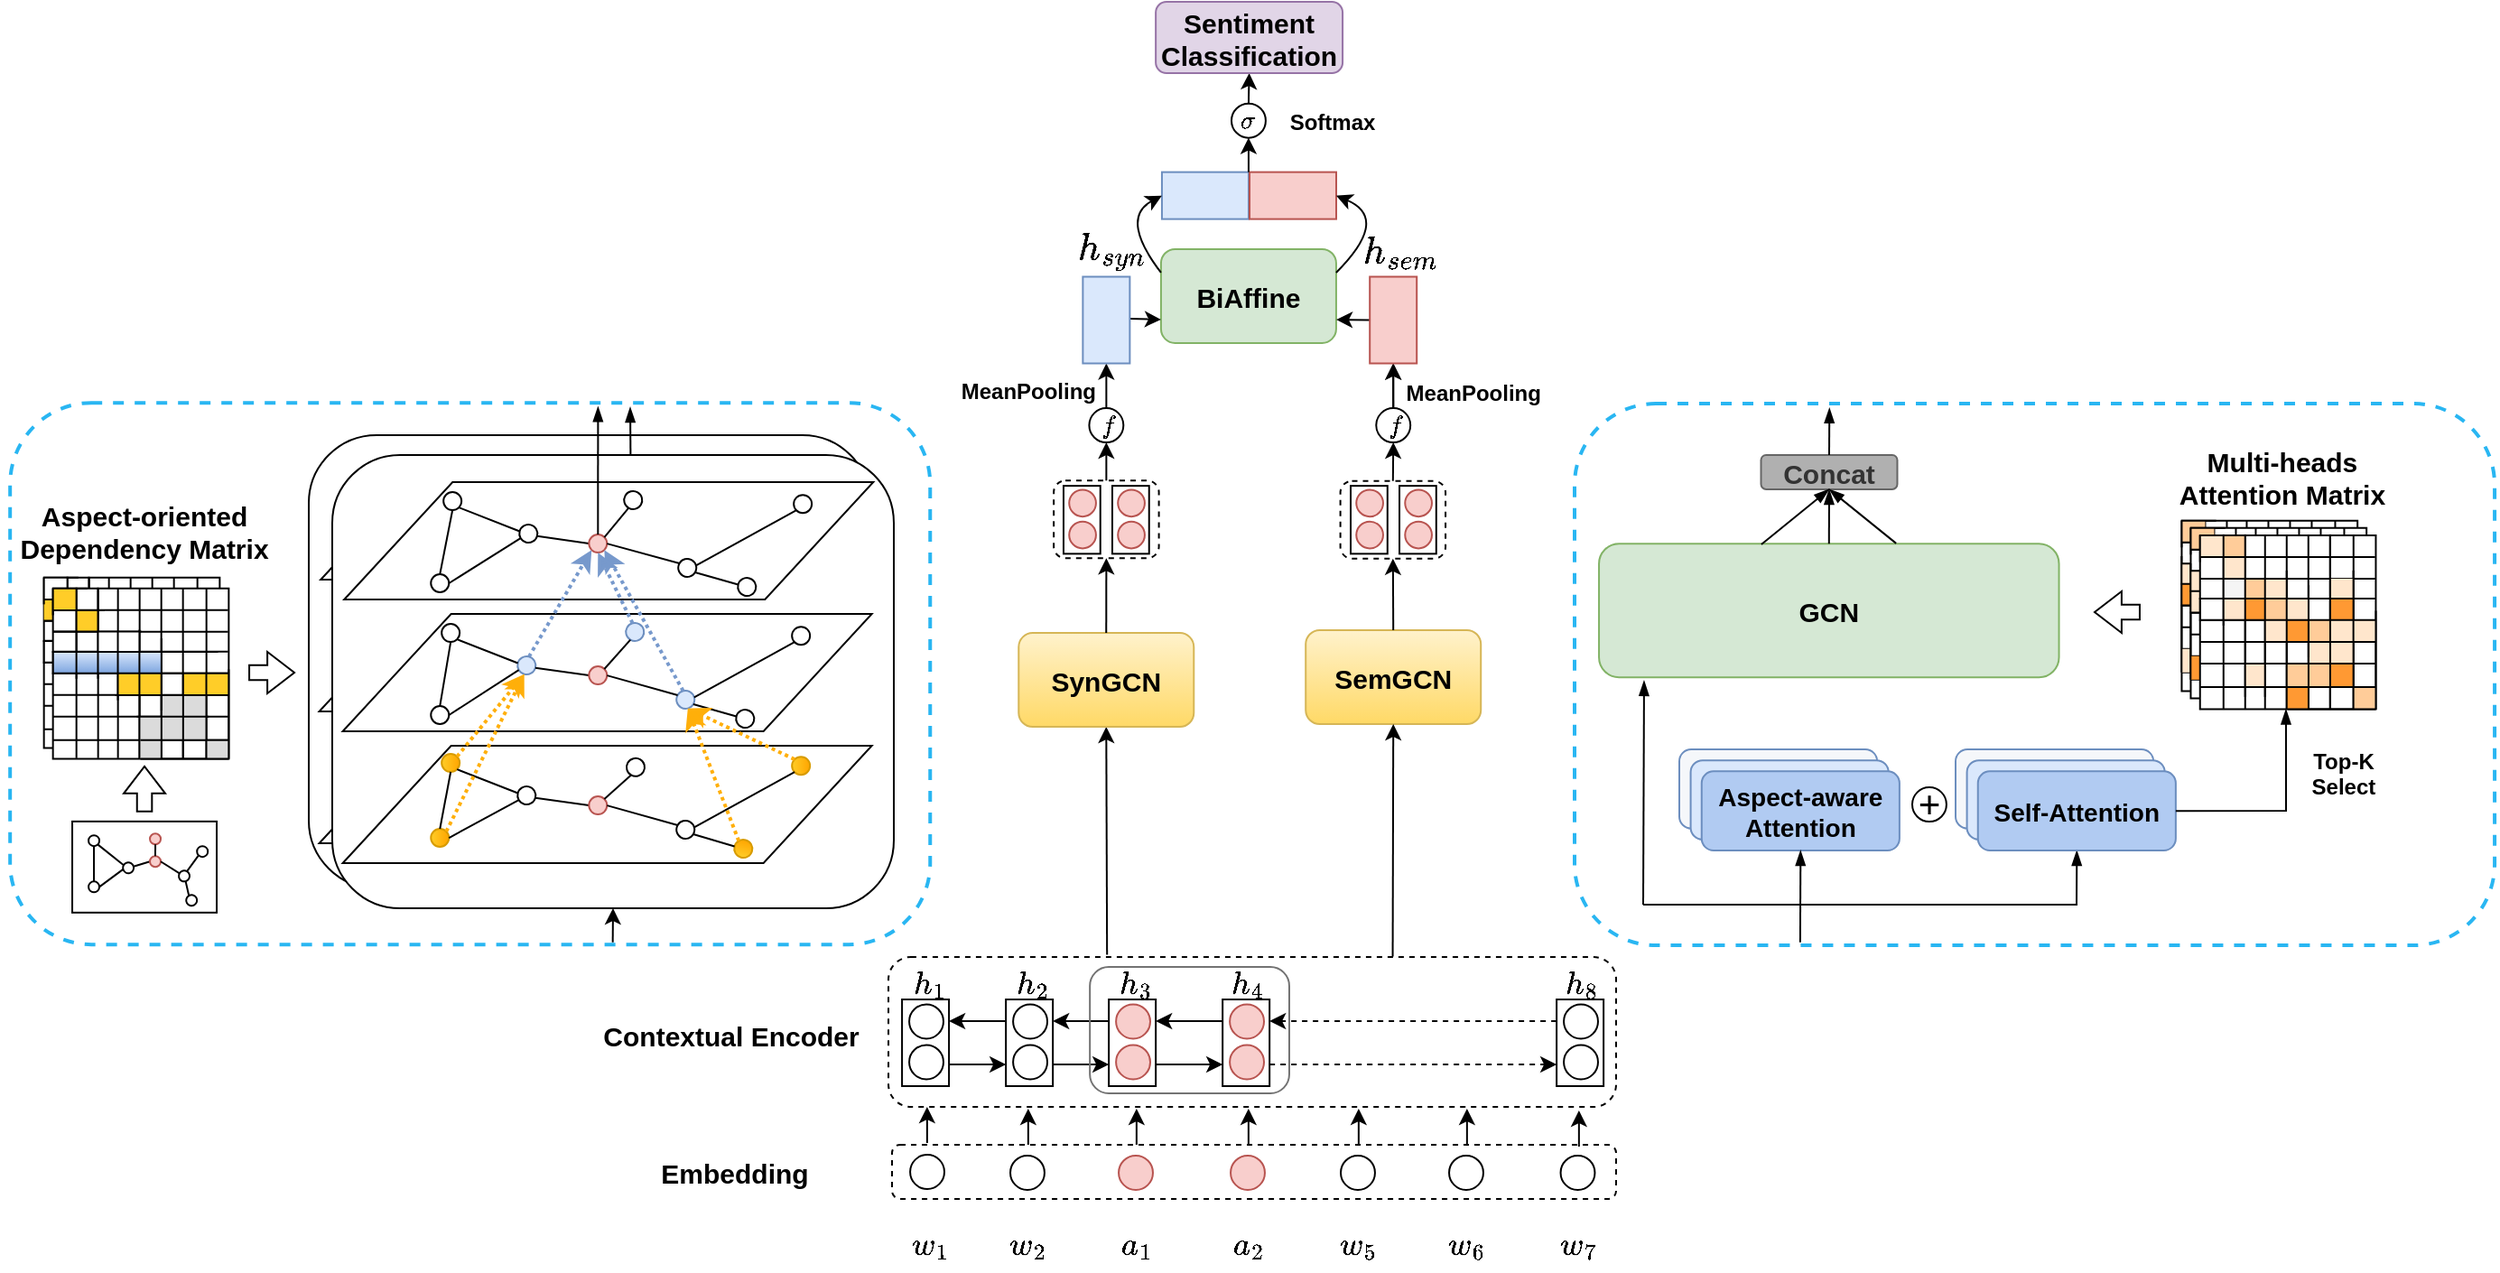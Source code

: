 <mxfile version="22.1.18" type="github">
  <diagram name="Page-1" id="5987fedf-629e-85c4-6858-42fee31821dd">
    <mxGraphModel dx="1405" dy="2175" grid="1" gridSize="10" guides="1" tooltips="1" connect="1" arrows="1" fold="1" page="1" pageScale="1.5" pageWidth="1169" pageHeight="826" background="none" math="1" shadow="0">
      <root>
        <mxCell id="0" style=";html=1;" />
        <mxCell id="1" style=";html=1;" parent="0" />
        <mxCell id="QP9122L56BAJGVD7N9M4-52" value="" style="rounded=1;fillColor=none;strokeColor=#29b6f2;dashed=1;strokeWidth=2;" parent="1" vertex="1">
          <mxGeometry x="75.59" y="192.08" width="509.54" height="300" as="geometry" />
        </mxCell>
        <mxCell id="zejlW-CFWih1nL8CeKeG-93" value="" style="rounded=1;fillColor=none;strokeColor=#29b6f2;dashed=1;strokeWidth=2;" vertex="1" parent="1">
          <mxGeometry x="942" y="192.52" width="509.54" height="300" as="geometry" />
        </mxCell>
        <mxCell id="7eN0rarvtx-bE8pj64Mk-792" value="" style="endArrow=blockThin;rounded=0;entryX=0.5;entryY=1;entryDx=0;entryDy=0;endFill=1;" parent="1" target="7eN0rarvtx-bE8pj64Mk-1395" edge="1">
          <mxGeometry width="50" height="50" relative="1" as="geometry">
            <mxPoint x="980" y="470" as="sourcePoint" />
            <mxPoint x="1205.99" y="454.48" as="targetPoint" />
            <Array as="points">
              <mxPoint x="1220" y="470" />
            </Array>
          </mxGeometry>
        </mxCell>
        <mxCell id="iu8MoOnNC6npDjV5X2b--101" value="" style="group" parent="1" vertex="1" connectable="0">
          <mxGeometry x="241" y="210" width="311" height="251" as="geometry" />
        </mxCell>
        <mxCell id="iu8MoOnNC6npDjV5X2b--102" value="" style="rounded=1;whiteSpace=wrap;html=1;" parent="iu8MoOnNC6npDjV5X2b--101" vertex="1">
          <mxGeometry width="311" height="251" as="geometry" />
        </mxCell>
        <mxCell id="iu8MoOnNC6npDjV5X2b--103" value="" style="shape=parallelogram;perimeter=parallelogramPerimeter;fixedSize=1;rotation=-180;direction=west;flipH=0;container=0;size=60;shadow=0;fillColor=default;" parent="iu8MoOnNC6npDjV5X2b--101" vertex="1">
          <mxGeometry x="5.82" y="161" width="293" height="65" as="geometry" />
        </mxCell>
        <mxCell id="iu8MoOnNC6npDjV5X2b--104" value="" style="shape=parallelogram;perimeter=parallelogramPerimeter;fixedSize=1;rotation=-180;direction=west;flipH=0;container=0;size=60;shadow=0;fillColor=default;" parent="iu8MoOnNC6npDjV5X2b--101" vertex="1">
          <mxGeometry x="5.82" y="88" width="293" height="65" as="geometry" />
        </mxCell>
        <mxCell id="iu8MoOnNC6npDjV5X2b--105" value="" style="shape=parallelogram;perimeter=parallelogramPerimeter;fixedSize=1;rotation=-180;direction=west;flipH=0;container=0;size=60;shadow=0;fillColor=default;" parent="iu8MoOnNC6npDjV5X2b--101" vertex="1">
          <mxGeometry x="6.64" y="15" width="293" height="65" as="geometry" />
        </mxCell>
        <mxCell id="iu8MoOnNC6npDjV5X2b--106" value="" style="ellipse;aspect=fixed;shadow=0;rotation=-120;" parent="iu8MoOnNC6npDjV5X2b--101" vertex="1">
          <mxGeometry x="103.625" y="38.525" width="10" height="10" as="geometry" />
        </mxCell>
        <mxCell id="iu8MoOnNC6npDjV5X2b--107" value="" style="endArrow=none;rounded=0;exitX=0.5;exitY=0;exitDx=0;exitDy=0;shadow=0;entryX=0;entryY=1;entryDx=0;entryDy=0;" parent="iu8MoOnNC6npDjV5X2b--101" source="iu8MoOnNC6npDjV5X2b--109" target="iu8MoOnNC6npDjV5X2b--106" edge="1">
          <mxGeometry width="50" height="50" relative="1" as="geometry">
            <mxPoint x="184.725" y="217.865" as="sourcePoint" />
            <mxPoint x="128.63" y="44" as="targetPoint" />
          </mxGeometry>
        </mxCell>
        <mxCell id="iu8MoOnNC6npDjV5X2b--108" value="" style="ellipse;aspect=fixed;shadow=0;rotation=-90;" parent="iu8MoOnNC6npDjV5X2b--101" vertex="1">
          <mxGeometry x="161.625" y="19.995" width="10" height="10" as="geometry" />
        </mxCell>
        <mxCell id="iu8MoOnNC6npDjV5X2b--109" value="" style="ellipse;aspect=fixed;shadow=0;rotation=-90;fillColor=#f8cecc;strokeColor=#b85450;" parent="iu8MoOnNC6npDjV5X2b--101" vertex="1">
          <mxGeometry x="147.155" y="44.045" width="10" height="10" as="geometry" />
        </mxCell>
        <mxCell id="iu8MoOnNC6npDjV5X2b--110" value="" style="endArrow=none;rounded=0;exitX=0;exitY=0;exitDx=0;exitDy=0;shadow=0;entryX=1;entryY=1;entryDx=0;entryDy=0;" parent="iu8MoOnNC6npDjV5X2b--101" source="iu8MoOnNC6npDjV5X2b--108" target="iu8MoOnNC6npDjV5X2b--109" edge="1">
          <mxGeometry width="50" height="50" relative="1" as="geometry">
            <mxPoint x="204.725" y="155.865" as="sourcePoint" />
            <mxPoint x="168.63" y="64" as="targetPoint" />
          </mxGeometry>
        </mxCell>
        <mxCell id="iu8MoOnNC6npDjV5X2b--111" value="" style="ellipse;aspect=fixed;shadow=0;rotation=-105;" parent="iu8MoOnNC6npDjV5X2b--101" vertex="1">
          <mxGeometry x="191.625" y="57.485" width="10" height="10" as="geometry" />
        </mxCell>
        <mxCell id="iu8MoOnNC6npDjV5X2b--112" value="" style="ellipse;aspect=fixed;shadow=0;rotation=-90;" parent="iu8MoOnNC6npDjV5X2b--101" vertex="1">
          <mxGeometry x="61.585" y="20.525" width="10" height="10" as="geometry" />
        </mxCell>
        <mxCell id="iu8MoOnNC6npDjV5X2b--113" value="" style="endArrow=none;rounded=0;exitX=0;exitY=1;exitDx=0;exitDy=0;shadow=0;entryX=1;entryY=0;entryDx=0;entryDy=0;" parent="iu8MoOnNC6npDjV5X2b--101" source="iu8MoOnNC6npDjV5X2b--112" target="iu8MoOnNC6npDjV5X2b--106" edge="1">
          <mxGeometry width="50" height="50" relative="1" as="geometry">
            <mxPoint x="216.63" y="22" as="sourcePoint" />
            <mxPoint x="180.63" y="26" as="targetPoint" />
          </mxGeometry>
        </mxCell>
        <mxCell id="iu8MoOnNC6npDjV5X2b--114" value="" style="ellipse;aspect=fixed;shadow=0;rotation=-90;" parent="iu8MoOnNC6npDjV5X2b--101" vertex="1">
          <mxGeometry x="54.635" y="66.005" width="10" height="10" as="geometry" />
        </mxCell>
        <mxCell id="iu8MoOnNC6npDjV5X2b--115" value="" style="endArrow=none;rounded=0;exitX=0.5;exitY=1;exitDx=0;exitDy=0;shadow=0;entryX=0.5;entryY=0;entryDx=0;entryDy=0;" parent="iu8MoOnNC6npDjV5X2b--101" source="iu8MoOnNC6npDjV5X2b--114" target="iu8MoOnNC6npDjV5X2b--106" edge="1">
          <mxGeometry width="50" height="50" relative="1" as="geometry">
            <mxPoint x="18.632" y="109.304" as="sourcePoint" />
            <mxPoint x="65.775" y="109.304" as="targetPoint" />
          </mxGeometry>
        </mxCell>
        <mxCell id="iu8MoOnNC6npDjV5X2b--116" value="" style="endArrow=none;rounded=0;exitX=0;exitY=0.5;exitDx=0;exitDy=0;shadow=0;entryX=1;entryY=0.5;entryDx=0;entryDy=0;" parent="iu8MoOnNC6npDjV5X2b--101" source="iu8MoOnNC6npDjV5X2b--112" target="iu8MoOnNC6npDjV5X2b--114" edge="1">
          <mxGeometry width="50" height="50" relative="1" as="geometry">
            <mxPoint x="45.68" y="88" as="sourcePoint" />
            <mxPoint x="78.68" y="113" as="targetPoint" />
          </mxGeometry>
        </mxCell>
        <mxCell id="iu8MoOnNC6npDjV5X2b--117" value="" style="endArrow=none;rounded=0;exitX=0.5;exitY=1;exitDx=0;exitDy=0;entryX=1;entryY=0;entryDx=0;entryDy=0;shadow=0;" parent="iu8MoOnNC6npDjV5X2b--101" source="iu8MoOnNC6npDjV5X2b--109" target="iu8MoOnNC6npDjV5X2b--111" edge="1">
          <mxGeometry width="50" height="50" relative="1" as="geometry">
            <mxPoint x="175.68" y="136" as="sourcePoint" />
            <mxPoint x="133.68" y="148" as="targetPoint" />
          </mxGeometry>
        </mxCell>
        <mxCell id="iu8MoOnNC6npDjV5X2b--118" value="" style="ellipse;aspect=fixed;shadow=0;rotation=-90;" parent="iu8MoOnNC6npDjV5X2b--101" vertex="1">
          <mxGeometry x="255.585" y="22.085" width="10" height="10" as="geometry" />
        </mxCell>
        <mxCell id="iu8MoOnNC6npDjV5X2b--119" value="" style="endArrow=none;rounded=0;exitX=0;exitY=0;exitDx=0;exitDy=0;shadow=0;entryX=0.5;entryY=1;entryDx=0;entryDy=0;" parent="iu8MoOnNC6npDjV5X2b--101" source="iu8MoOnNC6npDjV5X2b--118" target="iu8MoOnNC6npDjV5X2b--111" edge="1">
          <mxGeometry width="50" height="50" relative="1" as="geometry">
            <mxPoint x="172.2" y="59.51" as="sourcePoint" />
            <mxPoint x="178.112" y="105.034" as="targetPoint" />
          </mxGeometry>
        </mxCell>
        <mxCell id="iu8MoOnNC6npDjV5X2b--120" value="" style="ellipse;aspect=fixed;shadow=0;rotation=-165;" parent="iu8MoOnNC6npDjV5X2b--101" vertex="1">
          <mxGeometry x="224.635" y="68.045" width="10" height="10" as="geometry" />
        </mxCell>
        <mxCell id="iu8MoOnNC6npDjV5X2b--121" value="" style="endArrow=none;rounded=0;shadow=0;entryX=1;entryY=0.5;entryDx=0;entryDy=0;exitX=0;exitY=1;exitDx=0;exitDy=0;" parent="iu8MoOnNC6npDjV5X2b--101" source="iu8MoOnNC6npDjV5X2b--111" target="iu8MoOnNC6npDjV5X2b--120" edge="1">
          <mxGeometry width="50" height="50" relative="1" as="geometry">
            <mxPoint x="187.63" y="104" as="sourcePoint" />
            <mxPoint x="193.63" y="107" as="targetPoint" />
          </mxGeometry>
        </mxCell>
        <mxCell id="iu8MoOnNC6npDjV5X2b--122" value="" style="endArrow=classic;rounded=0;entryX=0;entryY=0;entryDx=0;entryDy=0;exitX=1;exitY=1;exitDx=0;exitDy=0;strokeColor=#7799CC;dashed=1;dashPattern=1 1;strokeWidth=2;" parent="iu8MoOnNC6npDjV5X2b--101" source="iu8MoOnNC6npDjV5X2b--123" target="iu8MoOnNC6npDjV5X2b--109" edge="1">
          <mxGeometry width="50" height="50" relative="1" as="geometry">
            <mxPoint x="-284" y="107.96" as="sourcePoint" />
            <mxPoint x="-331" y="1.96" as="targetPoint" />
          </mxGeometry>
        </mxCell>
        <mxCell id="iu8MoOnNC6npDjV5X2b--123" value="" style="ellipse;aspect=fixed;shadow=0;rotation=-120;fillColor=#dae8fc;strokeColor=#6c8ebf;" parent="iu8MoOnNC6npDjV5X2b--101" vertex="1">
          <mxGeometry x="102.625" y="111.525" width="10" height="10" as="geometry" />
        </mxCell>
        <mxCell id="iu8MoOnNC6npDjV5X2b--124" value="" style="endArrow=none;rounded=0;exitX=0.5;exitY=0;exitDx=0;exitDy=0;shadow=0;entryX=0;entryY=1;entryDx=0;entryDy=0;" parent="iu8MoOnNC6npDjV5X2b--101" source="iu8MoOnNC6npDjV5X2b--126" target="iu8MoOnNC6npDjV5X2b--123" edge="1">
          <mxGeometry width="50" height="50" relative="1" as="geometry">
            <mxPoint x="183.725" y="290.865" as="sourcePoint" />
            <mxPoint x="127.63" y="117" as="targetPoint" />
          </mxGeometry>
        </mxCell>
        <mxCell id="iu8MoOnNC6npDjV5X2b--125" value="" style="ellipse;aspect=fixed;shadow=0;rotation=-90;strokeColor=#6C8EBF;fillColor=#DAE8FC;" parent="iu8MoOnNC6npDjV5X2b--101" vertex="1">
          <mxGeometry x="162.625" y="92.995" width="10" height="10" as="geometry" />
        </mxCell>
        <mxCell id="iu8MoOnNC6npDjV5X2b--126" value="" style="ellipse;aspect=fixed;shadow=0;rotation=-90;fillColor=#f8cecc;strokeColor=#b85450;" parent="iu8MoOnNC6npDjV5X2b--101" vertex="1">
          <mxGeometry x="146.155" y="117.045" width="10" height="10" as="geometry" />
        </mxCell>
        <mxCell id="iu8MoOnNC6npDjV5X2b--127" value="" style="endArrow=none;rounded=0;exitX=0;exitY=0;exitDx=0;exitDy=0;shadow=0;entryX=1;entryY=1;entryDx=0;entryDy=0;" parent="iu8MoOnNC6npDjV5X2b--101" source="iu8MoOnNC6npDjV5X2b--125" target="iu8MoOnNC6npDjV5X2b--126" edge="1">
          <mxGeometry width="50" height="50" relative="1" as="geometry">
            <mxPoint x="203.725" y="228.865" as="sourcePoint" />
            <mxPoint x="167.63" y="137" as="targetPoint" />
          </mxGeometry>
        </mxCell>
        <mxCell id="iu8MoOnNC6npDjV5X2b--128" value="" style="ellipse;aspect=fixed;shadow=0;rotation=-105;fillColor=#dae8fc;strokeColor=#6c8ebf;" parent="iu8MoOnNC6npDjV5X2b--101" vertex="1">
          <mxGeometry x="190.625" y="130.485" width="10" height="10" as="geometry" />
        </mxCell>
        <mxCell id="iu8MoOnNC6npDjV5X2b--129" value="" style="ellipse;aspect=fixed;shadow=0;rotation=-90;" parent="iu8MoOnNC6npDjV5X2b--101" vertex="1">
          <mxGeometry x="60.585" y="93.525" width="10" height="10" as="geometry" />
        </mxCell>
        <mxCell id="iu8MoOnNC6npDjV5X2b--130" value="" style="endArrow=none;rounded=0;exitX=0;exitY=1;exitDx=0;exitDy=0;shadow=0;entryX=1;entryY=0;entryDx=0;entryDy=0;" parent="iu8MoOnNC6npDjV5X2b--101" source="iu8MoOnNC6npDjV5X2b--129" target="iu8MoOnNC6npDjV5X2b--123" edge="1">
          <mxGeometry width="50" height="50" relative="1" as="geometry">
            <mxPoint x="215.63" y="95" as="sourcePoint" />
            <mxPoint x="179.63" y="99" as="targetPoint" />
          </mxGeometry>
        </mxCell>
        <mxCell id="iu8MoOnNC6npDjV5X2b--131" value="" style="ellipse;aspect=fixed;shadow=0;rotation=-90;" parent="iu8MoOnNC6npDjV5X2b--101" vertex="1">
          <mxGeometry x="54.635" y="139.005" width="10" height="10" as="geometry" />
        </mxCell>
        <mxCell id="iu8MoOnNC6npDjV5X2b--132" value="" style="endArrow=none;rounded=0;exitX=0.5;exitY=1;exitDx=0;exitDy=0;shadow=0;entryX=0.5;entryY=0;entryDx=0;entryDy=0;" parent="iu8MoOnNC6npDjV5X2b--101" source="iu8MoOnNC6npDjV5X2b--131" target="iu8MoOnNC6npDjV5X2b--123" edge="1">
          <mxGeometry width="50" height="50" relative="1" as="geometry">
            <mxPoint x="17.632" y="182.304" as="sourcePoint" />
            <mxPoint x="64.775" y="182.304" as="targetPoint" />
          </mxGeometry>
        </mxCell>
        <mxCell id="iu8MoOnNC6npDjV5X2b--133" value="" style="endArrow=none;rounded=0;exitX=0;exitY=0.5;exitDx=0;exitDy=0;shadow=0;entryX=1;entryY=0.5;entryDx=0;entryDy=0;" parent="iu8MoOnNC6npDjV5X2b--101" source="iu8MoOnNC6npDjV5X2b--129" target="iu8MoOnNC6npDjV5X2b--131" edge="1">
          <mxGeometry width="50" height="50" relative="1" as="geometry">
            <mxPoint x="44.68" y="161" as="sourcePoint" />
            <mxPoint x="77.68" y="186" as="targetPoint" />
          </mxGeometry>
        </mxCell>
        <mxCell id="iu8MoOnNC6npDjV5X2b--134" value="" style="endArrow=none;rounded=0;exitX=0.5;exitY=1;exitDx=0;exitDy=0;entryX=1;entryY=0;entryDx=0;entryDy=0;shadow=0;" parent="iu8MoOnNC6npDjV5X2b--101" source="iu8MoOnNC6npDjV5X2b--126" target="iu8MoOnNC6npDjV5X2b--128" edge="1">
          <mxGeometry width="50" height="50" relative="1" as="geometry">
            <mxPoint x="174.68" y="209" as="sourcePoint" />
            <mxPoint x="132.68" y="221" as="targetPoint" />
          </mxGeometry>
        </mxCell>
        <mxCell id="iu8MoOnNC6npDjV5X2b--135" value="" style="ellipse;aspect=fixed;shadow=0;rotation=-90;" parent="iu8MoOnNC6npDjV5X2b--101" vertex="1">
          <mxGeometry x="254.585" y="95.085" width="10" height="10" as="geometry" />
        </mxCell>
        <mxCell id="iu8MoOnNC6npDjV5X2b--136" value="" style="endArrow=none;rounded=0;exitX=0;exitY=0;exitDx=0;exitDy=0;shadow=0;entryX=0.5;entryY=1;entryDx=0;entryDy=0;" parent="iu8MoOnNC6npDjV5X2b--101" source="iu8MoOnNC6npDjV5X2b--135" target="iu8MoOnNC6npDjV5X2b--128" edge="1">
          <mxGeometry width="50" height="50" relative="1" as="geometry">
            <mxPoint x="171.2" y="132.51" as="sourcePoint" />
            <mxPoint x="177.112" y="178.034" as="targetPoint" />
          </mxGeometry>
        </mxCell>
        <mxCell id="iu8MoOnNC6npDjV5X2b--137" value="" style="ellipse;aspect=fixed;shadow=0;rotation=-165;" parent="iu8MoOnNC6npDjV5X2b--101" vertex="1">
          <mxGeometry x="223.635" y="141.045" width="10" height="10" as="geometry" />
        </mxCell>
        <mxCell id="iu8MoOnNC6npDjV5X2b--138" value="" style="endArrow=none;rounded=0;shadow=0;entryX=1;entryY=0.5;entryDx=0;entryDy=0;exitX=0;exitY=1;exitDx=0;exitDy=0;" parent="iu8MoOnNC6npDjV5X2b--101" source="iu8MoOnNC6npDjV5X2b--128" target="iu8MoOnNC6npDjV5X2b--137" edge="1">
          <mxGeometry width="50" height="50" relative="1" as="geometry">
            <mxPoint x="186.63" y="177" as="sourcePoint" />
            <mxPoint x="192.63" y="180" as="targetPoint" />
          </mxGeometry>
        </mxCell>
        <mxCell id="iu8MoOnNC6npDjV5X2b--139" value="" style="ellipse;aspect=fixed;shadow=0;rotation=-120;" parent="iu8MoOnNC6npDjV5X2b--101" vertex="1">
          <mxGeometry x="102.625" y="183.525" width="10" height="10" as="geometry" />
        </mxCell>
        <mxCell id="iu8MoOnNC6npDjV5X2b--140" value="" style="endArrow=none;rounded=0;exitX=0.5;exitY=0;exitDx=0;exitDy=0;shadow=0;entryX=0;entryY=1;entryDx=0;entryDy=0;" parent="iu8MoOnNC6npDjV5X2b--101" source="iu8MoOnNC6npDjV5X2b--142" target="iu8MoOnNC6npDjV5X2b--139" edge="1">
          <mxGeometry width="50" height="50" relative="1" as="geometry">
            <mxPoint x="183.725" y="362.865" as="sourcePoint" />
            <mxPoint x="127.63" y="189" as="targetPoint" />
          </mxGeometry>
        </mxCell>
        <mxCell id="iu8MoOnNC6npDjV5X2b--141" value="" style="ellipse;aspect=fixed;shadow=0;rotation=-90;" parent="iu8MoOnNC6npDjV5X2b--101" vertex="1">
          <mxGeometry x="162.625" y="164.995" width="10" height="10" as="geometry" />
        </mxCell>
        <mxCell id="iu8MoOnNC6npDjV5X2b--142" value="" style="ellipse;aspect=fixed;shadow=0;rotation=-90;fillColor=#f8cecc;strokeColor=#b85450;" parent="iu8MoOnNC6npDjV5X2b--101" vertex="1">
          <mxGeometry x="146.155" y="189.045" width="10" height="10" as="geometry" />
        </mxCell>
        <mxCell id="iu8MoOnNC6npDjV5X2b--143" value="" style="endArrow=none;rounded=0;exitX=0;exitY=0;exitDx=0;exitDy=0;shadow=0;entryX=1;entryY=1;entryDx=0;entryDy=0;" parent="iu8MoOnNC6npDjV5X2b--101" source="iu8MoOnNC6npDjV5X2b--141" target="iu8MoOnNC6npDjV5X2b--142" edge="1">
          <mxGeometry width="50" height="50" relative="1" as="geometry">
            <mxPoint x="203.725" y="300.865" as="sourcePoint" />
            <mxPoint x="167.63" y="209" as="targetPoint" />
          </mxGeometry>
        </mxCell>
        <mxCell id="iu8MoOnNC6npDjV5X2b--144" value="" style="ellipse;aspect=fixed;shadow=0;rotation=-105;" parent="iu8MoOnNC6npDjV5X2b--101" vertex="1">
          <mxGeometry x="190.625" y="202.485" width="10" height="10" as="geometry" />
        </mxCell>
        <mxCell id="iu8MoOnNC6npDjV5X2b--145" value="" style="ellipse;aspect=fixed;shadow=0;rotation=-90;fillColor=#ffcd28;strokeColor=#d79b00;gradientColor=#ffa500;" parent="iu8MoOnNC6npDjV5X2b--101" vertex="1">
          <mxGeometry x="60.585" y="165.525" width="10" height="10" as="geometry" />
        </mxCell>
        <mxCell id="iu8MoOnNC6npDjV5X2b--146" value="" style="endArrow=none;rounded=0;exitX=0;exitY=1;exitDx=0;exitDy=0;shadow=0;entryX=1;entryY=0;entryDx=0;entryDy=0;" parent="iu8MoOnNC6npDjV5X2b--101" source="iu8MoOnNC6npDjV5X2b--145" target="iu8MoOnNC6npDjV5X2b--139" edge="1">
          <mxGeometry width="50" height="50" relative="1" as="geometry">
            <mxPoint x="215.63" y="167" as="sourcePoint" />
            <mxPoint x="179.63" y="171" as="targetPoint" />
          </mxGeometry>
        </mxCell>
        <mxCell id="iu8MoOnNC6npDjV5X2b--147" value="" style="ellipse;aspect=fixed;shadow=0;rotation=-90;fillColor=#ffcd28;gradientColor=#ffa500;strokeColor=#d79b00;" parent="iu8MoOnNC6npDjV5X2b--101" vertex="1">
          <mxGeometry x="54.635" y="207.005" width="10" height="10" as="geometry" />
        </mxCell>
        <mxCell id="iu8MoOnNC6npDjV5X2b--148" value="" style="endArrow=none;rounded=0;exitX=0.5;exitY=1;exitDx=0;exitDy=0;shadow=0;entryX=0.5;entryY=0;entryDx=0;entryDy=0;" parent="iu8MoOnNC6npDjV5X2b--101" source="iu8MoOnNC6npDjV5X2b--147" target="iu8MoOnNC6npDjV5X2b--139" edge="1">
          <mxGeometry width="50" height="50" relative="1" as="geometry">
            <mxPoint x="17.632" y="254.304" as="sourcePoint" />
            <mxPoint x="64.775" y="254.304" as="targetPoint" />
          </mxGeometry>
        </mxCell>
        <mxCell id="iu8MoOnNC6npDjV5X2b--149" value="" style="endArrow=none;rounded=0;exitX=0;exitY=0.5;exitDx=0;exitDy=0;shadow=0;entryX=1;entryY=0.5;entryDx=0;entryDy=0;" parent="iu8MoOnNC6npDjV5X2b--101" source="iu8MoOnNC6npDjV5X2b--145" target="iu8MoOnNC6npDjV5X2b--147" edge="1">
          <mxGeometry width="50" height="50" relative="1" as="geometry">
            <mxPoint x="44.68" y="233" as="sourcePoint" />
            <mxPoint x="77.68" y="258" as="targetPoint" />
          </mxGeometry>
        </mxCell>
        <mxCell id="iu8MoOnNC6npDjV5X2b--150" value="" style="endArrow=none;rounded=0;exitX=0.5;exitY=1;exitDx=0;exitDy=0;entryX=1;entryY=0;entryDx=0;entryDy=0;shadow=0;" parent="iu8MoOnNC6npDjV5X2b--101" source="iu8MoOnNC6npDjV5X2b--142" target="iu8MoOnNC6npDjV5X2b--144" edge="1">
          <mxGeometry width="50" height="50" relative="1" as="geometry">
            <mxPoint x="174.68" y="281" as="sourcePoint" />
            <mxPoint x="132.68" y="293" as="targetPoint" />
          </mxGeometry>
        </mxCell>
        <mxCell id="iu8MoOnNC6npDjV5X2b--151" value="" style="ellipse;aspect=fixed;shadow=0;rotation=-90;fillColor=#ffcd28;gradientColor=#ffa500;strokeColor=#d79b00;" parent="iu8MoOnNC6npDjV5X2b--101" vertex="1">
          <mxGeometry x="254.585" y="167.085" width="10" height="10" as="geometry" />
        </mxCell>
        <mxCell id="iu8MoOnNC6npDjV5X2b--152" value="" style="endArrow=none;rounded=0;exitX=0;exitY=0;exitDx=0;exitDy=0;shadow=0;entryX=0.5;entryY=1;entryDx=0;entryDy=0;" parent="iu8MoOnNC6npDjV5X2b--101" source="iu8MoOnNC6npDjV5X2b--151" target="iu8MoOnNC6npDjV5X2b--144" edge="1">
          <mxGeometry width="50" height="50" relative="1" as="geometry">
            <mxPoint x="171.2" y="204.51" as="sourcePoint" />
            <mxPoint x="177.112" y="250.034" as="targetPoint" />
          </mxGeometry>
        </mxCell>
        <mxCell id="iu8MoOnNC6npDjV5X2b--153" value="" style="ellipse;aspect=fixed;shadow=0;rotation=-165;fillColor=#ffcd28;gradientColor=#ffa500;strokeColor=#d79b00;" parent="iu8MoOnNC6npDjV5X2b--101" vertex="1">
          <mxGeometry x="222.635" y="213.045" width="10" height="10" as="geometry" />
        </mxCell>
        <mxCell id="iu8MoOnNC6npDjV5X2b--154" value="" style="endArrow=none;rounded=0;shadow=0;entryX=1;entryY=0.5;entryDx=0;entryDy=0;exitX=0;exitY=1;exitDx=0;exitDy=0;" parent="iu8MoOnNC6npDjV5X2b--101" source="iu8MoOnNC6npDjV5X2b--144" target="iu8MoOnNC6npDjV5X2b--153" edge="1">
          <mxGeometry width="50" height="50" relative="1" as="geometry">
            <mxPoint x="186.63" y="249" as="sourcePoint" />
            <mxPoint x="192.63" y="252" as="targetPoint" />
          </mxGeometry>
        </mxCell>
        <mxCell id="iu8MoOnNC6npDjV5X2b--155" value="" style="endArrow=classic;rounded=0;entryX=0;entryY=1;entryDx=0;entryDy=0;exitX=1;exitY=0.5;exitDx=0;exitDy=0;strokeColor=#7799CC;dashed=1;dashPattern=1 1;strokeWidth=2;" parent="iu8MoOnNC6npDjV5X2b--101" source="iu8MoOnNC6npDjV5X2b--128" target="iu8MoOnNC6npDjV5X2b--109" edge="1">
          <mxGeometry width="50" height="50" relative="1" as="geometry">
            <mxPoint x="119" y="131" as="sourcePoint" />
            <mxPoint x="159" y="63" as="targetPoint" />
          </mxGeometry>
        </mxCell>
        <mxCell id="iu8MoOnNC6npDjV5X2b--156" value="" style="endArrow=classic;rounded=0;entryX=0;entryY=0;entryDx=0;entryDy=0;exitX=1;exitY=1;exitDx=0;exitDy=0;strokeColor=#FFAF0A;dashed=1;dashPattern=1 1;strokeWidth=2;" parent="iu8MoOnNC6npDjV5X2b--101" source="iu8MoOnNC6npDjV5X2b--145" target="iu8MoOnNC6npDjV5X2b--123" edge="1">
          <mxGeometry width="50" height="50" relative="1" as="geometry">
            <mxPoint x="-300.999" y="318.639" as="sourcePoint" />
            <mxPoint x="-248.839" y="159.525" as="targetPoint" />
          </mxGeometry>
        </mxCell>
        <mxCell id="iu8MoOnNC6npDjV5X2b--157" value="" style="endArrow=classic;rounded=0;entryX=0;entryY=0.5;entryDx=0;entryDy=0;exitX=1;exitY=0.5;exitDx=0;exitDy=0;strokeColor=#7799CC;dashed=1;dashPattern=1 1;strokeWidth=2;" parent="iu8MoOnNC6npDjV5X2b--101" source="iu8MoOnNC6npDjV5X2b--125" target="iu8MoOnNC6npDjV5X2b--109" edge="1">
          <mxGeometry width="50" height="50" relative="1" as="geometry">
            <mxPoint x="204" y="150" as="sourcePoint" />
            <mxPoint x="166" y="63" as="targetPoint" />
          </mxGeometry>
        </mxCell>
        <mxCell id="iu8MoOnNC6npDjV5X2b--158" value="" style="endArrow=classic;rounded=0;entryX=0;entryY=0;entryDx=0;entryDy=0;exitX=1;exitY=1;exitDx=0;exitDy=0;strokeColor=#FFAF0A;dashed=1;dashPattern=1 1;strokeWidth=2;" parent="iu8MoOnNC6npDjV5X2b--101" source="iu8MoOnNC6npDjV5X2b--147" target="iu8MoOnNC6npDjV5X2b--123" edge="1">
          <mxGeometry width="50" height="50" relative="1" as="geometry">
            <mxPoint x="79" y="196" as="sourcePoint" />
            <mxPoint x="116" y="140" as="targetPoint" />
          </mxGeometry>
        </mxCell>
        <mxCell id="iu8MoOnNC6npDjV5X2b--159" value="" style="endArrow=classic;rounded=0;entryX=0;entryY=0.5;entryDx=0;entryDy=0;exitX=1;exitY=1;exitDx=0;exitDy=0;strokeColor=#FFAF0A;dashed=1;dashPattern=1 1;strokeWidth=2;" parent="iu8MoOnNC6npDjV5X2b--101" source="iu8MoOnNC6npDjV5X2b--153" target="iu8MoOnNC6npDjV5X2b--128" edge="1">
          <mxGeometry width="50" height="50" relative="1" as="geometry">
            <mxPoint x="73" y="237" as="sourcePoint" />
            <mxPoint x="116" y="140" as="targetPoint" />
          </mxGeometry>
        </mxCell>
        <mxCell id="iu8MoOnNC6npDjV5X2b--160" value="" style="endArrow=classic;rounded=0;entryX=0;entryY=0.5;entryDx=0;entryDy=0;exitX=1;exitY=0;exitDx=0;exitDy=0;strokeColor=#FFAF0A;dashed=1;dashPattern=1 1;strokeWidth=2;" parent="iu8MoOnNC6npDjV5X2b--101" source="iu8MoOnNC6npDjV5X2b--151" target="iu8MoOnNC6npDjV5X2b--128" edge="1">
          <mxGeometry width="50" height="50" relative="1" as="geometry">
            <mxPoint x="246" y="246" as="sourcePoint" />
            <mxPoint x="207" y="159" as="targetPoint" />
          </mxGeometry>
        </mxCell>
        <mxCell id="QP9122L56BAJGVD7N9M4-53" value="" style="endArrow=blockThin;rounded=0;exitX=1;exitY=0.5;exitDx=0;exitDy=0;entryX=0.674;entryY=0.008;entryDx=0;entryDy=0;entryPerimeter=0;endFill=1;" parent="1" source="QP9122L56BAJGVD7N9M4-33" target="QP9122L56BAJGVD7N9M4-52" edge="1">
          <mxGeometry width="50" height="50" relative="1" as="geometry">
            <mxPoint x="553.114" y="162.095" as="sourcePoint" />
            <mxPoint x="410" y="180" as="targetPoint" />
          </mxGeometry>
        </mxCell>
        <mxCell id="7eN0rarvtx-bE8pj64Mk-150" value="" style="rounded=1;dashed=1;" parent="1" vertex="1">
          <mxGeometry x="562.01" y="499" width="402.99" height="83" as="geometry" />
        </mxCell>
        <mxCell id="7eN0rarvtx-bE8pj64Mk-115" value="" style="rounded=1;dashed=1;" parent="1" vertex="1">
          <mxGeometry x="564.01" y="603" width="400.99" height="30" as="geometry" />
        </mxCell>
        <mxCell id="QP9122L56BAJGVD7N9M4-39" value="" style="edgeStyle=orthogonalEdgeStyle;rounded=0;orthogonalLoop=1;jettySize=auto;exitX=0.5;exitY=0;exitDx=0;exitDy=0;shadow=1;" parent="1" edge="1">
          <mxGeometry relative="1" as="geometry">
            <mxPoint x="514.63" y="151" as="sourcePoint" />
            <mxPoint x="514.63" y="151" as="targetPoint" />
          </mxGeometry>
        </mxCell>
        <mxCell id="QP9122L56BAJGVD7N9M4-55" value="$$f$$" style="ellipse;aspect=fixed;shadow=0;rotation=0;html=1;" parent="1" vertex="1">
          <mxGeometry x="673.205" y="195.045" width="18.957" height="18.957" as="geometry" />
        </mxCell>
        <mxCell id="7eN0rarvtx-bE8pj64Mk-3" value="" style="endArrow=classic;rounded=0;exitX=0.5;exitY=0;exitDx=0;exitDy=0;entryX=0;entryY=0.5;entryDx=0;entryDy=0;" parent="1" source="QP9122L56BAJGVD7N9M4-55" edge="1" target="iu8MoOnNC6npDjV5X2b--163">
          <mxGeometry width="50" height="50" relative="1" as="geometry">
            <mxPoint x="616.63" y="132" as="sourcePoint" />
            <mxPoint x="669.605" y="145.505" as="targetPoint" />
          </mxGeometry>
        </mxCell>
        <mxCell id="7eN0rarvtx-bE8pj64Mk-107" value="" style="ellipse;aspect=fixed;shadow=0;rotation=-90;" parent="1" vertex="1">
          <mxGeometry x="629.505" y="609.005" width="18.957" height="18.957" as="geometry" />
        </mxCell>
        <mxCell id="7eN0rarvtx-bE8pj64Mk-109" value="" style="ellipse;aspect=fixed;shadow=0;rotation=-90;fillColor=#f8cecc;strokeColor=#b85450;" parent="1" vertex="1">
          <mxGeometry x="689.535" y="609.005" width="18.957" height="18.957" as="geometry" />
        </mxCell>
        <mxCell id="7eN0rarvtx-bE8pj64Mk-110" value="" style="ellipse;aspect=fixed;shadow=0;rotation=-90;fillColor=#f8cecc;strokeColor=#b85450;" parent="1" vertex="1">
          <mxGeometry x="751.525" y="609.005" width="18.957" height="18.957" as="geometry" />
        </mxCell>
        <mxCell id="7eN0rarvtx-bE8pj64Mk-111" value="" style="ellipse;aspect=fixed;shadow=0;rotation=-90;" parent="1" vertex="1">
          <mxGeometry x="812.515" y="609.005" width="18.957" height="18.957" as="geometry" />
        </mxCell>
        <mxCell id="7eN0rarvtx-bE8pj64Mk-112" value="" style="ellipse;aspect=fixed;shadow=0;rotation=-90;" parent="1" vertex="1">
          <mxGeometry x="872.515" y="609.005" width="18.957" height="18.957" as="geometry" />
        </mxCell>
        <mxCell id="7eN0rarvtx-bE8pj64Mk-113" value="" style="ellipse;aspect=fixed;shadow=0;rotation=-90;" parent="1" vertex="1">
          <mxGeometry x="934.275" y="609.005" width="18.957" height="18.957" as="geometry" />
        </mxCell>
        <mxCell id="7eN0rarvtx-bE8pj64Mk-143" value="" style="edgeStyle=orthogonalEdgeStyle;rounded=0;orthogonalLoop=1;jettySize=auto;entryX=0.25;entryY=0;entryDx=0;entryDy=0;exitX=0.25;exitY=1;exitDx=0;exitDy=0;" parent="1" source="7eN0rarvtx-bE8pj64Mk-180" target="7eN0rarvtx-bE8pj64Mk-184" edge="1">
          <mxGeometry relative="1" as="geometry">
            <mxPoint x="639.932" y="782.484" as="sourcePoint" />
            <mxPoint x="681.005" y="782.484" as="targetPoint" />
          </mxGeometry>
        </mxCell>
        <mxCell id="7eN0rarvtx-bE8pj64Mk-145" value="" style="edgeStyle=orthogonalEdgeStyle;rounded=0;orthogonalLoop=1;jettySize=auto;entryX=0.25;entryY=0;entryDx=0;entryDy=0;exitX=0.25;exitY=1;exitDx=0;exitDy=0;" parent="1" source="7eN0rarvtx-bE8pj64Mk-184" target="7eN0rarvtx-bE8pj64Mk-188" edge="1">
          <mxGeometry relative="1" as="geometry">
            <mxPoint x="699.962" y="782.484" as="sourcePoint" />
            <mxPoint x="744.995" y="782.484" as="targetPoint" />
          </mxGeometry>
        </mxCell>
        <mxCell id="7eN0rarvtx-bE8pj64Mk-146" value="" style="edgeStyle=orthogonalEdgeStyle;rounded=0;orthogonalLoop=1;jettySize=auto;entryX=0.25;entryY=0;entryDx=0;entryDy=0;exitX=0.25;exitY=1;exitDx=0;exitDy=0;dashed=1;" parent="1" source="7eN0rarvtx-bE8pj64Mk-188" target="7eN0rarvtx-bE8pj64Mk-192" edge="1">
          <mxGeometry relative="1" as="geometry">
            <mxPoint x="763.952" y="782.484" as="sourcePoint" />
            <mxPoint x="804.985" y="782.484" as="targetPoint" />
          </mxGeometry>
        </mxCell>
        <mxCell id="7eN0rarvtx-bE8pj64Mk-151" value="" style="endArrow=classic;rounded=0;exitX=0.25;exitY=1;exitDx=0;exitDy=0;entryX=0.25;entryY=0;entryDx=0;entryDy=0;" parent="1" source="7eN0rarvtx-bE8pj64Mk-176" target="7eN0rarvtx-bE8pj64Mk-180" edge="1">
          <mxGeometry width="50" height="50" relative="1" as="geometry">
            <mxPoint x="646.495" y="485.004" as="sourcePoint" />
            <mxPoint x="619" y="555" as="targetPoint" />
          </mxGeometry>
        </mxCell>
        <mxCell id="7eN0rarvtx-bE8pj64Mk-152" value="" style="endArrow=classic;rounded=0;exitX=0.75;exitY=0;exitDx=0;exitDy=0;entryX=0.75;entryY=1;entryDx=0;entryDy=0;" parent="1" source="7eN0rarvtx-bE8pj64Mk-184" target="7eN0rarvtx-bE8pj64Mk-180" edge="1">
          <mxGeometry width="50" height="50" relative="1" as="geometry">
            <mxPoint x="681.005" y="758.484" as="sourcePoint" />
            <mxPoint x="639.932" y="758.484" as="targetPoint" />
          </mxGeometry>
        </mxCell>
        <mxCell id="7eN0rarvtx-bE8pj64Mk-153" value="" style="endArrow=classic;rounded=0;exitX=0.75;exitY=0;exitDx=0;exitDy=0;entryX=0.75;entryY=1;entryDx=0;entryDy=0;" parent="1" source="7eN0rarvtx-bE8pj64Mk-188" target="7eN0rarvtx-bE8pj64Mk-184" edge="1">
          <mxGeometry width="50" height="50" relative="1" as="geometry">
            <mxPoint x="744.995" y="758.484" as="sourcePoint" />
            <mxPoint x="699.962" y="758.484" as="targetPoint" />
          </mxGeometry>
        </mxCell>
        <mxCell id="7eN0rarvtx-bE8pj64Mk-154" value="" style="endArrow=classic;rounded=0;exitX=0.75;exitY=0;exitDx=0;exitDy=0;entryX=0.75;entryY=1;entryDx=0;entryDy=0;" parent="1" source="7eN0rarvtx-bE8pj64Mk-180" target="7eN0rarvtx-bE8pj64Mk-176" edge="1">
          <mxGeometry width="50" height="50" relative="1" as="geometry">
            <mxPoint x="804.985" y="758.484" as="sourcePoint" />
            <mxPoint x="763.952" y="758.484" as="targetPoint" />
          </mxGeometry>
        </mxCell>
        <mxCell id="7eN0rarvtx-bE8pj64Mk-157" value="" style="endArrow=classic;rounded=0;exitX=0.75;exitY=0;exitDx=0;exitDy=0;dashed=1;entryX=0.75;entryY=1;entryDx=0;entryDy=0;" parent="1" source="7eN0rarvtx-bE8pj64Mk-192" target="7eN0rarvtx-bE8pj64Mk-188" edge="1">
          <mxGeometry width="50" height="50" relative="1" as="geometry">
            <mxPoint x="985.985" y="758.484" as="sourcePoint" />
            <mxPoint x="819" y="532" as="targetPoint" />
          </mxGeometry>
        </mxCell>
        <mxCell id="7eN0rarvtx-bE8pj64Mk-175" value="" style="group;" parent="1" vertex="1" connectable="0">
          <mxGeometry x="570.005" y="521.255" width="39.47" height="49.71" as="geometry" />
        </mxCell>
        <mxCell id="7eN0rarvtx-bE8pj64Mk-176" value="" style="rounded=0;rotation=-90;" parent="7eN0rarvtx-bE8pj64Mk-175" vertex="1">
          <mxGeometry x="-11.46" y="12.25" width="48" height="26" as="geometry" />
        </mxCell>
        <mxCell id="7eN0rarvtx-bE8pj64Mk-177" value="" style="ellipse;aspect=fixed;shadow=0;rotation=-90;" parent="7eN0rarvtx-bE8pj64Mk-175" vertex="1">
          <mxGeometry x="3.52" y="26.5" width="18.957" height="18.957" as="geometry" />
        </mxCell>
        <mxCell id="7eN0rarvtx-bE8pj64Mk-103" value="" style="ellipse;aspect=fixed;shadow=0;rotation=-90;" parent="7eN0rarvtx-bE8pj64Mk-175" vertex="1">
          <mxGeometry x="3.52" y="4.0" width="18.957" height="18.957" as="geometry" />
        </mxCell>
        <mxCell id="7eN0rarvtx-bE8pj64Mk-178" value="" style="ellipse;aspect=fixed;shadow=0;rotation=-90;" parent="1" vertex="1">
          <mxGeometry x="574.035" y="608.525" width="18.957" height="18.957" as="geometry" />
        </mxCell>
        <mxCell id="7eN0rarvtx-bE8pj64Mk-179" value="" style="group;" parent="1" vertex="1" connectable="0">
          <mxGeometry x="627.535" y="521.255" width="39.47" height="49.71" as="geometry" />
        </mxCell>
        <mxCell id="7eN0rarvtx-bE8pj64Mk-180" value="" style="rounded=0;rotation=-90;" parent="7eN0rarvtx-bE8pj64Mk-179" vertex="1">
          <mxGeometry x="-11.46" y="12.25" width="48" height="26" as="geometry" />
        </mxCell>
        <mxCell id="7eN0rarvtx-bE8pj64Mk-181" value="" style="ellipse;aspect=fixed;shadow=0;rotation=-90;" parent="7eN0rarvtx-bE8pj64Mk-179" vertex="1">
          <mxGeometry x="3.52" y="26.5" width="18.957" height="18.957" as="geometry" />
        </mxCell>
        <mxCell id="7eN0rarvtx-bE8pj64Mk-182" value="" style="ellipse;aspect=fixed;shadow=0;rotation=-90;" parent="7eN0rarvtx-bE8pj64Mk-179" vertex="1">
          <mxGeometry x="3.52" y="4.0" width="18.957" height="18.957" as="geometry" />
        </mxCell>
        <mxCell id="7eN0rarvtx-bE8pj64Mk-183" value="" style="group;" parent="1" vertex="1" connectable="0">
          <mxGeometry x="684.535" y="521.255" width="39.47" height="49.71" as="geometry" />
        </mxCell>
        <mxCell id="7eN0rarvtx-bE8pj64Mk-184" value="" style="rounded=0;rotation=-90;" parent="7eN0rarvtx-bE8pj64Mk-183" vertex="1">
          <mxGeometry x="-11.46" y="12.25" width="48" height="26" as="geometry" />
        </mxCell>
        <mxCell id="7eN0rarvtx-bE8pj64Mk-185" value="" style="ellipse;aspect=fixed;shadow=0;rotation=-90;fillColor=#f8cecc;strokeColor=#b85450;" parent="7eN0rarvtx-bE8pj64Mk-183" vertex="1">
          <mxGeometry x="3.52" y="26.5" width="18.957" height="18.957" as="geometry" />
        </mxCell>
        <mxCell id="7eN0rarvtx-bE8pj64Mk-186" value="" style="ellipse;aspect=fixed;shadow=0;rotation=-90;fillColor=#f8cecc;strokeColor=#b85450;" parent="7eN0rarvtx-bE8pj64Mk-183" vertex="1">
          <mxGeometry x="3.52" y="4.0" width="18.957" height="18.957" as="geometry" />
        </mxCell>
        <mxCell id="7eN0rarvtx-bE8pj64Mk-187" value="" style="group;" parent="1" vertex="1" connectable="0">
          <mxGeometry x="747.535" y="521.255" width="40" height="54.86" as="geometry" />
        </mxCell>
        <mxCell id="7eN0rarvtx-bE8pj64Mk-188" value="" style="rounded=0;rotation=-90;" parent="7eN0rarvtx-bE8pj64Mk-187" vertex="1">
          <mxGeometry x="-11.46" y="12.25" width="48" height="26" as="geometry" />
        </mxCell>
        <mxCell id="7eN0rarvtx-bE8pj64Mk-189" value="" style="ellipse;aspect=fixed;shadow=0;rotation=-90;fillColor=#f8cecc;strokeColor=#b85450;" parent="7eN0rarvtx-bE8pj64Mk-187" vertex="1">
          <mxGeometry x="3.52" y="26.5" width="18.957" height="18.957" as="geometry" />
        </mxCell>
        <mxCell id="7eN0rarvtx-bE8pj64Mk-190" value="" style="ellipse;aspect=fixed;shadow=0;rotation=-90;fillColor=#f8cecc;strokeColor=#b85450;" parent="7eN0rarvtx-bE8pj64Mk-187" vertex="1">
          <mxGeometry x="3.52" y="4.0" width="18.957" height="18.957" as="geometry" />
        </mxCell>
        <mxCell id="7eN0rarvtx-bE8pj64Mk-191" value="" style="group;" parent="1" vertex="1" connectable="0">
          <mxGeometry x="932.515" y="521.255" width="39.47" height="49.71" as="geometry" />
        </mxCell>
        <mxCell id="7eN0rarvtx-bE8pj64Mk-192" value="" style="rounded=0;rotation=-90;" parent="7eN0rarvtx-bE8pj64Mk-191" vertex="1">
          <mxGeometry x="-11.46" y="12.25" width="48" height="26" as="geometry" />
        </mxCell>
        <mxCell id="7eN0rarvtx-bE8pj64Mk-193" value="" style="ellipse;aspect=fixed;shadow=0;rotation=-90;" parent="7eN0rarvtx-bE8pj64Mk-191" vertex="1">
          <mxGeometry x="3.52" y="26.5" width="18.957" height="18.957" as="geometry" />
        </mxCell>
        <mxCell id="7eN0rarvtx-bE8pj64Mk-194" value="" style="ellipse;aspect=fixed;shadow=0;rotation=-90;" parent="7eN0rarvtx-bE8pj64Mk-191" vertex="1">
          <mxGeometry x="3.52" y="4.0" width="18.957" height="18.957" as="geometry" />
        </mxCell>
        <mxCell id="7eN0rarvtx-bE8pj64Mk-293" value="" style="group;" parent="1" vertex="1" connectable="0">
          <mxGeometry x="92" y="285.52" width="100.09" height="100" as="geometry" />
        </mxCell>
        <mxCell id="7eN0rarvtx-bE8pj64Mk-290" value="" style="group;" parent="7eN0rarvtx-bE8pj64Mk-293" vertex="1" connectable="0">
          <mxGeometry x="2.1" width="97.99" height="100" as="geometry" />
        </mxCell>
        <mxCell id="7eN0rarvtx-bE8pj64Mk-284" value="" style="group;" parent="7eN0rarvtx-bE8pj64Mk-290" vertex="1" connectable="0">
          <mxGeometry x="0.229" y="2.861" width="97.761" height="95.352" as="geometry" />
        </mxCell>
        <mxCell id="7eN0rarvtx-bE8pj64Mk-195" value="" style="shape=table;startSize=0;container=1;collapsible=0;childLayout=tableLayout;fontSize=16;" parent="7eN0rarvtx-bE8pj64Mk-284" vertex="1">
          <mxGeometry y="0.523" width="97.353" height="94.352" as="geometry" />
        </mxCell>
        <mxCell id="7eN0rarvtx-bE8pj64Mk-196" value="" style="shape=tableRow;horizontal=0;startSize=0;swimlaneHead=0;swimlaneBody=0;strokeColor=inherit;top=0;left=0;bottom=0;right=0;collapsible=0;dropTarget=0;fillColor=none;points=[[0,0.5],[1,0.5]];portConstraint=eastwest;fontSize=16;" parent="7eN0rarvtx-bE8pj64Mk-195" vertex="1">
          <mxGeometry width="97.353" height="12" as="geometry" />
        </mxCell>
        <mxCell id="7eN0rarvtx-bE8pj64Mk-197" value="" style="shape=partialRectangle;connectable=0;overflow=hidden;top=0;left=0;bottom=0;right=0;pointerEvents=1;fontSize=16;" parent="7eN0rarvtx-bE8pj64Mk-196" vertex="1">
          <mxGeometry width="13" height="12" as="geometry">
            <mxRectangle width="13" height="12" as="alternateBounds" />
          </mxGeometry>
        </mxCell>
        <mxCell id="7eN0rarvtx-bE8pj64Mk-198" value="" style="shape=partialRectangle;connectable=0;strokeColor=inherit;overflow=hidden;fillColor=none;top=0;left=0;bottom=0;right=0;pointerEvents=1;fontSize=16;" parent="7eN0rarvtx-bE8pj64Mk-196" vertex="1">
          <mxGeometry x="13" width="12" height="12" as="geometry">
            <mxRectangle width="12" height="12" as="alternateBounds" />
          </mxGeometry>
        </mxCell>
        <mxCell id="7eN0rarvtx-bE8pj64Mk-199" value="" style="shape=partialRectangle;connectable=0;strokeColor=inherit;overflow=hidden;fillColor=none;top=0;left=0;bottom=0;right=0;pointerEvents=1;fontSize=16;" parent="7eN0rarvtx-bE8pj64Mk-196" vertex="1">
          <mxGeometry x="25" width="11" height="12" as="geometry">
            <mxRectangle width="11" height="12" as="alternateBounds" />
          </mxGeometry>
        </mxCell>
        <mxCell id="7eN0rarvtx-bE8pj64Mk-208" value="" style="shape=partialRectangle;connectable=0;strokeColor=inherit;overflow=hidden;fillColor=none;top=0;left=0;bottom=0;right=0;pointerEvents=1;fontSize=16;" parent="7eN0rarvtx-bE8pj64Mk-196" vertex="1">
          <mxGeometry x="36" width="12" height="12" as="geometry">
            <mxRectangle width="12" height="12" as="alternateBounds" />
          </mxGeometry>
        </mxCell>
        <mxCell id="7eN0rarvtx-bE8pj64Mk-211" value="" style="shape=partialRectangle;connectable=0;strokeColor=inherit;overflow=hidden;fillColor=none;top=0;left=0;bottom=0;right=0;pointerEvents=1;fontSize=16;" parent="7eN0rarvtx-bE8pj64Mk-196" vertex="1">
          <mxGeometry x="48" width="12" height="12" as="geometry">
            <mxRectangle width="12" height="12" as="alternateBounds" />
          </mxGeometry>
        </mxCell>
        <mxCell id="7eN0rarvtx-bE8pj64Mk-214" value="" style="shape=partialRectangle;connectable=0;strokeColor=inherit;overflow=hidden;fillColor=none;top=0;left=0;bottom=0;right=0;pointerEvents=1;fontSize=16;" parent="7eN0rarvtx-bE8pj64Mk-196" vertex="1">
          <mxGeometry x="60" width="12" height="12" as="geometry">
            <mxRectangle width="12" height="12" as="alternateBounds" />
          </mxGeometry>
        </mxCell>
        <mxCell id="7eN0rarvtx-bE8pj64Mk-217" value="" style="shape=partialRectangle;connectable=0;strokeColor=inherit;overflow=hidden;fillColor=none;top=0;left=0;bottom=0;right=0;pointerEvents=1;fontSize=16;" parent="7eN0rarvtx-bE8pj64Mk-196" vertex="1">
          <mxGeometry x="72" width="13" height="12" as="geometry">
            <mxRectangle width="13" height="12" as="alternateBounds" />
          </mxGeometry>
        </mxCell>
        <mxCell id="7eN0rarvtx-bE8pj64Mk-220" value="" style="shape=partialRectangle;connectable=0;strokeColor=inherit;overflow=hidden;fillColor=none;top=0;left=0;bottom=0;right=0;pointerEvents=1;fontSize=16;" parent="7eN0rarvtx-bE8pj64Mk-196" vertex="1">
          <mxGeometry x="85" width="12" height="12" as="geometry">
            <mxRectangle width="12" height="12" as="alternateBounds" />
          </mxGeometry>
        </mxCell>
        <mxCell id="7eN0rarvtx-bE8pj64Mk-200" value="" style="shape=tableRow;horizontal=0;startSize=0;swimlaneHead=0;swimlaneBody=0;strokeColor=inherit;top=0;left=0;bottom=0;right=0;collapsible=0;dropTarget=0;fillColor=none;points=[[0,0.5],[1,0.5]];portConstraint=eastwest;fontSize=16;" parent="7eN0rarvtx-bE8pj64Mk-195" vertex="1">
          <mxGeometry y="12" width="97.353" height="12" as="geometry" />
        </mxCell>
        <mxCell id="7eN0rarvtx-bE8pj64Mk-201" value="" style="shape=partialRectangle;connectable=0;strokeColor=inherit;overflow=hidden;fillColor=#FFCD28;top=0;left=0;bottom=0;right=0;pointerEvents=1;fontSize=16;" parent="7eN0rarvtx-bE8pj64Mk-200" vertex="1">
          <mxGeometry width="13" height="12" as="geometry">
            <mxRectangle width="13" height="12" as="alternateBounds" />
          </mxGeometry>
        </mxCell>
        <mxCell id="7eN0rarvtx-bE8pj64Mk-202" value="" style="shape=partialRectangle;connectable=0;strokeColor=default;overflow=hidden;fillColor=#FFCD28;top=0;left=0;bottom=0;right=0;pointerEvents=1;fontSize=16;" parent="7eN0rarvtx-bE8pj64Mk-200" vertex="1">
          <mxGeometry x="13" width="12" height="12" as="geometry">
            <mxRectangle width="12" height="12" as="alternateBounds" />
          </mxGeometry>
        </mxCell>
        <mxCell id="7eN0rarvtx-bE8pj64Mk-203" value="" style="shape=partialRectangle;connectable=0;strokeColor=inherit;overflow=hidden;fillColor=none;top=0;left=0;bottom=0;right=0;pointerEvents=1;fontSize=16;" parent="7eN0rarvtx-bE8pj64Mk-200" vertex="1">
          <mxGeometry x="25" width="11" height="12" as="geometry">
            <mxRectangle width="11" height="12" as="alternateBounds" />
          </mxGeometry>
        </mxCell>
        <mxCell id="7eN0rarvtx-bE8pj64Mk-209" value="" style="shape=partialRectangle;connectable=0;strokeColor=inherit;overflow=hidden;fillColor=none;top=0;left=0;bottom=0;right=0;pointerEvents=1;fontSize=16;" parent="7eN0rarvtx-bE8pj64Mk-200" vertex="1">
          <mxGeometry x="36" width="12" height="12" as="geometry">
            <mxRectangle width="12" height="12" as="alternateBounds" />
          </mxGeometry>
        </mxCell>
        <mxCell id="7eN0rarvtx-bE8pj64Mk-212" value="" style="shape=partialRectangle;connectable=0;strokeColor=inherit;overflow=hidden;fillColor=none;top=0;left=0;bottom=0;right=0;pointerEvents=1;fontSize=16;" parent="7eN0rarvtx-bE8pj64Mk-200" vertex="1">
          <mxGeometry x="48" width="12" height="12" as="geometry">
            <mxRectangle width="12" height="12" as="alternateBounds" />
          </mxGeometry>
        </mxCell>
        <mxCell id="7eN0rarvtx-bE8pj64Mk-215" value="" style="shape=partialRectangle;connectable=0;strokeColor=inherit;overflow=hidden;fillColor=none;top=0;left=0;bottom=0;right=0;pointerEvents=1;fontSize=16;" parent="7eN0rarvtx-bE8pj64Mk-200" vertex="1">
          <mxGeometry x="60" width="12" height="12" as="geometry">
            <mxRectangle width="12" height="12" as="alternateBounds" />
          </mxGeometry>
        </mxCell>
        <mxCell id="7eN0rarvtx-bE8pj64Mk-218" value="" style="shape=partialRectangle;connectable=0;strokeColor=inherit;overflow=hidden;fillColor=none;top=0;left=0;bottom=0;right=0;pointerEvents=1;fontSize=16;" parent="7eN0rarvtx-bE8pj64Mk-200" vertex="1">
          <mxGeometry x="72" width="13" height="12" as="geometry">
            <mxRectangle width="13" height="12" as="alternateBounds" />
          </mxGeometry>
        </mxCell>
        <mxCell id="7eN0rarvtx-bE8pj64Mk-221" value="" style="shape=partialRectangle;connectable=0;strokeColor=inherit;overflow=hidden;fillColor=none;top=0;left=0;bottom=0;right=0;pointerEvents=1;fontSize=16;" parent="7eN0rarvtx-bE8pj64Mk-200" vertex="1">
          <mxGeometry x="85" width="12" height="12" as="geometry">
            <mxRectangle width="12" height="12" as="alternateBounds" />
          </mxGeometry>
        </mxCell>
        <mxCell id="7eN0rarvtx-bE8pj64Mk-204" value="" style="shape=tableRow;horizontal=0;startSize=0;swimlaneHead=0;swimlaneBody=0;strokeColor=inherit;top=0;left=0;bottom=0;right=0;collapsible=0;dropTarget=0;fillColor=none;points=[[0,0.5],[1,0.5]];portConstraint=eastwest;fontSize=16;" parent="7eN0rarvtx-bE8pj64Mk-195" vertex="1">
          <mxGeometry y="24" width="97.353" height="11" as="geometry" />
        </mxCell>
        <mxCell id="7eN0rarvtx-bE8pj64Mk-205" value="" style="shape=partialRectangle;connectable=0;strokeColor=inherit;overflow=hidden;fillColor=none;top=0;left=0;bottom=0;right=0;pointerEvents=1;fontSize=16;" parent="7eN0rarvtx-bE8pj64Mk-204" vertex="1">
          <mxGeometry width="13" height="11" as="geometry">
            <mxRectangle width="13" height="11" as="alternateBounds" />
          </mxGeometry>
        </mxCell>
        <mxCell id="7eN0rarvtx-bE8pj64Mk-206" value="" style="shape=partialRectangle;connectable=0;strokeColor=inherit;overflow=hidden;fillColor=none;top=0;left=0;bottom=0;right=0;pointerEvents=1;fontSize=16;" parent="7eN0rarvtx-bE8pj64Mk-204" vertex="1">
          <mxGeometry x="13" width="12" height="11" as="geometry">
            <mxRectangle width="12" height="11" as="alternateBounds" />
          </mxGeometry>
        </mxCell>
        <mxCell id="7eN0rarvtx-bE8pj64Mk-207" value="" style="shape=partialRectangle;connectable=0;strokeColor=#6c8ebf;overflow=hidden;fillColor=#dae8fc;top=0;left=0;bottom=0;right=0;pointerEvents=1;fontSize=16;gradientColor=#7ea6e0;" parent="7eN0rarvtx-bE8pj64Mk-204" vertex="1">
          <mxGeometry x="25" width="11" height="11" as="geometry">
            <mxRectangle width="11" height="11" as="alternateBounds" />
          </mxGeometry>
        </mxCell>
        <mxCell id="7eN0rarvtx-bE8pj64Mk-210" value="" style="shape=partialRectangle;connectable=0;strokeColor=#6c8ebf;overflow=hidden;fillColor=#dae8fc;top=0;left=0;bottom=0;right=0;pointerEvents=1;fontSize=16;gradientColor=#7ea6e0;" parent="7eN0rarvtx-bE8pj64Mk-204" vertex="1">
          <mxGeometry x="36" width="12" height="11" as="geometry">
            <mxRectangle width="12" height="11" as="alternateBounds" />
          </mxGeometry>
        </mxCell>
        <mxCell id="7eN0rarvtx-bE8pj64Mk-213" value="" style="shape=partialRectangle;connectable=0;strokeColor=inherit;overflow=hidden;fillColor=none;top=0;left=0;bottom=0;right=0;pointerEvents=1;fontSize=16;" parent="7eN0rarvtx-bE8pj64Mk-204" vertex="1">
          <mxGeometry x="48" width="12" height="11" as="geometry">
            <mxRectangle width="12" height="11" as="alternateBounds" />
          </mxGeometry>
        </mxCell>
        <mxCell id="7eN0rarvtx-bE8pj64Mk-216" value="" style="shape=partialRectangle;connectable=0;strokeColor=inherit;overflow=hidden;fillColor=none;top=0;left=0;bottom=0;right=0;pointerEvents=1;fontSize=16;" parent="7eN0rarvtx-bE8pj64Mk-204" vertex="1">
          <mxGeometry x="60" width="12" height="11" as="geometry">
            <mxRectangle width="12" height="11" as="alternateBounds" />
          </mxGeometry>
        </mxCell>
        <mxCell id="7eN0rarvtx-bE8pj64Mk-219" value="" style="shape=partialRectangle;connectable=0;strokeColor=inherit;overflow=hidden;fillColor=none;top=0;left=0;bottom=0;right=0;pointerEvents=1;fontSize=16;" parent="7eN0rarvtx-bE8pj64Mk-204" vertex="1">
          <mxGeometry x="72" width="13" height="11" as="geometry">
            <mxRectangle width="13" height="11" as="alternateBounds" />
          </mxGeometry>
        </mxCell>
        <mxCell id="7eN0rarvtx-bE8pj64Mk-222" value="" style="shape=partialRectangle;connectable=0;strokeColor=inherit;overflow=hidden;fillColor=none;top=0;left=0;bottom=0;right=0;pointerEvents=1;fontSize=16;" parent="7eN0rarvtx-bE8pj64Mk-204" vertex="1">
          <mxGeometry x="85" width="12" height="11" as="geometry">
            <mxRectangle width="12" height="11" as="alternateBounds" />
          </mxGeometry>
        </mxCell>
        <mxCell id="7eN0rarvtx-bE8pj64Mk-250" value="" style="shape=tableRow;horizontal=0;startSize=0;swimlaneHead=0;swimlaneBody=0;strokeColor=inherit;top=0;left=0;bottom=0;right=0;collapsible=0;dropTarget=0;fillColor=none;points=[[0,0.5],[1,0.5]];portConstraint=eastwest;fontSize=16;" parent="7eN0rarvtx-bE8pj64Mk-195" vertex="1">
          <mxGeometry y="35" width="97.353" height="12" as="geometry" />
        </mxCell>
        <mxCell id="7eN0rarvtx-bE8pj64Mk-251" value="" style="shape=partialRectangle;connectable=0;overflow=hidden;top=0;left=0;bottom=0;right=0;pointerEvents=1;fontSize=16;" parent="7eN0rarvtx-bE8pj64Mk-250" vertex="1">
          <mxGeometry width="13" height="12" as="geometry">
            <mxRectangle width="13" height="12" as="alternateBounds" />
          </mxGeometry>
        </mxCell>
        <mxCell id="7eN0rarvtx-bE8pj64Mk-252" value="" style="shape=partialRectangle;connectable=0;overflow=hidden;top=0;left=0;bottom=0;right=0;pointerEvents=1;fontSize=16;" parent="7eN0rarvtx-bE8pj64Mk-250" vertex="1">
          <mxGeometry x="13" width="12" height="12" as="geometry">
            <mxRectangle width="12" height="12" as="alternateBounds" />
          </mxGeometry>
        </mxCell>
        <mxCell id="7eN0rarvtx-bE8pj64Mk-253" value="" style="shape=partialRectangle;connectable=0;overflow=hidden;top=0;left=0;bottom=0;right=0;pointerEvents=1;fontSize=16;" parent="7eN0rarvtx-bE8pj64Mk-250" vertex="1">
          <mxGeometry x="25" width="11" height="12" as="geometry">
            <mxRectangle width="11" height="12" as="alternateBounds" />
          </mxGeometry>
        </mxCell>
        <mxCell id="7eN0rarvtx-bE8pj64Mk-254" value="" style="shape=partialRectangle;connectable=0;overflow=hidden;top=0;left=0;bottom=0;right=0;pointerEvents=1;fontSize=16;" parent="7eN0rarvtx-bE8pj64Mk-250" vertex="1">
          <mxGeometry x="36" width="12" height="12" as="geometry">
            <mxRectangle width="12" height="12" as="alternateBounds" />
          </mxGeometry>
        </mxCell>
        <mxCell id="7eN0rarvtx-bE8pj64Mk-255" value="" style="shape=partialRectangle;connectable=0;overflow=hidden;top=0;left=0;bottom=0;right=0;pointerEvents=1;fontSize=16;" parent="7eN0rarvtx-bE8pj64Mk-250" vertex="1">
          <mxGeometry x="48" width="12" height="12" as="geometry">
            <mxRectangle width="12" height="12" as="alternateBounds" />
          </mxGeometry>
        </mxCell>
        <mxCell id="7eN0rarvtx-bE8pj64Mk-256" value="" style="shape=partialRectangle;connectable=0;strokeColor=inherit;overflow=hidden;fillColor=none;top=0;left=0;bottom=0;right=0;pointerEvents=1;fontSize=16;" parent="7eN0rarvtx-bE8pj64Mk-250" vertex="1">
          <mxGeometry x="60" width="12" height="12" as="geometry">
            <mxRectangle width="12" height="12" as="alternateBounds" />
          </mxGeometry>
        </mxCell>
        <mxCell id="7eN0rarvtx-bE8pj64Mk-257" value="" style="shape=partialRectangle;connectable=0;strokeColor=inherit;overflow=hidden;fillColor=none;top=0;left=0;bottom=0;right=0;pointerEvents=1;fontSize=16;" parent="7eN0rarvtx-bE8pj64Mk-250" vertex="1">
          <mxGeometry x="72" width="13" height="12" as="geometry">
            <mxRectangle width="13" height="12" as="alternateBounds" />
          </mxGeometry>
        </mxCell>
        <mxCell id="7eN0rarvtx-bE8pj64Mk-258" value="" style="shape=partialRectangle;connectable=0;strokeColor=inherit;overflow=hidden;fillColor=none;top=0;left=0;bottom=0;right=0;pointerEvents=1;fontSize=16;" parent="7eN0rarvtx-bE8pj64Mk-250" vertex="1">
          <mxGeometry x="85" width="12" height="12" as="geometry">
            <mxRectangle width="12" height="12" as="alternateBounds" />
          </mxGeometry>
        </mxCell>
        <mxCell id="7eN0rarvtx-bE8pj64Mk-241" value="" style="shape=tableRow;horizontal=0;startSize=0;swimlaneHead=0;swimlaneBody=0;strokeColor=inherit;top=0;left=0;bottom=0;right=0;collapsible=0;dropTarget=0;fillColor=none;points=[[0,0.5],[1,0.5]];portConstraint=eastwest;fontSize=16;" parent="7eN0rarvtx-bE8pj64Mk-195" vertex="1">
          <mxGeometry y="47" width="97.353" height="12" as="geometry" />
        </mxCell>
        <mxCell id="7eN0rarvtx-bE8pj64Mk-242" value="" style="shape=partialRectangle;connectable=0;strokeColor=inherit;overflow=hidden;fillColor=none;top=0;left=0;bottom=0;right=0;pointerEvents=1;fontSize=16;" parent="7eN0rarvtx-bE8pj64Mk-241" vertex="1">
          <mxGeometry width="13" height="12" as="geometry">
            <mxRectangle width="13" height="12" as="alternateBounds" />
          </mxGeometry>
        </mxCell>
        <mxCell id="7eN0rarvtx-bE8pj64Mk-243" value="" style="shape=partialRectangle;connectable=0;strokeColor=inherit;overflow=hidden;fillColor=none;top=0;left=0;bottom=0;right=0;pointerEvents=1;fontSize=16;" parent="7eN0rarvtx-bE8pj64Mk-241" vertex="1">
          <mxGeometry x="13" width="12" height="12" as="geometry">
            <mxRectangle width="12" height="12" as="alternateBounds" />
          </mxGeometry>
        </mxCell>
        <mxCell id="7eN0rarvtx-bE8pj64Mk-244" value="" style="shape=partialRectangle;connectable=0;strokeColor=inherit;overflow=hidden;fillColor=none;top=0;left=0;bottom=0;right=0;pointerEvents=1;fontSize=16;" parent="7eN0rarvtx-bE8pj64Mk-241" vertex="1">
          <mxGeometry x="25" width="11" height="12" as="geometry">
            <mxRectangle width="11" height="12" as="alternateBounds" />
          </mxGeometry>
        </mxCell>
        <mxCell id="7eN0rarvtx-bE8pj64Mk-245" value="" style="shape=partialRectangle;connectable=0;strokeColor=inherit;overflow=hidden;fillColor=#FFCD28;top=0;left=0;bottom=0;right=0;pointerEvents=1;fontSize=16;" parent="7eN0rarvtx-bE8pj64Mk-241" vertex="1">
          <mxGeometry x="36" width="12" height="12" as="geometry">
            <mxRectangle width="12" height="12" as="alternateBounds" />
          </mxGeometry>
        </mxCell>
        <mxCell id="7eN0rarvtx-bE8pj64Mk-246" value="" style="shape=partialRectangle;connectable=0;strokeColor=default;overflow=hidden;fillColor=#FFCD28;top=0;left=0;bottom=0;right=0;pointerEvents=1;fontSize=16;" parent="7eN0rarvtx-bE8pj64Mk-241" vertex="1">
          <mxGeometry x="48" width="12" height="12" as="geometry">
            <mxRectangle width="12" height="12" as="alternateBounds" />
          </mxGeometry>
        </mxCell>
        <mxCell id="7eN0rarvtx-bE8pj64Mk-247" value="" style="shape=partialRectangle;connectable=0;strokeColor=inherit;overflow=hidden;fillColor=none;top=0;left=0;bottom=0;right=0;pointerEvents=1;fontSize=16;" parent="7eN0rarvtx-bE8pj64Mk-241" vertex="1">
          <mxGeometry x="60" width="12" height="12" as="geometry">
            <mxRectangle width="12" height="12" as="alternateBounds" />
          </mxGeometry>
        </mxCell>
        <mxCell id="7eN0rarvtx-bE8pj64Mk-248" value="" style="shape=partialRectangle;connectable=0;strokeColor=inherit;overflow=hidden;fillColor=#FFCD28;top=0;left=0;bottom=0;right=0;pointerEvents=1;fontSize=16;strokeWidth=3;" parent="7eN0rarvtx-bE8pj64Mk-241" vertex="1">
          <mxGeometry x="72" width="13" height="12" as="geometry">
            <mxRectangle width="13" height="12" as="alternateBounds" />
          </mxGeometry>
        </mxCell>
        <mxCell id="7eN0rarvtx-bE8pj64Mk-249" value="" style="shape=partialRectangle;connectable=0;strokeColor=inherit;overflow=hidden;fillColor=#FFCD28;top=0;left=0;bottom=0;right=0;pointerEvents=1;fontSize=16;" parent="7eN0rarvtx-bE8pj64Mk-241" vertex="1">
          <mxGeometry x="85" width="12" height="12" as="geometry">
            <mxRectangle width="12" height="12" as="alternateBounds" />
          </mxGeometry>
        </mxCell>
        <mxCell id="7eN0rarvtx-bE8pj64Mk-232" value="" style="shape=tableRow;horizontal=0;startSize=0;swimlaneHead=0;swimlaneBody=0;strokeColor=inherit;top=0;left=0;bottom=0;right=0;collapsible=0;dropTarget=0;fillColor=none;points=[[0,0.5],[1,0.5]];portConstraint=eastwest;fontSize=16;" parent="7eN0rarvtx-bE8pj64Mk-195" vertex="1">
          <mxGeometry y="59" width="97.353" height="12" as="geometry" />
        </mxCell>
        <mxCell id="7eN0rarvtx-bE8pj64Mk-233" value="" style="shape=partialRectangle;connectable=0;strokeColor=inherit;overflow=hidden;fillColor=none;top=0;left=0;bottom=0;right=0;pointerEvents=1;fontSize=16;" parent="7eN0rarvtx-bE8pj64Mk-232" vertex="1">
          <mxGeometry width="13" height="12" as="geometry">
            <mxRectangle width="13" height="12" as="alternateBounds" />
          </mxGeometry>
        </mxCell>
        <mxCell id="7eN0rarvtx-bE8pj64Mk-234" value="" style="shape=partialRectangle;connectable=0;strokeColor=inherit;overflow=hidden;fillColor=none;top=0;left=0;bottom=0;right=0;pointerEvents=1;fontSize=16;" parent="7eN0rarvtx-bE8pj64Mk-232" vertex="1">
          <mxGeometry x="13" width="12" height="12" as="geometry">
            <mxRectangle width="12" height="12" as="alternateBounds" />
          </mxGeometry>
        </mxCell>
        <mxCell id="7eN0rarvtx-bE8pj64Mk-235" value="" style="shape=partialRectangle;connectable=0;strokeColor=inherit;overflow=hidden;fillColor=none;top=0;left=0;bottom=0;right=0;pointerEvents=1;fontSize=16;" parent="7eN0rarvtx-bE8pj64Mk-232" vertex="1">
          <mxGeometry x="25" width="11" height="12" as="geometry">
            <mxRectangle width="11" height="12" as="alternateBounds" />
          </mxGeometry>
        </mxCell>
        <mxCell id="7eN0rarvtx-bE8pj64Mk-236" value="" style="shape=partialRectangle;connectable=0;strokeColor=inherit;overflow=hidden;fillColor=none;top=0;left=0;bottom=0;right=0;pointerEvents=1;fontSize=16;" parent="7eN0rarvtx-bE8pj64Mk-232" vertex="1">
          <mxGeometry x="36" width="12" height="12" as="geometry">
            <mxRectangle width="12" height="12" as="alternateBounds" />
          </mxGeometry>
        </mxCell>
        <mxCell id="7eN0rarvtx-bE8pj64Mk-237" value="" style="shape=partialRectangle;connectable=0;strokeColor=inherit;overflow=hidden;fillColor=none;top=0;left=0;bottom=0;right=0;pointerEvents=1;fontSize=16;" parent="7eN0rarvtx-bE8pj64Mk-232" vertex="1">
          <mxGeometry x="48" width="12" height="12" as="geometry">
            <mxRectangle width="12" height="12" as="alternateBounds" />
          </mxGeometry>
        </mxCell>
        <mxCell id="7eN0rarvtx-bE8pj64Mk-238" value="" style="shape=partialRectangle;connectable=0;strokeColor=default;overflow=hidden;fillColor=#DBDBDB;top=0;left=0;bottom=0;right=0;pointerEvents=1;fontSize=16;perimeterSpacing=1;strokeWidth=3;" parent="7eN0rarvtx-bE8pj64Mk-232" vertex="1">
          <mxGeometry x="60" width="12" height="12" as="geometry">
            <mxRectangle width="12" height="12" as="alternateBounds" />
          </mxGeometry>
        </mxCell>
        <mxCell id="7eN0rarvtx-bE8pj64Mk-239" value="" style="shape=partialRectangle;connectable=0;strokeColor=default;overflow=hidden;fillColor=#DBDBDB;top=0;left=0;bottom=0;right=0;pointerEvents=1;fontSize=16;shadow=0;dashed=1;dashPattern=1 2;gradientColor=none;" parent="7eN0rarvtx-bE8pj64Mk-232" vertex="1">
          <mxGeometry x="72" width="13" height="12" as="geometry">
            <mxRectangle width="13" height="12" as="alternateBounds" />
          </mxGeometry>
        </mxCell>
        <mxCell id="7eN0rarvtx-bE8pj64Mk-240" value="" style="shape=partialRectangle;connectable=0;strokeColor=inherit;overflow=hidden;fillColor=none;top=0;left=0;bottom=0;right=0;pointerEvents=1;fontSize=16;" parent="7eN0rarvtx-bE8pj64Mk-232" vertex="1">
          <mxGeometry x="85" width="12" height="12" as="geometry">
            <mxRectangle width="12" height="12" as="alternateBounds" />
          </mxGeometry>
        </mxCell>
        <mxCell id="7eN0rarvtx-bE8pj64Mk-223" value="" style="shape=tableRow;horizontal=0;startSize=0;swimlaneHead=0;swimlaneBody=0;strokeColor=inherit;top=0;left=0;bottom=0;right=0;collapsible=0;dropTarget=0;fillColor=none;points=[[0,0.5],[1,0.5]];portConstraint=eastwest;fontSize=16;" parent="7eN0rarvtx-bE8pj64Mk-195" vertex="1">
          <mxGeometry y="71" width="97.353" height="13" as="geometry" />
        </mxCell>
        <mxCell id="7eN0rarvtx-bE8pj64Mk-224" value="" style="shape=partialRectangle;connectable=0;strokeColor=inherit;overflow=hidden;fillColor=none;top=0;left=0;bottom=0;right=0;pointerEvents=1;fontSize=16;" parent="7eN0rarvtx-bE8pj64Mk-223" vertex="1">
          <mxGeometry width="13" height="13" as="geometry">
            <mxRectangle width="13" height="13" as="alternateBounds" />
          </mxGeometry>
        </mxCell>
        <mxCell id="7eN0rarvtx-bE8pj64Mk-225" value="" style="shape=partialRectangle;connectable=0;strokeColor=inherit;overflow=hidden;fillColor=none;top=0;left=0;bottom=0;right=0;pointerEvents=1;fontSize=16;" parent="7eN0rarvtx-bE8pj64Mk-223" vertex="1">
          <mxGeometry x="13" width="12" height="13" as="geometry">
            <mxRectangle width="12" height="13" as="alternateBounds" />
          </mxGeometry>
        </mxCell>
        <mxCell id="7eN0rarvtx-bE8pj64Mk-226" value="" style="shape=partialRectangle;connectable=0;strokeColor=inherit;overflow=hidden;fillColor=none;top=0;left=0;bottom=0;right=0;pointerEvents=1;fontSize=16;" parent="7eN0rarvtx-bE8pj64Mk-223" vertex="1">
          <mxGeometry x="25" width="11" height="13" as="geometry">
            <mxRectangle width="11" height="13" as="alternateBounds" />
          </mxGeometry>
        </mxCell>
        <mxCell id="7eN0rarvtx-bE8pj64Mk-227" value="" style="shape=partialRectangle;connectable=0;strokeColor=inherit;overflow=hidden;fillColor=none;top=0;left=0;bottom=0;right=0;pointerEvents=1;fontSize=16;" parent="7eN0rarvtx-bE8pj64Mk-223" vertex="1">
          <mxGeometry x="36" width="12" height="13" as="geometry">
            <mxRectangle width="12" height="13" as="alternateBounds" />
          </mxGeometry>
        </mxCell>
        <mxCell id="7eN0rarvtx-bE8pj64Mk-228" value="" style="shape=partialRectangle;connectable=0;strokeColor=inherit;overflow=hidden;fillColor=#DBDBDB;top=0;left=0;bottom=0;right=0;pointerEvents=1;fontSize=16;" parent="7eN0rarvtx-bE8pj64Mk-223" vertex="1">
          <mxGeometry x="48" width="12" height="13" as="geometry">
            <mxRectangle width="12" height="13" as="alternateBounds" />
          </mxGeometry>
        </mxCell>
        <mxCell id="7eN0rarvtx-bE8pj64Mk-229" value="" style="shape=partialRectangle;connectable=0;strokeColor=inherit;overflow=hidden;fillColor=#DBDBDB;top=0;left=0;bottom=0;right=0;pointerEvents=1;fontSize=16;" parent="7eN0rarvtx-bE8pj64Mk-223" vertex="1">
          <mxGeometry x="60" width="12" height="13" as="geometry">
            <mxRectangle width="12" height="13" as="alternateBounds" />
          </mxGeometry>
        </mxCell>
        <mxCell id="7eN0rarvtx-bE8pj64Mk-230" value="" style="shape=partialRectangle;connectable=0;strokeColor=default;overflow=hidden;fillColor=#DBDBDB;top=0;left=0;bottom=0;right=0;pointerEvents=1;fontSize=16;" parent="7eN0rarvtx-bE8pj64Mk-223" vertex="1">
          <mxGeometry x="72" width="13" height="13" as="geometry">
            <mxRectangle width="13" height="13" as="alternateBounds" />
          </mxGeometry>
        </mxCell>
        <mxCell id="7eN0rarvtx-bE8pj64Mk-231" value="" style="shape=partialRectangle;connectable=0;strokeColor=inherit;overflow=hidden;fillColor=none;top=0;left=0;bottom=0;right=0;pointerEvents=1;fontSize=16;" parent="7eN0rarvtx-bE8pj64Mk-223" vertex="1">
          <mxGeometry x="85" width="12" height="13" as="geometry">
            <mxRectangle width="12" height="13" as="alternateBounds" />
          </mxGeometry>
        </mxCell>
        <mxCell id="7eN0rarvtx-bE8pj64Mk-259" value="" style="shape=tableRow;horizontal=0;startSize=0;swimlaneHead=0;swimlaneBody=0;strokeColor=inherit;top=0;left=0;bottom=0;right=0;collapsible=0;dropTarget=0;fillColor=none;points=[[0,0.5],[1,0.5]];portConstraint=eastwest;fontSize=16;" parent="7eN0rarvtx-bE8pj64Mk-195" vertex="1">
          <mxGeometry y="84" width="97.353" height="10" as="geometry" />
        </mxCell>
        <mxCell id="7eN0rarvtx-bE8pj64Mk-260" value="" style="shape=partialRectangle;connectable=0;strokeColor=inherit;overflow=hidden;fillColor=none;top=0;left=0;bottom=0;right=0;pointerEvents=1;fontSize=16;" parent="7eN0rarvtx-bE8pj64Mk-259" vertex="1">
          <mxGeometry width="13" height="10" as="geometry">
            <mxRectangle width="13" height="10" as="alternateBounds" />
          </mxGeometry>
        </mxCell>
        <mxCell id="7eN0rarvtx-bE8pj64Mk-261" value="" style="shape=partialRectangle;connectable=0;strokeColor=inherit;overflow=hidden;fillColor=none;top=0;left=0;bottom=0;right=0;pointerEvents=1;fontSize=16;" parent="7eN0rarvtx-bE8pj64Mk-259" vertex="1">
          <mxGeometry x="13" width="12" height="10" as="geometry">
            <mxRectangle width="12" height="10" as="alternateBounds" />
          </mxGeometry>
        </mxCell>
        <mxCell id="7eN0rarvtx-bE8pj64Mk-262" value="" style="shape=partialRectangle;connectable=0;strokeColor=inherit;overflow=hidden;fillColor=none;top=0;left=0;bottom=0;right=0;pointerEvents=1;fontSize=16;" parent="7eN0rarvtx-bE8pj64Mk-259" vertex="1">
          <mxGeometry x="25" width="11" height="10" as="geometry">
            <mxRectangle width="11" height="10" as="alternateBounds" />
          </mxGeometry>
        </mxCell>
        <mxCell id="7eN0rarvtx-bE8pj64Mk-263" value="" style="shape=partialRectangle;connectable=0;strokeColor=inherit;overflow=hidden;fillColor=none;top=0;left=0;bottom=0;right=0;pointerEvents=1;fontSize=16;" parent="7eN0rarvtx-bE8pj64Mk-259" vertex="1">
          <mxGeometry x="36" width="12" height="10" as="geometry">
            <mxRectangle width="12" height="10" as="alternateBounds" />
          </mxGeometry>
        </mxCell>
        <mxCell id="7eN0rarvtx-bE8pj64Mk-264" value="" style="shape=partialRectangle;connectable=0;strokeColor=inherit;overflow=hidden;fillColor=#DBDBDB;top=0;left=0;bottom=0;right=0;pointerEvents=1;fontSize=16;" parent="7eN0rarvtx-bE8pj64Mk-259" vertex="1">
          <mxGeometry x="48" width="12" height="10" as="geometry">
            <mxRectangle width="12" height="10" as="alternateBounds" />
          </mxGeometry>
        </mxCell>
        <mxCell id="7eN0rarvtx-bE8pj64Mk-265" value="" style="shape=partialRectangle;connectable=0;strokeColor=inherit;overflow=hidden;fillColor=none;top=0;left=0;bottom=0;right=0;pointerEvents=1;fontSize=16;" parent="7eN0rarvtx-bE8pj64Mk-259" vertex="1">
          <mxGeometry x="60" width="12" height="10" as="geometry">
            <mxRectangle width="12" height="10" as="alternateBounds" />
          </mxGeometry>
        </mxCell>
        <mxCell id="7eN0rarvtx-bE8pj64Mk-266" value="" style="shape=partialRectangle;connectable=0;strokeColor=inherit;overflow=hidden;fillColor=none;top=0;left=0;bottom=0;right=0;pointerEvents=1;fontSize=16;" parent="7eN0rarvtx-bE8pj64Mk-259" vertex="1">
          <mxGeometry x="72" width="13" height="10" as="geometry">
            <mxRectangle width="13" height="10" as="alternateBounds" />
          </mxGeometry>
        </mxCell>
        <mxCell id="7eN0rarvtx-bE8pj64Mk-267" value="" style="shape=partialRectangle;connectable=0;strokeColor=default;overflow=hidden;fillColor=#DBDBDB;top=0;left=0;bottom=0;right=0;pointerEvents=1;fontSize=16;" parent="7eN0rarvtx-bE8pj64Mk-259" vertex="1">
          <mxGeometry x="85" width="12" height="10" as="geometry">
            <mxRectangle width="12" height="10" as="alternateBounds" />
          </mxGeometry>
        </mxCell>
        <mxCell id="7eN0rarvtx-bE8pj64Mk-270" value="" style="line;strokeWidth=1;direction=south;" parent="7eN0rarvtx-bE8pj64Mk-284" vertex="1">
          <mxGeometry x="82.546" y="47.199" width="4.768" height="47.676" as="geometry" />
        </mxCell>
        <mxCell id="7eN0rarvtx-bE8pj64Mk-271" value="" style="line;strokeWidth=1;direction=south;" parent="7eN0rarvtx-bE8pj64Mk-284" vertex="1">
          <mxGeometry x="69.7" y="47.199" width="4.768" height="47.676" as="geometry" />
        </mxCell>
        <mxCell id="7eN0rarvtx-bE8pj64Mk-272" value="" style="line;strokeWidth=1;direction=south;" parent="7eN0rarvtx-bE8pj64Mk-284" vertex="1">
          <mxGeometry x="45.5" y="23.361" width="4.768" height="71.514" as="geometry" />
        </mxCell>
        <mxCell id="7eN0rarvtx-bE8pj64Mk-273" value="" style="line;strokeWidth=1;direction=south;" parent="7eN0rarvtx-bE8pj64Mk-284" vertex="1">
          <mxGeometry x="33.555" y="24.315" width="4.768" height="38.141" as="geometry" />
        </mxCell>
        <mxCell id="7eN0rarvtx-bE8pj64Mk-274" value="" style="line;strokeWidth=1;direction=south;" parent="7eN0rarvtx-bE8pj64Mk-284" vertex="1">
          <mxGeometry x="57.708" y="47.199" width="4.768" height="47.676" as="geometry" />
        </mxCell>
        <mxCell id="7eN0rarvtx-bE8pj64Mk-275" value="" style="line;strokeWidth=1;direction=south;rotation=90;" parent="7eN0rarvtx-bE8pj64Mk-284" vertex="1">
          <mxGeometry x="63.968" y="51.575" width="4.768" height="39.928" as="geometry" />
        </mxCell>
        <mxCell id="7eN0rarvtx-bE8pj64Mk-276" value="" style="line;strokeWidth=1;direction=south;rotation=90;" parent="7eN0rarvtx-bE8pj64Mk-284" vertex="1">
          <mxGeometry x="70.545" y="60" width="4.768" height="49.082" as="geometry" />
        </mxCell>
        <mxCell id="7eN0rarvtx-bE8pj64Mk-277" value="" style="line;strokeWidth=1;direction=south;rotation=0;" parent="7eN0rarvtx-bE8pj64Mk-284" vertex="1">
          <mxGeometry x="94.993" y="45.292" width="4.768" height="49.583" as="geometry" />
        </mxCell>
        <mxCell id="7eN0rarvtx-bE8pj64Mk-278" value="" style="line;strokeWidth=1;direction=south;rotation=90;" parent="7eN0rarvtx-bE8pj64Mk-284" vertex="1">
          <mxGeometry x="63.584" y="28.129" width="4.768" height="62.932" as="geometry" />
        </mxCell>
        <mxCell id="7eN0rarvtx-bE8pj64Mk-279" value="" style="line;strokeWidth=1;direction=south;rotation=90;" parent="7eN0rarvtx-bE8pj64Mk-284" vertex="1">
          <mxGeometry x="46.14" y="-1.5" width="4.77" height="97.87" as="geometry" />
        </mxCell>
        <mxCell id="7eN0rarvtx-bE8pj64Mk-280" value="" style="line;strokeWidth=1;direction=south;rotation=90;" parent="7eN0rarvtx-bE8pj64Mk-284" vertex="1">
          <mxGeometry x="43.09" y="-10.4" width="4.77" height="91.92" as="geometry" />
        </mxCell>
        <mxCell id="7eN0rarvtx-bE8pj64Mk-281" value="" style="line;strokeWidth=1;direction=south;rotation=0;" parent="7eN0rarvtx-bE8pj64Mk-284" vertex="1">
          <mxGeometry x="10.6" width="4.768" height="50.536" as="geometry" />
        </mxCell>
        <mxCell id="7eN0rarvtx-bE8pj64Mk-282" value="" style="line;strokeWidth=1;direction=south;rotation=0;" parent="7eN0rarvtx-bE8pj64Mk-284" vertex="1">
          <mxGeometry x="22.532" width="4.768" height="50.536" as="geometry" />
        </mxCell>
        <mxCell id="7eN0rarvtx-bE8pj64Mk-288" value="" style="line;strokeWidth=1;direction=south;" parent="7eN0rarvtx-bE8pj64Mk-284" vertex="1">
          <mxGeometry x="-2.384" y="0.523" width="4.768" height="14.779" as="geometry" />
        </mxCell>
        <mxCell id="7eN0rarvtx-bE8pj64Mk-291" value="" style="line;strokeWidth=1;direction=south;" parent="7eN0rarvtx-bE8pj64Mk-284" vertex="1">
          <mxGeometry x="55.091" y="28.129" width="10" height="40" as="geometry" />
        </mxCell>
        <mxCell id="7eN0rarvtx-bE8pj64Mk-285" value="" style="line;strokeWidth=1;direction=south;rotation=90;" parent="7eN0rarvtx-bE8pj64Mk-290" vertex="1">
          <mxGeometry x="12.038" y="1" width="4.768" height="28.844" as="geometry" />
        </mxCell>
        <mxCell id="7eN0rarvtx-bE8pj64Mk-286" value="" style="line;strokeWidth=1;direction=south;rotation=90;" parent="7eN0rarvtx-bE8pj64Mk-290" vertex="1">
          <mxGeometry x="22.203" y="2.598" width="4.768" height="49.168" as="geometry" />
        </mxCell>
        <mxCell id="7eN0rarvtx-bE8pj64Mk-287" value="" style="line;strokeWidth=1;direction=south;rotation=90;" parent="7eN0rarvtx-bE8pj64Mk-290" vertex="1">
          <mxGeometry x="70.75" y="73.3" width="4.768" height="48.868" as="geometry" />
        </mxCell>
        <mxCell id="7eN0rarvtx-bE8pj64Mk-289" value="" style="line;strokeWidth=1;direction=south;rotation=90;" parent="7eN0rarvtx-bE8pj64Mk-290" vertex="1">
          <mxGeometry x="7.271" y="-6.271" width="4.768" height="19.309" as="geometry" />
        </mxCell>
        <mxCell id="7eN0rarvtx-bE8pj64Mk-292" value="" style="line;strokeWidth=1;direction=south;" parent="7eN0rarvtx-bE8pj64Mk-293" vertex="1">
          <mxGeometry y="38.18" width="4.77" height="12.82" as="geometry" />
        </mxCell>
        <mxCell id="7eN0rarvtx-bE8pj64Mk-492" value="Aspect-oriented&#xa;Dependency Matrix" style="text;align=center;verticalAlign=middle;resizable=0;points=[];autosize=1;strokeColor=none;fillColor=none;fontStyle=1;fontSize=15;" parent="1" vertex="1">
          <mxGeometry x="70.02" y="238.04" width="160" height="50" as="geometry" />
        </mxCell>
        <mxCell id="7eN0rarvtx-bE8pj64Mk-497" value="Contextual Encoder" style="text;align=center;verticalAlign=middle;resizable=0;points=[];autosize=1;strokeColor=none;fillColor=none;fontStyle=1;fontSize=15;" parent="1" vertex="1">
          <mxGeometry x="390.02" y="527" width="170" height="30" as="geometry" />
        </mxCell>
        <mxCell id="7eN0rarvtx-bE8pj64Mk-500" value="$$h_1$$" style="text;align=center;verticalAlign=middle;resizable=0;points=[];autosize=1;strokeColor=none;fillColor=none;html=1;fontSize=15;" parent="1" vertex="1">
          <mxGeometry x="545.11" y="499.11" width="80" height="30" as="geometry" />
        </mxCell>
        <mxCell id="7eN0rarvtx-bE8pj64Mk-501" value="$$h_2$$" style="text;align=center;verticalAlign=middle;resizable=0;points=[];autosize=1;strokeColor=none;fillColor=none;html=1;fontSize=15;" parent="1" vertex="1">
          <mxGeometry x="601.63" y="499.11" width="80" height="30" as="geometry" />
        </mxCell>
        <mxCell id="7eN0rarvtx-bE8pj64Mk-502" value="$$h_3$$" style="text;align=center;verticalAlign=middle;resizable=0;points=[];autosize=1;strokeColor=none;fillColor=none;html=1;fontSize=15;" parent="1" vertex="1">
          <mxGeometry x="659.01" y="499.11" width="80" height="30" as="geometry" />
        </mxCell>
        <mxCell id="7eN0rarvtx-bE8pj64Mk-504" value="$$h_8$$" style="text;align=center;verticalAlign=middle;resizable=0;points=[];autosize=1;strokeColor=none;fillColor=none;html=1;fontSize=15;" parent="1" vertex="1">
          <mxGeometry x="905.99" y="499.11" width="80" height="30" as="geometry" />
        </mxCell>
        <mxCell id="7eN0rarvtx-bE8pj64Mk-505" value="" style="endArrow=classic;rounded=0;exitX=0.301;exitY=-0.046;exitDx=0;exitDy=0;exitPerimeter=0;entryX=0.5;entryY=1;entryDx=0;entryDy=0;" parent="1" source="7eN0rarvtx-bE8pj64Mk-502" target="zejlW-CFWih1nL8CeKeG-9" edge="1">
          <mxGeometry width="50" height="50" relative="1" as="geometry">
            <mxPoint x="370" y="630" as="sourcePoint" />
            <mxPoint x="470" y="530" as="targetPoint" />
          </mxGeometry>
        </mxCell>
        <mxCell id="7eN0rarvtx-bE8pj64Mk-512" value="" style="group;aspect=fixed;" parent="1" vertex="1" connectable="0">
          <mxGeometry x="999" y="384" width="122.94" height="56" as="geometry" />
        </mxCell>
        <mxCell id="7eN0rarvtx-bE8pj64Mk-510" value="" style="rounded=1;fillColor=#f5f7fa;strokeColor=#6c8ebf;aspect=fixed;" parent="7eN0rarvtx-bE8pj64Mk-512" vertex="1">
          <mxGeometry x="1" width="109.561" height="43.825" as="geometry" />
        </mxCell>
        <mxCell id="7eN0rarvtx-bE8pj64Mk-508" value="" style="rounded=1;fillColor=#dae8fc;strokeColor=#6c8ebf;aspect=fixed;" parent="7eN0rarvtx-bE8pj64Mk-512" vertex="1">
          <mxGeometry x="7.292" y="6.087" width="109.561" height="43.825" as="geometry" />
        </mxCell>
        <mxCell id="7eN0rarvtx-bE8pj64Mk-506" value="Aspect-aware&#xa;Attention" style="rounded=1;fillColor=#B1CBF2;strokeColor=#6c8ebf;fontStyle=1;fontSize=14;aspect=fixed;" parent="7eN0rarvtx-bE8pj64Mk-512" vertex="1">
          <mxGeometry x="13.379" y="12.174" width="109.561" height="43.825" as="geometry" />
        </mxCell>
        <mxCell id="7eN0rarvtx-bE8pj64Mk-518" value="" style="endArrow=blockThin;rounded=0;endFill=1;exitX=0.262;exitY=1.003;exitDx=0;exitDy=0;exitPerimeter=0;entryX=0.5;entryY=1;entryDx=0;entryDy=0;" parent="1" target="7eN0rarvtx-bE8pj64Mk-506" edge="1">
          <mxGeometry width="50" height="50" relative="1" as="geometry">
            <mxPoint x="1066.949" y="490.9" as="sourcePoint" />
            <mxPoint x="1060" y="450" as="targetPoint" />
            <Array as="points" />
          </mxGeometry>
        </mxCell>
        <mxCell id="7eN0rarvtx-bE8pj64Mk-520" value="+" style="ellipse;aspect=fixed;shadow=0;rotation=0;html=1;fontStyle=1;fontFamily=Times New Roman;fontSize=22;" parent="1" vertex="1">
          <mxGeometry x="1128.995" y="405.045" width="18.957" height="18.957" as="geometry" />
        </mxCell>
        <mxCell id="7eN0rarvtx-bE8pj64Mk-791" value="" style="rounded=1;fillColor=none;strokeColor=#737373;" parent="1" vertex="1">
          <mxGeometry x="673.58" y="504.5" width="110.41" height="70" as="geometry" />
        </mxCell>
        <mxCell id="7eN0rarvtx-bE8pj64Mk-989" value="GCN" style="rounded=1;fillColor=#d5e8d4;strokeColor=#82b366;fontSize=15;fontStyle=1" parent="1" vertex="1">
          <mxGeometry x="955.52" y="270.09" width="254.75" height="74.01" as="geometry" />
        </mxCell>
        <mxCell id="7eN0rarvtx-bE8pj64Mk-1030" value="Concat" style="rounded=1;fillColor=#B0B0B0;strokeColor=#666666;fontColor=#333333;fontSize=15;fontStyle=1" parent="1" vertex="1">
          <mxGeometry x="1045.25" y="221" width="75.49" height="18.96" as="geometry" />
        </mxCell>
        <mxCell id="zejlW-CFWih1nL8CeKeG-31" value="" style="edgeStyle=orthogonalEdgeStyle;rounded=0;orthogonalLoop=1;jettySize=auto;html=1;" edge="1" parent="1" source="7eN0rarvtx-bE8pj64Mk-1031" target="7eN0rarvtx-bE8pj64Mk-1041">
          <mxGeometry relative="1" as="geometry" />
        </mxCell>
        <mxCell id="7eN0rarvtx-bE8pj64Mk-1031" value="$$f$$" style="ellipse;aspect=fixed;shadow=0;rotation=0;html=1;" parent="1" vertex="1">
          <mxGeometry x="832.135" y="195.045" width="18.957" height="18.957" as="geometry" />
        </mxCell>
        <mxCell id="7eN0rarvtx-bE8pj64Mk-1032" value="" style="endArrow=classic;rounded=0;entryX=0;entryY=0.5;entryDx=0;entryDy=0;exitX=0.5;exitY=0;exitDx=0;exitDy=0;" parent="1" source="7eN0rarvtx-bE8pj64Mk-1031" target="7eN0rarvtx-bE8pj64Mk-1041" edge="1">
          <mxGeometry width="50" height="50" relative="1" as="geometry">
            <mxPoint x="842" y="200" as="sourcePoint" />
            <mxPoint x="841.285" y="146.805" as="targetPoint" />
          </mxGeometry>
        </mxCell>
        <mxCell id="7eN0rarvtx-bE8pj64Mk-1044" value="&lt;font style=&quot;font-size: 18px;&quot;&gt;$$h_{sem}$$&lt;/font&gt;" style="text;align=center;verticalAlign=middle;resizable=0;points=[];autosize=1;strokeColor=none;fillColor=none;html=1;fontSize=18;" parent="1" vertex="1">
          <mxGeometry x="779.97" y="89.25" width="130" height="40" as="geometry" />
        </mxCell>
        <mxCell id="7eN0rarvtx-bE8pj64Mk-1047" value="" style="endArrow=blockThin;rounded=0;entryX=0.277;entryY=0.008;entryDx=0;entryDy=0;exitX=0.5;exitY=0;exitDx=0;exitDy=0;entryPerimeter=0;endFill=1;" parent="1" source="7eN0rarvtx-bE8pj64Mk-1030" edge="1" target="zejlW-CFWih1nL8CeKeG-93">
          <mxGeometry width="50" height="50" relative="1" as="geometry">
            <mxPoint x="1083.35" y="230.96" as="sourcePoint" />
            <mxPoint x="1082.892" y="195" as="targetPoint" />
          </mxGeometry>
        </mxCell>
        <mxCell id="7eN0rarvtx-bE8pj64Mk-1057" value="BiAffine" style="rounded=1;fontStyle=1;fontSize=15;fillColor=#d5e8d4;strokeColor=#82b366;" parent="1" vertex="1">
          <mxGeometry x="712.97" y="106.96" width="97" height="52" as="geometry" />
        </mxCell>
        <mxCell id="7eN0rarvtx-bE8pj64Mk-1058" value="" style="endArrow=classic;rounded=0;exitX=0.5;exitY=1;exitDx=0;exitDy=0;entryX=0;entryY=0.75;entryDx=0;entryDy=0;" parent="1" target="7eN0rarvtx-bE8pj64Mk-1057" edge="1">
          <mxGeometry width="50" height="50" relative="1" as="geometry">
            <mxPoint x="695.605" y="145.505" as="sourcePoint" />
            <mxPoint x="680" y="156" as="targetPoint" />
          </mxGeometry>
        </mxCell>
        <mxCell id="7eN0rarvtx-bE8pj64Mk-1060" value="" style="group;rotation=-90;" parent="1" vertex="1" connectable="0">
          <mxGeometry x="718.475" y="35.315" width="40" height="54.86" as="geometry" />
        </mxCell>
        <mxCell id="7eN0rarvtx-bE8pj64Mk-1061" value="" style="rounded=0;rotation=-180;fillColor=#dae8fc;strokeColor=#6c8ebf;" parent="7eN0rarvtx-bE8pj64Mk-1060" vertex="1">
          <mxGeometry x="-5" y="29" width="48" height="26" as="geometry" />
        </mxCell>
        <mxCell id="7eN0rarvtx-bE8pj64Mk-1064" value="" style="group;rotation=-90;" parent="1" vertex="1" connectable="0">
          <mxGeometry x="767.005" y="35.315" width="40" height="54.86" as="geometry" />
        </mxCell>
        <mxCell id="7eN0rarvtx-bE8pj64Mk-1065" value="" style="rounded=0;rotation=-180;fillColor=#f8cecc;strokeColor=#b85450;" parent="7eN0rarvtx-bE8pj64Mk-1064" vertex="1">
          <mxGeometry x="-5" y="29" width="48" height="26" as="geometry" />
        </mxCell>
        <mxCell id="7eN0rarvtx-bE8pj64Mk-1068" value="" style="endArrow=classic;entryX=1;entryY=0.5;entryDx=0;entryDy=0;curved=1;exitX=0;exitY=0.25;exitDx=0;exitDy=0;" parent="1" source="7eN0rarvtx-bE8pj64Mk-1057" target="7eN0rarvtx-bE8pj64Mk-1061" edge="1">
          <mxGeometry width="50" height="50" relative="1" as="geometry">
            <mxPoint x="690" y="220" as="sourcePoint" />
            <mxPoint x="780" y="310" as="targetPoint" />
            <Array as="points">
              <mxPoint x="690" y="90" />
            </Array>
          </mxGeometry>
        </mxCell>
        <mxCell id="7eN0rarvtx-bE8pj64Mk-1069" value="" style="endArrow=classic;entryX=0;entryY=0.5;entryDx=0;entryDy=0;curved=1;exitX=1;exitY=0.25;exitDx=0;exitDy=0;" parent="1" source="7eN0rarvtx-bE8pj64Mk-1057" target="7eN0rarvtx-bE8pj64Mk-1065" edge="1">
          <mxGeometry width="50" height="50" relative="1" as="geometry">
            <mxPoint x="840" y="230" as="sourcePoint" />
            <mxPoint x="837.52" y="271" as="targetPoint" />
            <Array as="points">
              <mxPoint x="840" y="90" />
            </Array>
          </mxGeometry>
        </mxCell>
        <mxCell id="7eN0rarvtx-bE8pj64Mk-1070" value="" style="endArrow=classic;rounded=0;exitX=0.5;exitY=0;exitDx=0;exitDy=0;entryX=0.5;entryY=1;entryDx=0;entryDy=0;" parent="1" source="7eN0rarvtx-bE8pj64Mk-1071" edge="1">
          <mxGeometry width="50" height="50" relative="1" as="geometry">
            <mxPoint x="744.51" y="7.0" as="sourcePoint" />
            <mxPoint x="761.805" y="9.52" as="targetPoint" />
          </mxGeometry>
        </mxCell>
        <mxCell id="7eN0rarvtx-bE8pj64Mk-1071" value="$$\sigma$$" style="ellipse;aspect=fixed;shadow=0;rotation=0;html=1;" parent="1" vertex="1">
          <mxGeometry x="751.995" y="26.355" width="18.957" height="18.957" as="geometry" />
        </mxCell>
        <mxCell id="7eN0rarvtx-bE8pj64Mk-1072" value="" style="endArrow=classic;rounded=0;exitX=0;exitY=1;exitDx=0;exitDy=0;entryX=0.5;entryY=1;entryDx=0;entryDy=0;" parent="1" edge="1">
          <mxGeometry width="50" height="50" relative="1" as="geometry">
            <mxPoint x="761.475" y="64.315" as="sourcePoint" />
            <mxPoint x="761.474" y="45.312" as="targetPoint" />
          </mxGeometry>
        </mxCell>
        <mxCell id="7eN0rarvtx-bE8pj64Mk-1084" value="Softmax" style="text;align=center;verticalAlign=middle;resizable=0;points=[];autosize=1;strokeColor=none;fillColor=none;fontStyle=1;fontSize=12;" parent="1" vertex="1">
          <mxGeometry x="773.01" y="20.83" width="70" height="30" as="geometry" />
        </mxCell>
        <mxCell id="7eN0rarvtx-bE8pj64Mk-1088" value="Sentiment&#xa;Classification" style="rounded=1;fillColor=#e1d5e7;strokeColor=#9673a6;fontStyle=1;fontSize=15;" parent="1" vertex="1">
          <mxGeometry x="710.07" y="-30.0" width="103.47" height="39.52" as="geometry" />
        </mxCell>
        <mxCell id="7eN0rarvtx-bE8pj64Mk-1279" value="&lt;font style=&quot;font-size: 18px;&quot;&gt;$$h_{syn}$$&lt;/font&gt;&lt;p class=&quot;MsoBodyText&quot; style=&quot;font-size: 18px;&quot;&gt;&lt;/p&gt;" style="text;html=1;align=center;verticalAlign=middle;resizable=0;points=[];autosize=1;strokeColor=none;fillColor=none;fontSize=18;" parent="1" vertex="1">
          <mxGeometry x="624.64" y="83.25" width="120" height="50" as="geometry" />
        </mxCell>
        <mxCell id="7eN0rarvtx-bE8pj64Mk-1280" value="$$h_4$$" style="text;align=center;verticalAlign=middle;resizable=0;points=[];autosize=1;strokeColor=none;fillColor=none;html=1;fontSize=15;" parent="1" vertex="1">
          <mxGeometry x="721" y="499" width="80" height="30" as="geometry" />
        </mxCell>
        <mxCell id="7eN0rarvtx-bE8pj64Mk-1284" value="" style="endArrow=classic;rounded=0;" parent="1" edge="1">
          <mxGeometry width="50" height="50" relative="1" as="geometry">
            <mxPoint x="583.43" y="602" as="sourcePoint" />
            <mxPoint x="583.43" y="582" as="targetPoint" />
          </mxGeometry>
        </mxCell>
        <mxCell id="7eN0rarvtx-bE8pj64Mk-1285" value="" style="endArrow=classic;rounded=0;" parent="1" edge="1">
          <mxGeometry width="50" height="50" relative="1" as="geometry">
            <mxPoint x="639.43" y="603" as="sourcePoint" />
            <mxPoint x="639.43" y="583" as="targetPoint" />
          </mxGeometry>
        </mxCell>
        <mxCell id="7eN0rarvtx-bE8pj64Mk-1286" value="" style="endArrow=classic;rounded=0;" parent="1" edge="1">
          <mxGeometry width="50" height="50" relative="1" as="geometry">
            <mxPoint x="699.43" y="603" as="sourcePoint" />
            <mxPoint x="699.43" y="583" as="targetPoint" />
          </mxGeometry>
        </mxCell>
        <mxCell id="7eN0rarvtx-bE8pj64Mk-1287" value="" style="endArrow=classic;rounded=0;" parent="1" edge="1">
          <mxGeometry width="50" height="50" relative="1" as="geometry">
            <mxPoint x="761.43" y="603" as="sourcePoint" />
            <mxPoint x="761.43" y="583" as="targetPoint" />
          </mxGeometry>
        </mxCell>
        <mxCell id="7eN0rarvtx-bE8pj64Mk-1288" value="" style="endArrow=classic;rounded=0;" parent="1" edge="1">
          <mxGeometry width="50" height="50" relative="1" as="geometry">
            <mxPoint x="822.43" y="603" as="sourcePoint" />
            <mxPoint x="822.43" y="583" as="targetPoint" />
          </mxGeometry>
        </mxCell>
        <mxCell id="7eN0rarvtx-bE8pj64Mk-1289" value="" style="endArrow=classic;rounded=0;" parent="1" edge="1">
          <mxGeometry width="50" height="50" relative="1" as="geometry">
            <mxPoint x="882.43" y="603" as="sourcePoint" />
            <mxPoint x="882.43" y="583" as="targetPoint" />
          </mxGeometry>
        </mxCell>
        <mxCell id="7eN0rarvtx-bE8pj64Mk-1290" value="" style="endArrow=classic;rounded=0;" parent="1" edge="1">
          <mxGeometry width="50" height="50" relative="1" as="geometry">
            <mxPoint x="944.43" y="604" as="sourcePoint" />
            <mxPoint x="944.43" y="584" as="targetPoint" />
          </mxGeometry>
        </mxCell>
        <mxCell id="7eN0rarvtx-bE8pj64Mk-1292" value="MeanPooling" style="text;align=center;verticalAlign=middle;resizable=0;points=[];autosize=1;strokeColor=none;fillColor=none;fontSize=12;fontStyle=1" parent="1" vertex="1">
          <mxGeometry x="836.13" y="171" width="100" height="30" as="geometry" />
        </mxCell>
        <mxCell id="7eN0rarvtx-bE8pj64Mk-1297" value="MeanPooling" style="text;align=center;verticalAlign=middle;resizable=0;points=[];autosize=1;strokeColor=none;fillColor=none;fontSize=12;fontStyle=1" parent="1" vertex="1">
          <mxGeometry x="589.68" y="169.97" width="100" height="30" as="geometry" />
        </mxCell>
        <mxCell id="7eN0rarvtx-bE8pj64Mk-1392" value="" style="group;aspect=fixed;" parent="1" vertex="1" connectable="0">
          <mxGeometry x="1152" y="384" width="122.94" height="56" as="geometry" />
        </mxCell>
        <mxCell id="7eN0rarvtx-bE8pj64Mk-1393" value="" style="rounded=1;fillColor=#f5f7fa;strokeColor=#6c8ebf;aspect=fixed;" parent="7eN0rarvtx-bE8pj64Mk-1392" vertex="1">
          <mxGeometry x="1" width="109.561" height="43.825" as="geometry" />
        </mxCell>
        <mxCell id="7eN0rarvtx-bE8pj64Mk-1394" value="" style="rounded=1;fillColor=#dae8fc;strokeColor=#6c8ebf;aspect=fixed;" parent="7eN0rarvtx-bE8pj64Mk-1392" vertex="1">
          <mxGeometry x="7.292" y="6.087" width="109.561" height="43.825" as="geometry" />
        </mxCell>
        <mxCell id="7eN0rarvtx-bE8pj64Mk-1395" value="Self-Attention" style="rounded=1;fillColor=#B1CBF2;strokeColor=#6c8ebf;fontStyle=1;fontSize=14;aspect=fixed;" parent="7eN0rarvtx-bE8pj64Mk-1392" vertex="1">
          <mxGeometry x="13.379" y="12.174" width="109.561" height="43.825" as="geometry" />
        </mxCell>
        <mxCell id="7eN0rarvtx-bE8pj64Mk-1400" value="" style="endArrow=blockThin;rounded=0;entryX=0.489;entryY=1.026;entryDx=0;entryDy=0;entryPerimeter=0;exitX=1;exitY=0.5;exitDx=0;exitDy=0;endFill=1;" parent="1" source="7eN0rarvtx-bE8pj64Mk-1395" target="7eN0rarvtx-bE8pj64Mk-1467" edge="1">
          <mxGeometry width="50" height="50" relative="1" as="geometry">
            <mxPoint x="1336" y="430" as="sourcePoint" />
            <mxPoint x="1335.75" y="365.904" as="targetPoint" />
            <Array as="points">
              <mxPoint x="1336" y="418" />
            </Array>
          </mxGeometry>
        </mxCell>
        <mxCell id="7eN0rarvtx-bE8pj64Mk-1647" value="" style="group" parent="1" vertex="1" connectable="0">
          <mxGeometry x="1278" y="263.065" width="125.979" height="153.866" as="geometry" />
        </mxCell>
        <mxCell id="7eN0rarvtx-bE8pj64Mk-1598" value="" style="group" parent="7eN0rarvtx-bE8pj64Mk-1647" vertex="1" connectable="0">
          <mxGeometry y="1.935" width="100" height="100" as="geometry" />
        </mxCell>
        <mxCell id="7eN0rarvtx-bE8pj64Mk-618" value="" style="group;" parent="7eN0rarvtx-bE8pj64Mk-1598" vertex="1" connectable="0">
          <mxGeometry width="97.99" height="100" as="geometry" />
        </mxCell>
        <mxCell id="7eN0rarvtx-bE8pj64Mk-619" value="" style="group;" parent="7eN0rarvtx-bE8pj64Mk-618" vertex="1" connectable="0">
          <mxGeometry x="0.229" y="2.861" width="97.761" height="95.352" as="geometry" />
        </mxCell>
        <mxCell id="7eN0rarvtx-bE8pj64Mk-620" value="" style="shape=table;startSize=0;container=1;collapsible=0;childLayout=tableLayout;fontSize=16;" parent="7eN0rarvtx-bE8pj64Mk-619" vertex="1">
          <mxGeometry y="-10.477" width="97.353" height="94.352" as="geometry" />
        </mxCell>
        <mxCell id="7eN0rarvtx-bE8pj64Mk-621" value="" style="shape=tableRow;horizontal=0;startSize=0;swimlaneHead=0;swimlaneBody=0;strokeColor=inherit;top=0;left=0;bottom=0;right=0;collapsible=0;dropTarget=0;fillColor=none;points=[[0,0.5],[1,0.5]];portConstraint=eastwest;fontSize=16;" parent="7eN0rarvtx-bE8pj64Mk-620" vertex="1">
          <mxGeometry width="97.353" height="12" as="geometry" />
        </mxCell>
        <mxCell id="7eN0rarvtx-bE8pj64Mk-622" value="" style="shape=partialRectangle;connectable=0;strokeColor=default;overflow=hidden;fillColor=#FFCC99;top=0;left=0;bottom=0;right=0;pointerEvents=1;fontSize=16;" parent="7eN0rarvtx-bE8pj64Mk-621" vertex="1">
          <mxGeometry width="13" height="12" as="geometry">
            <mxRectangle width="13" height="12" as="alternateBounds" />
          </mxGeometry>
        </mxCell>
        <mxCell id="7eN0rarvtx-bE8pj64Mk-623" value="" style="shape=partialRectangle;connectable=0;strokeColor=inherit;overflow=hidden;fillColor=none;top=0;left=0;bottom=0;right=0;pointerEvents=1;fontSize=16;" parent="7eN0rarvtx-bE8pj64Mk-621" vertex="1">
          <mxGeometry x="13" width="12" height="12" as="geometry">
            <mxRectangle width="12" height="12" as="alternateBounds" />
          </mxGeometry>
        </mxCell>
        <mxCell id="7eN0rarvtx-bE8pj64Mk-624" value="" style="shape=partialRectangle;connectable=0;strokeColor=inherit;overflow=hidden;fillColor=none;top=0;left=0;bottom=0;right=0;pointerEvents=1;fontSize=16;" parent="7eN0rarvtx-bE8pj64Mk-621" vertex="1">
          <mxGeometry x="25" width="11" height="12" as="geometry">
            <mxRectangle width="11" height="12" as="alternateBounds" />
          </mxGeometry>
        </mxCell>
        <mxCell id="7eN0rarvtx-bE8pj64Mk-625" value="" style="shape=partialRectangle;connectable=0;strokeColor=inherit;overflow=hidden;fillColor=none;top=0;left=0;bottom=0;right=0;pointerEvents=1;fontSize=16;" parent="7eN0rarvtx-bE8pj64Mk-621" vertex="1">
          <mxGeometry x="36" width="12" height="12" as="geometry">
            <mxRectangle width="12" height="12" as="alternateBounds" />
          </mxGeometry>
        </mxCell>
        <mxCell id="7eN0rarvtx-bE8pj64Mk-626" value="" style="shape=partialRectangle;connectable=0;strokeColor=inherit;overflow=hidden;fillColor=none;top=0;left=0;bottom=0;right=0;pointerEvents=1;fontSize=16;" parent="7eN0rarvtx-bE8pj64Mk-621" vertex="1">
          <mxGeometry x="48" width="12" height="12" as="geometry">
            <mxRectangle width="12" height="12" as="alternateBounds" />
          </mxGeometry>
        </mxCell>
        <mxCell id="7eN0rarvtx-bE8pj64Mk-627" value="" style="shape=partialRectangle;connectable=0;strokeColor=inherit;overflow=hidden;fillColor=none;top=0;left=0;bottom=0;right=0;pointerEvents=1;fontSize=16;" parent="7eN0rarvtx-bE8pj64Mk-621" vertex="1">
          <mxGeometry x="60" width="12" height="12" as="geometry">
            <mxRectangle width="12" height="12" as="alternateBounds" />
          </mxGeometry>
        </mxCell>
        <mxCell id="7eN0rarvtx-bE8pj64Mk-628" value="" style="shape=partialRectangle;connectable=0;strokeColor=inherit;overflow=hidden;fillColor=none;top=0;left=0;bottom=0;right=0;pointerEvents=1;fontSize=16;" parent="7eN0rarvtx-bE8pj64Mk-621" vertex="1">
          <mxGeometry x="72" width="13" height="12" as="geometry">
            <mxRectangle width="13" height="12" as="alternateBounds" />
          </mxGeometry>
        </mxCell>
        <mxCell id="7eN0rarvtx-bE8pj64Mk-629" value="" style="shape=partialRectangle;connectable=0;strokeColor=inherit;overflow=hidden;fillColor=none;top=0;left=0;bottom=0;right=0;pointerEvents=1;fontSize=16;" parent="7eN0rarvtx-bE8pj64Mk-621" vertex="1">
          <mxGeometry x="85" width="12" height="12" as="geometry">
            <mxRectangle width="12" height="12" as="alternateBounds" />
          </mxGeometry>
        </mxCell>
        <mxCell id="7eN0rarvtx-bE8pj64Mk-630" value="" style="shape=tableRow;horizontal=0;startSize=0;swimlaneHead=0;swimlaneBody=0;strokeColor=inherit;top=0;left=0;bottom=0;right=0;collapsible=0;dropTarget=0;fillColor=none;points=[[0,0.5],[1,0.5]];portConstraint=eastwest;fontSize=16;" parent="7eN0rarvtx-bE8pj64Mk-620" vertex="1">
          <mxGeometry y="12" width="97.353" height="12" as="geometry" />
        </mxCell>
        <mxCell id="7eN0rarvtx-bE8pj64Mk-631" value="" style="shape=partialRectangle;connectable=0;strokeColor=inherit;overflow=hidden;fillColor=none;top=0;left=0;bottom=0;right=0;pointerEvents=1;fontSize=16;" parent="7eN0rarvtx-bE8pj64Mk-630" vertex="1">
          <mxGeometry width="13" height="12" as="geometry">
            <mxRectangle width="13" height="12" as="alternateBounds" />
          </mxGeometry>
        </mxCell>
        <mxCell id="7eN0rarvtx-bE8pj64Mk-632" value="" style="shape=partialRectangle;connectable=0;strokeColor=default;overflow=hidden;fillColor=#DBDBDB;top=0;left=0;bottom=0;right=0;pointerEvents=1;fontSize=16;" parent="7eN0rarvtx-bE8pj64Mk-630" vertex="1">
          <mxGeometry x="13" width="12" height="12" as="geometry">
            <mxRectangle width="12" height="12" as="alternateBounds" />
          </mxGeometry>
        </mxCell>
        <mxCell id="7eN0rarvtx-bE8pj64Mk-633" value="" style="shape=partialRectangle;connectable=0;strokeColor=inherit;overflow=hidden;fillColor=none;top=0;left=0;bottom=0;right=0;pointerEvents=1;fontSize=16;" parent="7eN0rarvtx-bE8pj64Mk-630" vertex="1">
          <mxGeometry x="25" width="11" height="12" as="geometry">
            <mxRectangle width="11" height="12" as="alternateBounds" />
          </mxGeometry>
        </mxCell>
        <mxCell id="7eN0rarvtx-bE8pj64Mk-634" value="" style="shape=partialRectangle;connectable=0;strokeColor=inherit;overflow=hidden;fillColor=none;top=0;left=0;bottom=0;right=0;pointerEvents=1;fontSize=16;" parent="7eN0rarvtx-bE8pj64Mk-630" vertex="1">
          <mxGeometry x="36" width="12" height="12" as="geometry">
            <mxRectangle width="12" height="12" as="alternateBounds" />
          </mxGeometry>
        </mxCell>
        <mxCell id="7eN0rarvtx-bE8pj64Mk-635" value="" style="shape=partialRectangle;connectable=0;strokeColor=inherit;overflow=hidden;fillColor=none;top=0;left=0;bottom=0;right=0;pointerEvents=1;fontSize=16;" parent="7eN0rarvtx-bE8pj64Mk-630" vertex="1">
          <mxGeometry x="48" width="12" height="12" as="geometry">
            <mxRectangle width="12" height="12" as="alternateBounds" />
          </mxGeometry>
        </mxCell>
        <mxCell id="7eN0rarvtx-bE8pj64Mk-636" value="" style="shape=partialRectangle;connectable=0;strokeColor=inherit;overflow=hidden;fillColor=none;top=0;left=0;bottom=0;right=0;pointerEvents=1;fontSize=16;" parent="7eN0rarvtx-bE8pj64Mk-630" vertex="1">
          <mxGeometry x="60" width="12" height="12" as="geometry">
            <mxRectangle width="12" height="12" as="alternateBounds" />
          </mxGeometry>
        </mxCell>
        <mxCell id="7eN0rarvtx-bE8pj64Mk-637" value="" style="shape=partialRectangle;connectable=0;strokeColor=inherit;overflow=hidden;fillColor=none;top=0;left=0;bottom=0;right=0;pointerEvents=1;fontSize=16;" parent="7eN0rarvtx-bE8pj64Mk-630" vertex="1">
          <mxGeometry x="72" width="13" height="12" as="geometry">
            <mxRectangle width="13" height="12" as="alternateBounds" />
          </mxGeometry>
        </mxCell>
        <mxCell id="7eN0rarvtx-bE8pj64Mk-638" value="" style="shape=partialRectangle;connectable=0;strokeColor=inherit;overflow=hidden;fillColor=none;top=0;left=0;bottom=0;right=0;pointerEvents=1;fontSize=16;" parent="7eN0rarvtx-bE8pj64Mk-630" vertex="1">
          <mxGeometry x="85" width="12" height="12" as="geometry">
            <mxRectangle width="12" height="12" as="alternateBounds" />
          </mxGeometry>
        </mxCell>
        <mxCell id="7eN0rarvtx-bE8pj64Mk-639" value="" style="shape=tableRow;horizontal=0;startSize=0;swimlaneHead=0;swimlaneBody=0;strokeColor=inherit;top=0;left=0;bottom=0;right=0;collapsible=0;dropTarget=0;fillColor=none;points=[[0,0.5],[1,0.5]];portConstraint=eastwest;fontSize=16;" parent="7eN0rarvtx-bE8pj64Mk-620" vertex="1">
          <mxGeometry y="24" width="97.353" height="11" as="geometry" />
        </mxCell>
        <mxCell id="7eN0rarvtx-bE8pj64Mk-640" value="" style="shape=partialRectangle;connectable=0;strokeColor=inherit;overflow=hidden;fillColor=#FFE6CC;top=0;left=0;bottom=0;right=0;pointerEvents=1;fontSize=16;" parent="7eN0rarvtx-bE8pj64Mk-639" vertex="1">
          <mxGeometry width="13" height="11" as="geometry">
            <mxRectangle width="13" height="11" as="alternateBounds" />
          </mxGeometry>
        </mxCell>
        <mxCell id="7eN0rarvtx-bE8pj64Mk-641" value="" style="shape=partialRectangle;connectable=0;strokeColor=inherit;overflow=hidden;fillColor=none;top=0;left=0;bottom=0;right=0;pointerEvents=1;fontSize=16;" parent="7eN0rarvtx-bE8pj64Mk-639" vertex="1">
          <mxGeometry x="13" width="12" height="11" as="geometry">
            <mxRectangle width="12" height="11" as="alternateBounds" />
          </mxGeometry>
        </mxCell>
        <mxCell id="7eN0rarvtx-bE8pj64Mk-642" value="" style="shape=partialRectangle;connectable=0;strokeColor=#b85450;overflow=hidden;fillColor=#DBDBDB;top=0;left=0;bottom=0;right=0;pointerEvents=1;fontSize=16;" parent="7eN0rarvtx-bE8pj64Mk-639" vertex="1">
          <mxGeometry x="25" width="11" height="11" as="geometry">
            <mxRectangle width="11" height="11" as="alternateBounds" />
          </mxGeometry>
        </mxCell>
        <mxCell id="7eN0rarvtx-bE8pj64Mk-643" value="" style="shape=partialRectangle;connectable=0;strokeColor=#b85450;overflow=hidden;fillColor=#DBDBDB;top=0;left=0;bottom=0;right=0;pointerEvents=1;fontSize=16;" parent="7eN0rarvtx-bE8pj64Mk-639" vertex="1">
          <mxGeometry x="36" width="12" height="11" as="geometry">
            <mxRectangle width="12" height="11" as="alternateBounds" />
          </mxGeometry>
        </mxCell>
        <mxCell id="7eN0rarvtx-bE8pj64Mk-644" value="" style="shape=partialRectangle;connectable=0;strokeColor=inherit;overflow=hidden;fillColor=none;top=0;left=0;bottom=0;right=0;pointerEvents=1;fontSize=16;" parent="7eN0rarvtx-bE8pj64Mk-639" vertex="1">
          <mxGeometry x="48" width="12" height="11" as="geometry">
            <mxRectangle width="12" height="11" as="alternateBounds" />
          </mxGeometry>
        </mxCell>
        <mxCell id="7eN0rarvtx-bE8pj64Mk-645" value="" style="shape=partialRectangle;connectable=0;strokeColor=inherit;overflow=hidden;fillColor=none;top=0;left=0;bottom=0;right=0;pointerEvents=1;fontSize=16;" parent="7eN0rarvtx-bE8pj64Mk-639" vertex="1">
          <mxGeometry x="60" width="12" height="11" as="geometry">
            <mxRectangle width="12" height="11" as="alternateBounds" />
          </mxGeometry>
        </mxCell>
        <mxCell id="7eN0rarvtx-bE8pj64Mk-646" value="" style="shape=partialRectangle;connectable=0;strokeColor=inherit;overflow=hidden;fillColor=none;top=0;left=0;bottom=0;right=0;pointerEvents=1;fontSize=16;" parent="7eN0rarvtx-bE8pj64Mk-639" vertex="1">
          <mxGeometry x="72" width="13" height="11" as="geometry">
            <mxRectangle width="13" height="11" as="alternateBounds" />
          </mxGeometry>
        </mxCell>
        <mxCell id="7eN0rarvtx-bE8pj64Mk-647" value="" style="shape=partialRectangle;connectable=0;strokeColor=inherit;overflow=hidden;fillColor=none;top=0;left=0;bottom=0;right=0;pointerEvents=1;fontSize=16;" parent="7eN0rarvtx-bE8pj64Mk-639" vertex="1">
          <mxGeometry x="85" width="12" height="11" as="geometry">
            <mxRectangle width="12" height="11" as="alternateBounds" />
          </mxGeometry>
        </mxCell>
        <mxCell id="7eN0rarvtx-bE8pj64Mk-648" value="" style="shape=tableRow;horizontal=0;startSize=0;swimlaneHead=0;swimlaneBody=0;strokeColor=inherit;top=0;left=0;bottom=0;right=0;collapsible=0;dropTarget=0;fillColor=none;points=[[0,0.5],[1,0.5]];portConstraint=eastwest;fontSize=16;" parent="7eN0rarvtx-bE8pj64Mk-620" vertex="1">
          <mxGeometry y="35" width="97.353" height="12" as="geometry" />
        </mxCell>
        <mxCell id="7eN0rarvtx-bE8pj64Mk-649" value="" style="shape=partialRectangle;connectable=0;strokeColor=#b85450;overflow=hidden;fillColor=#FF9933;top=0;left=0;bottom=0;right=0;pointerEvents=1;fontSize=16;" parent="7eN0rarvtx-bE8pj64Mk-648" vertex="1">
          <mxGeometry width="13" height="12" as="geometry">
            <mxRectangle width="13" height="12" as="alternateBounds" />
          </mxGeometry>
        </mxCell>
        <mxCell id="7eN0rarvtx-bE8pj64Mk-650" value="" style="shape=partialRectangle;connectable=0;strokeColor=#b85450;overflow=hidden;fillColor=#DBDBDB;top=0;left=0;bottom=0;right=0;pointerEvents=1;fontSize=16;" parent="7eN0rarvtx-bE8pj64Mk-648" vertex="1">
          <mxGeometry x="13" width="12" height="12" as="geometry">
            <mxRectangle width="12" height="12" as="alternateBounds" />
          </mxGeometry>
        </mxCell>
        <mxCell id="7eN0rarvtx-bE8pj64Mk-651" value="" style="shape=partialRectangle;connectable=0;strokeColor=#b85450;overflow=hidden;fillColor=#DBDBDB;top=0;left=0;bottom=0;right=0;pointerEvents=1;fontSize=16;" parent="7eN0rarvtx-bE8pj64Mk-648" vertex="1">
          <mxGeometry x="25" width="11" height="12" as="geometry">
            <mxRectangle width="11" height="12" as="alternateBounds" />
          </mxGeometry>
        </mxCell>
        <mxCell id="7eN0rarvtx-bE8pj64Mk-652" value="" style="shape=partialRectangle;connectable=0;strokeColor=#b85450;overflow=hidden;fillColor=#DBDBDB;top=0;left=0;bottom=0;right=0;pointerEvents=1;fontSize=16;" parent="7eN0rarvtx-bE8pj64Mk-648" vertex="1">
          <mxGeometry x="36" width="12" height="12" as="geometry">
            <mxRectangle width="12" height="12" as="alternateBounds" />
          </mxGeometry>
        </mxCell>
        <mxCell id="7eN0rarvtx-bE8pj64Mk-653" value="" style="shape=partialRectangle;connectable=0;strokeColor=#b85450;overflow=hidden;fillColor=#DBDBDB;top=0;left=0;bottom=0;right=0;pointerEvents=1;fontSize=16;" parent="7eN0rarvtx-bE8pj64Mk-648" vertex="1">
          <mxGeometry x="48" width="12" height="12" as="geometry">
            <mxRectangle width="12" height="12" as="alternateBounds" />
          </mxGeometry>
        </mxCell>
        <mxCell id="7eN0rarvtx-bE8pj64Mk-654" value="" style="shape=partialRectangle;connectable=0;strokeColor=inherit;overflow=hidden;fillColor=none;top=0;left=0;bottom=0;right=0;pointerEvents=1;fontSize=16;" parent="7eN0rarvtx-bE8pj64Mk-648" vertex="1">
          <mxGeometry x="60" width="12" height="12" as="geometry">
            <mxRectangle width="12" height="12" as="alternateBounds" />
          </mxGeometry>
        </mxCell>
        <mxCell id="7eN0rarvtx-bE8pj64Mk-655" value="" style="shape=partialRectangle;connectable=0;strokeColor=inherit;overflow=hidden;fillColor=none;top=0;left=0;bottom=0;right=0;pointerEvents=1;fontSize=16;" parent="7eN0rarvtx-bE8pj64Mk-648" vertex="1">
          <mxGeometry x="72" width="13" height="12" as="geometry">
            <mxRectangle width="13" height="12" as="alternateBounds" />
          </mxGeometry>
        </mxCell>
        <mxCell id="7eN0rarvtx-bE8pj64Mk-656" value="" style="shape=partialRectangle;connectable=0;strokeColor=inherit;overflow=hidden;fillColor=none;top=0;left=0;bottom=0;right=0;pointerEvents=1;fontSize=16;" parent="7eN0rarvtx-bE8pj64Mk-648" vertex="1">
          <mxGeometry x="85" width="12" height="12" as="geometry">
            <mxRectangle width="12" height="12" as="alternateBounds" />
          </mxGeometry>
        </mxCell>
        <mxCell id="7eN0rarvtx-bE8pj64Mk-657" value="" style="shape=tableRow;horizontal=0;startSize=0;swimlaneHead=0;swimlaneBody=0;strokeColor=inherit;top=0;left=0;bottom=0;right=0;collapsible=0;dropTarget=0;fillColor=none;points=[[0,0.5],[1,0.5]];portConstraint=eastwest;fontSize=16;" parent="7eN0rarvtx-bE8pj64Mk-620" vertex="1">
          <mxGeometry y="47" width="97.353" height="12" as="geometry" />
        </mxCell>
        <mxCell id="7eN0rarvtx-bE8pj64Mk-658" value="" style="shape=partialRectangle;connectable=0;strokeColor=inherit;overflow=hidden;fillColor=none;top=0;left=0;bottom=0;right=0;pointerEvents=1;fontSize=16;" parent="7eN0rarvtx-bE8pj64Mk-657" vertex="1">
          <mxGeometry width="13" height="12" as="geometry">
            <mxRectangle width="13" height="12" as="alternateBounds" />
          </mxGeometry>
        </mxCell>
        <mxCell id="7eN0rarvtx-bE8pj64Mk-659" value="" style="shape=partialRectangle;connectable=0;strokeColor=inherit;overflow=hidden;fillColor=none;top=0;left=0;bottom=0;right=0;pointerEvents=1;fontSize=16;" parent="7eN0rarvtx-bE8pj64Mk-657" vertex="1">
          <mxGeometry x="13" width="12" height="12" as="geometry">
            <mxRectangle width="12" height="12" as="alternateBounds" />
          </mxGeometry>
        </mxCell>
        <mxCell id="7eN0rarvtx-bE8pj64Mk-660" value="" style="shape=partialRectangle;connectable=0;strokeColor=inherit;overflow=hidden;fillColor=none;top=0;left=0;bottom=0;right=0;pointerEvents=1;fontSize=16;" parent="7eN0rarvtx-bE8pj64Mk-657" vertex="1">
          <mxGeometry x="25" width="11" height="12" as="geometry">
            <mxRectangle width="11" height="12" as="alternateBounds" />
          </mxGeometry>
        </mxCell>
        <mxCell id="7eN0rarvtx-bE8pj64Mk-661" value="" style="shape=partialRectangle;connectable=0;strokeColor=inherit;overflow=hidden;fillColor=#DBDBDB;top=0;left=0;bottom=0;right=0;pointerEvents=1;fontSize=16;" parent="7eN0rarvtx-bE8pj64Mk-657" vertex="1">
          <mxGeometry x="36" width="12" height="12" as="geometry">
            <mxRectangle width="12" height="12" as="alternateBounds" />
          </mxGeometry>
        </mxCell>
        <mxCell id="7eN0rarvtx-bE8pj64Mk-662" value="" style="shape=partialRectangle;connectable=0;strokeColor=default;overflow=hidden;fillColor=#DBDBDB;top=0;left=0;bottom=0;right=0;pointerEvents=1;fontSize=16;" parent="7eN0rarvtx-bE8pj64Mk-657" vertex="1">
          <mxGeometry x="48" width="12" height="12" as="geometry">
            <mxRectangle width="12" height="12" as="alternateBounds" />
          </mxGeometry>
        </mxCell>
        <mxCell id="7eN0rarvtx-bE8pj64Mk-663" value="" style="shape=partialRectangle;connectable=0;strokeColor=inherit;overflow=hidden;fillColor=none;top=0;left=0;bottom=0;right=0;pointerEvents=1;fontSize=16;" parent="7eN0rarvtx-bE8pj64Mk-657" vertex="1">
          <mxGeometry x="60" width="12" height="12" as="geometry">
            <mxRectangle width="12" height="12" as="alternateBounds" />
          </mxGeometry>
        </mxCell>
        <mxCell id="7eN0rarvtx-bE8pj64Mk-664" value="" style="shape=partialRectangle;connectable=0;strokeColor=inherit;overflow=hidden;fillColor=#DBDBDB;top=0;left=0;bottom=0;right=0;pointerEvents=1;fontSize=16;strokeWidth=3;" parent="7eN0rarvtx-bE8pj64Mk-657" vertex="1">
          <mxGeometry x="72" width="13" height="12" as="geometry">
            <mxRectangle width="13" height="12" as="alternateBounds" />
          </mxGeometry>
        </mxCell>
        <mxCell id="7eN0rarvtx-bE8pj64Mk-665" value="" style="shape=partialRectangle;connectable=0;strokeColor=inherit;overflow=hidden;fillColor=#DBDBDB;top=0;left=0;bottom=0;right=0;pointerEvents=1;fontSize=16;" parent="7eN0rarvtx-bE8pj64Mk-657" vertex="1">
          <mxGeometry x="85" width="12" height="12" as="geometry">
            <mxRectangle width="12" height="12" as="alternateBounds" />
          </mxGeometry>
        </mxCell>
        <mxCell id="7eN0rarvtx-bE8pj64Mk-666" value="" style="shape=tableRow;horizontal=0;startSize=0;swimlaneHead=0;swimlaneBody=0;strokeColor=inherit;top=0;left=0;bottom=0;right=0;collapsible=0;dropTarget=0;fillColor=none;points=[[0,0.5],[1,0.5]];portConstraint=eastwest;fontSize=16;" parent="7eN0rarvtx-bE8pj64Mk-620" vertex="1">
          <mxGeometry y="59" width="97.353" height="12" as="geometry" />
        </mxCell>
        <mxCell id="7eN0rarvtx-bE8pj64Mk-667" value="" style="shape=partialRectangle;connectable=0;strokeColor=inherit;overflow=hidden;fillColor=none;top=0;left=0;bottom=0;right=0;pointerEvents=1;fontSize=16;" parent="7eN0rarvtx-bE8pj64Mk-666" vertex="1">
          <mxGeometry width="13" height="12" as="geometry">
            <mxRectangle width="13" height="12" as="alternateBounds" />
          </mxGeometry>
        </mxCell>
        <mxCell id="7eN0rarvtx-bE8pj64Mk-668" value="" style="shape=partialRectangle;connectable=0;strokeColor=inherit;overflow=hidden;fillColor=none;top=0;left=0;bottom=0;right=0;pointerEvents=1;fontSize=16;" parent="7eN0rarvtx-bE8pj64Mk-666" vertex="1">
          <mxGeometry x="13" width="12" height="12" as="geometry">
            <mxRectangle width="12" height="12" as="alternateBounds" />
          </mxGeometry>
        </mxCell>
        <mxCell id="7eN0rarvtx-bE8pj64Mk-669" value="" style="shape=partialRectangle;connectable=0;strokeColor=inherit;overflow=hidden;fillColor=none;top=0;left=0;bottom=0;right=0;pointerEvents=1;fontSize=16;" parent="7eN0rarvtx-bE8pj64Mk-666" vertex="1">
          <mxGeometry x="25" width="11" height="12" as="geometry">
            <mxRectangle width="11" height="12" as="alternateBounds" />
          </mxGeometry>
        </mxCell>
        <mxCell id="7eN0rarvtx-bE8pj64Mk-670" value="" style="shape=partialRectangle;connectable=0;strokeColor=inherit;overflow=hidden;fillColor=none;top=0;left=0;bottom=0;right=0;pointerEvents=1;fontSize=16;" parent="7eN0rarvtx-bE8pj64Mk-666" vertex="1">
          <mxGeometry x="36" width="12" height="12" as="geometry">
            <mxRectangle width="12" height="12" as="alternateBounds" />
          </mxGeometry>
        </mxCell>
        <mxCell id="7eN0rarvtx-bE8pj64Mk-671" value="" style="shape=partialRectangle;connectable=0;strokeColor=inherit;overflow=hidden;fillColor=none;top=0;left=0;bottom=0;right=0;pointerEvents=1;fontSize=16;" parent="7eN0rarvtx-bE8pj64Mk-666" vertex="1">
          <mxGeometry x="48" width="12" height="12" as="geometry">
            <mxRectangle width="12" height="12" as="alternateBounds" />
          </mxGeometry>
        </mxCell>
        <mxCell id="7eN0rarvtx-bE8pj64Mk-672" value="" style="shape=partialRectangle;connectable=0;strokeColor=default;overflow=hidden;fillColor=#DBDBDB;top=0;left=0;bottom=0;right=0;pointerEvents=1;fontSize=16;perimeterSpacing=1;strokeWidth=3;" parent="7eN0rarvtx-bE8pj64Mk-666" vertex="1">
          <mxGeometry x="60" width="12" height="12" as="geometry">
            <mxRectangle width="12" height="12" as="alternateBounds" />
          </mxGeometry>
        </mxCell>
        <mxCell id="7eN0rarvtx-bE8pj64Mk-673" value="" style="shape=partialRectangle;connectable=0;strokeColor=default;overflow=hidden;fillColor=#DBDBDB;top=0;left=0;bottom=0;right=0;pointerEvents=1;fontSize=16;shadow=0;dashed=1;dashPattern=1 2;gradientColor=none;" parent="7eN0rarvtx-bE8pj64Mk-666" vertex="1">
          <mxGeometry x="72" width="13" height="12" as="geometry">
            <mxRectangle width="13" height="12" as="alternateBounds" />
          </mxGeometry>
        </mxCell>
        <mxCell id="7eN0rarvtx-bE8pj64Mk-674" value="" style="shape=partialRectangle;connectable=0;strokeColor=inherit;overflow=hidden;fillColor=none;top=0;left=0;bottom=0;right=0;pointerEvents=1;fontSize=16;" parent="7eN0rarvtx-bE8pj64Mk-666" vertex="1">
          <mxGeometry x="85" width="12" height="12" as="geometry">
            <mxRectangle width="12" height="12" as="alternateBounds" />
          </mxGeometry>
        </mxCell>
        <mxCell id="7eN0rarvtx-bE8pj64Mk-675" value="" style="shape=tableRow;horizontal=0;startSize=0;swimlaneHead=0;swimlaneBody=0;strokeColor=inherit;top=0;left=0;bottom=0;right=0;collapsible=0;dropTarget=0;fillColor=none;points=[[0,0.5],[1,0.5]];portConstraint=eastwest;fontSize=16;" parent="7eN0rarvtx-bE8pj64Mk-620" vertex="1">
          <mxGeometry y="71" width="97.353" height="13" as="geometry" />
        </mxCell>
        <mxCell id="7eN0rarvtx-bE8pj64Mk-676" value="" style="shape=partialRectangle;connectable=0;strokeColor=inherit;overflow=hidden;fillColor=#FFE6CC;top=0;left=0;bottom=0;right=0;pointerEvents=1;fontSize=16;" parent="7eN0rarvtx-bE8pj64Mk-675" vertex="1">
          <mxGeometry width="13" height="13" as="geometry">
            <mxRectangle width="13" height="13" as="alternateBounds" />
          </mxGeometry>
        </mxCell>
        <mxCell id="7eN0rarvtx-bE8pj64Mk-677" value="" style="shape=partialRectangle;connectable=0;strokeColor=inherit;overflow=hidden;fillColor=none;top=0;left=0;bottom=0;right=0;pointerEvents=1;fontSize=16;" parent="7eN0rarvtx-bE8pj64Mk-675" vertex="1">
          <mxGeometry x="13" width="12" height="13" as="geometry">
            <mxRectangle width="12" height="13" as="alternateBounds" />
          </mxGeometry>
        </mxCell>
        <mxCell id="7eN0rarvtx-bE8pj64Mk-678" value="" style="shape=partialRectangle;connectable=0;strokeColor=inherit;overflow=hidden;fillColor=none;top=0;left=0;bottom=0;right=0;pointerEvents=1;fontSize=16;" parent="7eN0rarvtx-bE8pj64Mk-675" vertex="1">
          <mxGeometry x="25" width="11" height="13" as="geometry">
            <mxRectangle width="11" height="13" as="alternateBounds" />
          </mxGeometry>
        </mxCell>
        <mxCell id="7eN0rarvtx-bE8pj64Mk-679" value="" style="shape=partialRectangle;connectable=0;strokeColor=inherit;overflow=hidden;fillColor=none;top=0;left=0;bottom=0;right=0;pointerEvents=1;fontSize=16;" parent="7eN0rarvtx-bE8pj64Mk-675" vertex="1">
          <mxGeometry x="36" width="12" height="13" as="geometry">
            <mxRectangle width="12" height="13" as="alternateBounds" />
          </mxGeometry>
        </mxCell>
        <mxCell id="7eN0rarvtx-bE8pj64Mk-680" value="" style="shape=partialRectangle;connectable=0;strokeColor=inherit;overflow=hidden;fillColor=#DBDBDB;top=0;left=0;bottom=0;right=0;pointerEvents=1;fontSize=16;" parent="7eN0rarvtx-bE8pj64Mk-675" vertex="1">
          <mxGeometry x="48" width="12" height="13" as="geometry">
            <mxRectangle width="12" height="13" as="alternateBounds" />
          </mxGeometry>
        </mxCell>
        <mxCell id="7eN0rarvtx-bE8pj64Mk-681" value="" style="shape=partialRectangle;connectable=0;strokeColor=inherit;overflow=hidden;fillColor=#DBDBDB;top=0;left=0;bottom=0;right=0;pointerEvents=1;fontSize=16;" parent="7eN0rarvtx-bE8pj64Mk-675" vertex="1">
          <mxGeometry x="60" width="12" height="13" as="geometry">
            <mxRectangle width="12" height="13" as="alternateBounds" />
          </mxGeometry>
        </mxCell>
        <mxCell id="7eN0rarvtx-bE8pj64Mk-682" value="" style="shape=partialRectangle;connectable=0;strokeColor=default;overflow=hidden;fillColor=#DBDBDB;top=0;left=0;bottom=0;right=0;pointerEvents=1;fontSize=16;" parent="7eN0rarvtx-bE8pj64Mk-675" vertex="1">
          <mxGeometry x="72" width="13" height="13" as="geometry">
            <mxRectangle width="13" height="13" as="alternateBounds" />
          </mxGeometry>
        </mxCell>
        <mxCell id="7eN0rarvtx-bE8pj64Mk-683" value="" style="shape=partialRectangle;connectable=0;strokeColor=inherit;overflow=hidden;fillColor=none;top=0;left=0;bottom=0;right=0;pointerEvents=1;fontSize=16;" parent="7eN0rarvtx-bE8pj64Mk-675" vertex="1">
          <mxGeometry x="85" width="12" height="13" as="geometry">
            <mxRectangle width="12" height="13" as="alternateBounds" />
          </mxGeometry>
        </mxCell>
        <mxCell id="7eN0rarvtx-bE8pj64Mk-684" value="" style="shape=tableRow;horizontal=0;startSize=0;swimlaneHead=0;swimlaneBody=0;strokeColor=inherit;top=0;left=0;bottom=0;right=0;collapsible=0;dropTarget=0;fillColor=none;points=[[0,0.5],[1,0.5]];portConstraint=eastwest;fontSize=16;" parent="7eN0rarvtx-bE8pj64Mk-620" vertex="1">
          <mxGeometry y="84" width="97.353" height="10" as="geometry" />
        </mxCell>
        <mxCell id="7eN0rarvtx-bE8pj64Mk-685" value="" style="shape=partialRectangle;connectable=0;strokeColor=inherit;overflow=hidden;fillColor=none;top=0;left=0;bottom=0;right=0;pointerEvents=1;fontSize=16;" parent="7eN0rarvtx-bE8pj64Mk-684" vertex="1">
          <mxGeometry width="13" height="10" as="geometry">
            <mxRectangle width="13" height="10" as="alternateBounds" />
          </mxGeometry>
        </mxCell>
        <mxCell id="7eN0rarvtx-bE8pj64Mk-686" value="" style="shape=partialRectangle;connectable=0;strokeColor=inherit;overflow=hidden;fillColor=none;top=0;left=0;bottom=0;right=0;pointerEvents=1;fontSize=16;" parent="7eN0rarvtx-bE8pj64Mk-684" vertex="1">
          <mxGeometry x="13" width="12" height="10" as="geometry">
            <mxRectangle width="12" height="10" as="alternateBounds" />
          </mxGeometry>
        </mxCell>
        <mxCell id="7eN0rarvtx-bE8pj64Mk-687" value="" style="shape=partialRectangle;connectable=0;strokeColor=inherit;overflow=hidden;fillColor=none;top=0;left=0;bottom=0;right=0;pointerEvents=1;fontSize=16;" parent="7eN0rarvtx-bE8pj64Mk-684" vertex="1">
          <mxGeometry x="25" width="11" height="10" as="geometry">
            <mxRectangle width="11" height="10" as="alternateBounds" />
          </mxGeometry>
        </mxCell>
        <mxCell id="7eN0rarvtx-bE8pj64Mk-688" value="" style="shape=partialRectangle;connectable=0;strokeColor=inherit;overflow=hidden;fillColor=none;top=0;left=0;bottom=0;right=0;pointerEvents=1;fontSize=16;" parent="7eN0rarvtx-bE8pj64Mk-684" vertex="1">
          <mxGeometry x="36" width="12" height="10" as="geometry">
            <mxRectangle width="12" height="10" as="alternateBounds" />
          </mxGeometry>
        </mxCell>
        <mxCell id="7eN0rarvtx-bE8pj64Mk-689" value="" style="shape=partialRectangle;connectable=0;strokeColor=inherit;overflow=hidden;fillColor=#DBDBDB;top=0;left=0;bottom=0;right=0;pointerEvents=1;fontSize=16;" parent="7eN0rarvtx-bE8pj64Mk-684" vertex="1">
          <mxGeometry x="48" width="12" height="10" as="geometry">
            <mxRectangle width="12" height="10" as="alternateBounds" />
          </mxGeometry>
        </mxCell>
        <mxCell id="7eN0rarvtx-bE8pj64Mk-690" value="" style="shape=partialRectangle;connectable=0;strokeColor=inherit;overflow=hidden;fillColor=none;top=0;left=0;bottom=0;right=0;pointerEvents=1;fontSize=16;" parent="7eN0rarvtx-bE8pj64Mk-684" vertex="1">
          <mxGeometry x="60" width="12" height="10" as="geometry">
            <mxRectangle width="12" height="10" as="alternateBounds" />
          </mxGeometry>
        </mxCell>
        <mxCell id="7eN0rarvtx-bE8pj64Mk-691" value="" style="shape=partialRectangle;connectable=0;strokeColor=inherit;overflow=hidden;fillColor=none;top=0;left=0;bottom=0;right=0;pointerEvents=1;fontSize=16;" parent="7eN0rarvtx-bE8pj64Mk-684" vertex="1">
          <mxGeometry x="72" width="13" height="10" as="geometry">
            <mxRectangle width="13" height="10" as="alternateBounds" />
          </mxGeometry>
        </mxCell>
        <mxCell id="7eN0rarvtx-bE8pj64Mk-692" value="" style="shape=partialRectangle;connectable=0;strokeColor=default;overflow=hidden;fillColor=#DBDBDB;top=0;left=0;bottom=0;right=0;pointerEvents=1;fontSize=16;" parent="7eN0rarvtx-bE8pj64Mk-684" vertex="1">
          <mxGeometry x="85" width="12" height="10" as="geometry">
            <mxRectangle width="12" height="10" as="alternateBounds" />
          </mxGeometry>
        </mxCell>
        <mxCell id="7eN0rarvtx-bE8pj64Mk-693" value="" style="line;strokeWidth=1;direction=south;" parent="7eN0rarvtx-bE8pj64Mk-619" vertex="1">
          <mxGeometry x="82.546" y="36.199" width="4.768" height="47.676" as="geometry" />
        </mxCell>
        <mxCell id="7eN0rarvtx-bE8pj64Mk-694" value="" style="line;strokeWidth=1;direction=south;" parent="7eN0rarvtx-bE8pj64Mk-619" vertex="1">
          <mxGeometry x="69.7" y="36.199" width="4.768" height="47.676" as="geometry" />
        </mxCell>
        <mxCell id="7eN0rarvtx-bE8pj64Mk-695" value="" style="line;strokeWidth=1;direction=south;" parent="7eN0rarvtx-bE8pj64Mk-619" vertex="1">
          <mxGeometry x="45.5" y="12.361" width="4.768" height="71.514" as="geometry" />
        </mxCell>
        <mxCell id="7eN0rarvtx-bE8pj64Mk-696" value="" style="line;strokeWidth=1;direction=south;" parent="7eN0rarvtx-bE8pj64Mk-619" vertex="1">
          <mxGeometry x="33.555" y="13.315" width="4.768" height="38.141" as="geometry" />
        </mxCell>
        <mxCell id="7eN0rarvtx-bE8pj64Mk-697" value="" style="line;strokeWidth=1;direction=south;" parent="7eN0rarvtx-bE8pj64Mk-619" vertex="1">
          <mxGeometry x="57.708" y="36.199" width="4.768" height="47.676" as="geometry" />
        </mxCell>
        <mxCell id="7eN0rarvtx-bE8pj64Mk-698" value="" style="line;strokeWidth=1;direction=south;rotation=90;" parent="7eN0rarvtx-bE8pj64Mk-619" vertex="1">
          <mxGeometry x="63.968" y="40.575" width="4.768" height="39.928" as="geometry" />
        </mxCell>
        <mxCell id="7eN0rarvtx-bE8pj64Mk-699" value="" style="line;strokeWidth=1;direction=south;rotation=90;" parent="7eN0rarvtx-bE8pj64Mk-619" vertex="1">
          <mxGeometry x="70.545" y="49" width="4.768" height="49.082" as="geometry" />
        </mxCell>
        <mxCell id="7eN0rarvtx-bE8pj64Mk-700" value="" style="line;strokeWidth=1;direction=south;rotation=0;" parent="7eN0rarvtx-bE8pj64Mk-619" vertex="1">
          <mxGeometry x="94.993" y="34.292" width="4.768" height="49.583" as="geometry" />
        </mxCell>
        <mxCell id="7eN0rarvtx-bE8pj64Mk-701" value="" style="line;strokeWidth=1;direction=south;rotation=90;" parent="7eN0rarvtx-bE8pj64Mk-619" vertex="1">
          <mxGeometry x="63.584" y="17.129" width="4.768" height="62.932" as="geometry" />
        </mxCell>
        <mxCell id="7eN0rarvtx-bE8pj64Mk-702" value="" style="line;strokeWidth=1;direction=south;rotation=90;" parent="7eN0rarvtx-bE8pj64Mk-619" vertex="1">
          <mxGeometry x="46.14" y="-12.5" width="4.77" height="97.87" as="geometry" />
        </mxCell>
        <mxCell id="7eN0rarvtx-bE8pj64Mk-703" value="" style="line;strokeWidth=1;direction=south;rotation=90;" parent="7eN0rarvtx-bE8pj64Mk-619" vertex="1">
          <mxGeometry x="43.09" y="-21.4" width="4.77" height="91.92" as="geometry" />
        </mxCell>
        <mxCell id="7eN0rarvtx-bE8pj64Mk-704" value="" style="line;strokeWidth=1;direction=south;rotation=0;" parent="7eN0rarvtx-bE8pj64Mk-619" vertex="1">
          <mxGeometry x="10.6" width="4.768" height="50.536" as="geometry" />
        </mxCell>
        <mxCell id="7eN0rarvtx-bE8pj64Mk-705" value="" style="line;strokeWidth=1;direction=south;rotation=0;" parent="7eN0rarvtx-bE8pj64Mk-619" vertex="1">
          <mxGeometry x="22.532" width="4.768" height="50.536" as="geometry" />
        </mxCell>
        <mxCell id="7eN0rarvtx-bE8pj64Mk-706" value="" style="line;strokeWidth=1;direction=south;" parent="7eN0rarvtx-bE8pj64Mk-619" vertex="1">
          <mxGeometry x="-2.384" y="-10.477" width="4.768" height="14.779" as="geometry" />
        </mxCell>
        <mxCell id="7eN0rarvtx-bE8pj64Mk-707" value="" style="line;strokeWidth=1;direction=south;" parent="7eN0rarvtx-bE8pj64Mk-619" vertex="1">
          <mxGeometry x="55.091" y="17.129" width="10" height="40" as="geometry" />
        </mxCell>
        <mxCell id="7eN0rarvtx-bE8pj64Mk-1277" value="" style="line;strokeWidth=1;direction=south;rotation=0;" parent="7eN0rarvtx-bE8pj64Mk-619" vertex="1">
          <mxGeometry x="-7.749" y="9.109" width="15.35" height="64.41" as="geometry" />
        </mxCell>
        <mxCell id="7eN0rarvtx-bE8pj64Mk-708" value="" style="line;strokeWidth=1;direction=south;rotation=90;" parent="7eN0rarvtx-bE8pj64Mk-618" vertex="1">
          <mxGeometry x="12.038" y="-10" width="4.768" height="28.844" as="geometry" />
        </mxCell>
        <mxCell id="7eN0rarvtx-bE8pj64Mk-709" value="" style="line;strokeWidth=1;direction=south;rotation=90;" parent="7eN0rarvtx-bE8pj64Mk-618" vertex="1">
          <mxGeometry x="22.203" y="-8.402" width="4.768" height="49.168" as="geometry" />
        </mxCell>
        <mxCell id="7eN0rarvtx-bE8pj64Mk-710" value="" style="line;strokeWidth=1;direction=south;rotation=90;" parent="7eN0rarvtx-bE8pj64Mk-618" vertex="1">
          <mxGeometry x="70.75" y="62.3" width="4.768" height="48.868" as="geometry" />
        </mxCell>
        <mxCell id="7eN0rarvtx-bE8pj64Mk-711" value="" style="line;strokeWidth=1;direction=south;rotation=90;" parent="7eN0rarvtx-bE8pj64Mk-618" vertex="1">
          <mxGeometry x="7.271" y="-17.271" width="4.768" height="19.309" as="geometry" />
        </mxCell>
        <mxCell id="7eN0rarvtx-bE8pj64Mk-1496" value="" style="group;" parent="7eN0rarvtx-bE8pj64Mk-1598" vertex="1" connectable="0">
          <mxGeometry x="5" y="4" width="97.99" height="100" as="geometry" />
        </mxCell>
        <mxCell id="7eN0rarvtx-bE8pj64Mk-1497" value="" style="group;" parent="7eN0rarvtx-bE8pj64Mk-1496" vertex="1" connectable="0">
          <mxGeometry x="0.229" y="2.861" width="97.761" height="95.352" as="geometry" />
        </mxCell>
        <mxCell id="7eN0rarvtx-bE8pj64Mk-1498" value="" style="shape=table;startSize=0;container=1;collapsible=0;childLayout=tableLayout;fontSize=16;" parent="7eN0rarvtx-bE8pj64Mk-1497" vertex="1">
          <mxGeometry y="-10.477" width="97.353" height="94.352" as="geometry" />
        </mxCell>
        <mxCell id="7eN0rarvtx-bE8pj64Mk-1499" value="" style="shape=tableRow;horizontal=0;startSize=0;swimlaneHead=0;swimlaneBody=0;strokeColor=inherit;top=0;left=0;bottom=0;right=0;collapsible=0;dropTarget=0;fillColor=none;points=[[0,0.5],[1,0.5]];portConstraint=eastwest;fontSize=16;" parent="7eN0rarvtx-bE8pj64Mk-1498" vertex="1">
          <mxGeometry width="97.353" height="12" as="geometry" />
        </mxCell>
        <mxCell id="7eN0rarvtx-bE8pj64Mk-1500" value="" style="shape=partialRectangle;connectable=0;strokeColor=default;overflow=hidden;fillColor=#FFCC99;top=0;left=0;bottom=0;right=0;pointerEvents=1;fontSize=16;" parent="7eN0rarvtx-bE8pj64Mk-1499" vertex="1">
          <mxGeometry width="13" height="12" as="geometry">
            <mxRectangle width="13" height="12" as="alternateBounds" />
          </mxGeometry>
        </mxCell>
        <mxCell id="7eN0rarvtx-bE8pj64Mk-1501" value="" style="shape=partialRectangle;connectable=0;strokeColor=inherit;overflow=hidden;fillColor=none;top=0;left=0;bottom=0;right=0;pointerEvents=1;fontSize=16;" parent="7eN0rarvtx-bE8pj64Mk-1499" vertex="1">
          <mxGeometry x="13" width="12" height="12" as="geometry">
            <mxRectangle width="12" height="12" as="alternateBounds" />
          </mxGeometry>
        </mxCell>
        <mxCell id="7eN0rarvtx-bE8pj64Mk-1502" value="" style="shape=partialRectangle;connectable=0;strokeColor=inherit;overflow=hidden;fillColor=none;top=0;left=0;bottom=0;right=0;pointerEvents=1;fontSize=16;" parent="7eN0rarvtx-bE8pj64Mk-1499" vertex="1">
          <mxGeometry x="25" width="11" height="12" as="geometry">
            <mxRectangle width="11" height="12" as="alternateBounds" />
          </mxGeometry>
        </mxCell>
        <mxCell id="7eN0rarvtx-bE8pj64Mk-1503" value="" style="shape=partialRectangle;connectable=0;strokeColor=inherit;overflow=hidden;fillColor=none;top=0;left=0;bottom=0;right=0;pointerEvents=1;fontSize=16;" parent="7eN0rarvtx-bE8pj64Mk-1499" vertex="1">
          <mxGeometry x="36" width="12" height="12" as="geometry">
            <mxRectangle width="12" height="12" as="alternateBounds" />
          </mxGeometry>
        </mxCell>
        <mxCell id="7eN0rarvtx-bE8pj64Mk-1504" value="" style="shape=partialRectangle;connectable=0;strokeColor=inherit;overflow=hidden;fillColor=none;top=0;left=0;bottom=0;right=0;pointerEvents=1;fontSize=16;" parent="7eN0rarvtx-bE8pj64Mk-1499" vertex="1">
          <mxGeometry x="48" width="12" height="12" as="geometry">
            <mxRectangle width="12" height="12" as="alternateBounds" />
          </mxGeometry>
        </mxCell>
        <mxCell id="7eN0rarvtx-bE8pj64Mk-1505" value="" style="shape=partialRectangle;connectable=0;strokeColor=inherit;overflow=hidden;fillColor=none;top=0;left=0;bottom=0;right=0;pointerEvents=1;fontSize=16;" parent="7eN0rarvtx-bE8pj64Mk-1499" vertex="1">
          <mxGeometry x="60" width="12" height="12" as="geometry">
            <mxRectangle width="12" height="12" as="alternateBounds" />
          </mxGeometry>
        </mxCell>
        <mxCell id="7eN0rarvtx-bE8pj64Mk-1506" value="" style="shape=partialRectangle;connectable=0;strokeColor=inherit;overflow=hidden;fillColor=none;top=0;left=0;bottom=0;right=0;pointerEvents=1;fontSize=16;" parent="7eN0rarvtx-bE8pj64Mk-1499" vertex="1">
          <mxGeometry x="72" width="13" height="12" as="geometry">
            <mxRectangle width="13" height="12" as="alternateBounds" />
          </mxGeometry>
        </mxCell>
        <mxCell id="7eN0rarvtx-bE8pj64Mk-1507" value="" style="shape=partialRectangle;connectable=0;strokeColor=inherit;overflow=hidden;fillColor=none;top=0;left=0;bottom=0;right=0;pointerEvents=1;fontSize=16;" parent="7eN0rarvtx-bE8pj64Mk-1499" vertex="1">
          <mxGeometry x="85" width="12" height="12" as="geometry">
            <mxRectangle width="12" height="12" as="alternateBounds" />
          </mxGeometry>
        </mxCell>
        <mxCell id="7eN0rarvtx-bE8pj64Mk-1508" value="" style="shape=tableRow;horizontal=0;startSize=0;swimlaneHead=0;swimlaneBody=0;strokeColor=inherit;top=0;left=0;bottom=0;right=0;collapsible=0;dropTarget=0;fillColor=none;points=[[0,0.5],[1,0.5]];portConstraint=eastwest;fontSize=16;" parent="7eN0rarvtx-bE8pj64Mk-1498" vertex="1">
          <mxGeometry y="12" width="97.353" height="12" as="geometry" />
        </mxCell>
        <mxCell id="7eN0rarvtx-bE8pj64Mk-1509" value="" style="shape=partialRectangle;connectable=0;strokeColor=inherit;overflow=hidden;fillColor=none;top=0;left=0;bottom=0;right=0;pointerEvents=1;fontSize=16;" parent="7eN0rarvtx-bE8pj64Mk-1508" vertex="1">
          <mxGeometry width="13" height="12" as="geometry">
            <mxRectangle width="13" height="12" as="alternateBounds" />
          </mxGeometry>
        </mxCell>
        <mxCell id="7eN0rarvtx-bE8pj64Mk-1510" value="" style="shape=partialRectangle;connectable=0;strokeColor=default;overflow=hidden;fillColor=#DBDBDB;top=0;left=0;bottom=0;right=0;pointerEvents=1;fontSize=16;" parent="7eN0rarvtx-bE8pj64Mk-1508" vertex="1">
          <mxGeometry x="13" width="12" height="12" as="geometry">
            <mxRectangle width="12" height="12" as="alternateBounds" />
          </mxGeometry>
        </mxCell>
        <mxCell id="7eN0rarvtx-bE8pj64Mk-1511" value="" style="shape=partialRectangle;connectable=0;strokeColor=inherit;overflow=hidden;fillColor=none;top=0;left=0;bottom=0;right=0;pointerEvents=1;fontSize=16;" parent="7eN0rarvtx-bE8pj64Mk-1508" vertex="1">
          <mxGeometry x="25" width="11" height="12" as="geometry">
            <mxRectangle width="11" height="12" as="alternateBounds" />
          </mxGeometry>
        </mxCell>
        <mxCell id="7eN0rarvtx-bE8pj64Mk-1512" value="" style="shape=partialRectangle;connectable=0;strokeColor=inherit;overflow=hidden;fillColor=none;top=0;left=0;bottom=0;right=0;pointerEvents=1;fontSize=16;" parent="7eN0rarvtx-bE8pj64Mk-1508" vertex="1">
          <mxGeometry x="36" width="12" height="12" as="geometry">
            <mxRectangle width="12" height="12" as="alternateBounds" />
          </mxGeometry>
        </mxCell>
        <mxCell id="7eN0rarvtx-bE8pj64Mk-1513" value="" style="shape=partialRectangle;connectable=0;strokeColor=inherit;overflow=hidden;fillColor=none;top=0;left=0;bottom=0;right=0;pointerEvents=1;fontSize=16;" parent="7eN0rarvtx-bE8pj64Mk-1508" vertex="1">
          <mxGeometry x="48" width="12" height="12" as="geometry">
            <mxRectangle width="12" height="12" as="alternateBounds" />
          </mxGeometry>
        </mxCell>
        <mxCell id="7eN0rarvtx-bE8pj64Mk-1514" value="" style="shape=partialRectangle;connectable=0;strokeColor=inherit;overflow=hidden;fillColor=none;top=0;left=0;bottom=0;right=0;pointerEvents=1;fontSize=16;" parent="7eN0rarvtx-bE8pj64Mk-1508" vertex="1">
          <mxGeometry x="60" width="12" height="12" as="geometry">
            <mxRectangle width="12" height="12" as="alternateBounds" />
          </mxGeometry>
        </mxCell>
        <mxCell id="7eN0rarvtx-bE8pj64Mk-1515" value="" style="shape=partialRectangle;connectable=0;strokeColor=inherit;overflow=hidden;fillColor=none;top=0;left=0;bottom=0;right=0;pointerEvents=1;fontSize=16;" parent="7eN0rarvtx-bE8pj64Mk-1508" vertex="1">
          <mxGeometry x="72" width="13" height="12" as="geometry">
            <mxRectangle width="13" height="12" as="alternateBounds" />
          </mxGeometry>
        </mxCell>
        <mxCell id="7eN0rarvtx-bE8pj64Mk-1516" value="" style="shape=partialRectangle;connectable=0;strokeColor=inherit;overflow=hidden;fillColor=none;top=0;left=0;bottom=0;right=0;pointerEvents=1;fontSize=16;" parent="7eN0rarvtx-bE8pj64Mk-1508" vertex="1">
          <mxGeometry x="85" width="12" height="12" as="geometry">
            <mxRectangle width="12" height="12" as="alternateBounds" />
          </mxGeometry>
        </mxCell>
        <mxCell id="7eN0rarvtx-bE8pj64Mk-1517" value="" style="shape=tableRow;horizontal=0;startSize=0;swimlaneHead=0;swimlaneBody=0;strokeColor=inherit;top=0;left=0;bottom=0;right=0;collapsible=0;dropTarget=0;fillColor=none;points=[[0,0.5],[1,0.5]];portConstraint=eastwest;fontSize=16;" parent="7eN0rarvtx-bE8pj64Mk-1498" vertex="1">
          <mxGeometry y="24" width="97.353" height="11" as="geometry" />
        </mxCell>
        <mxCell id="7eN0rarvtx-bE8pj64Mk-1518" value="" style="shape=partialRectangle;connectable=0;strokeColor=inherit;overflow=hidden;fillColor=#FFE6CC;top=0;left=0;bottom=0;right=0;pointerEvents=1;fontSize=16;" parent="7eN0rarvtx-bE8pj64Mk-1517" vertex="1">
          <mxGeometry width="13" height="11" as="geometry">
            <mxRectangle width="13" height="11" as="alternateBounds" />
          </mxGeometry>
        </mxCell>
        <mxCell id="7eN0rarvtx-bE8pj64Mk-1519" value="" style="shape=partialRectangle;connectable=0;strokeColor=inherit;overflow=hidden;fillColor=none;top=0;left=0;bottom=0;right=0;pointerEvents=1;fontSize=16;" parent="7eN0rarvtx-bE8pj64Mk-1517" vertex="1">
          <mxGeometry x="13" width="12" height="11" as="geometry">
            <mxRectangle width="12" height="11" as="alternateBounds" />
          </mxGeometry>
        </mxCell>
        <mxCell id="7eN0rarvtx-bE8pj64Mk-1520" value="" style="shape=partialRectangle;connectable=0;strokeColor=#b85450;overflow=hidden;fillColor=#DBDBDB;top=0;left=0;bottom=0;right=0;pointerEvents=1;fontSize=16;" parent="7eN0rarvtx-bE8pj64Mk-1517" vertex="1">
          <mxGeometry x="25" width="11" height="11" as="geometry">
            <mxRectangle width="11" height="11" as="alternateBounds" />
          </mxGeometry>
        </mxCell>
        <mxCell id="7eN0rarvtx-bE8pj64Mk-1521" value="" style="shape=partialRectangle;connectable=0;strokeColor=#b85450;overflow=hidden;fillColor=#DBDBDB;top=0;left=0;bottom=0;right=0;pointerEvents=1;fontSize=16;" parent="7eN0rarvtx-bE8pj64Mk-1517" vertex="1">
          <mxGeometry x="36" width="12" height="11" as="geometry">
            <mxRectangle width="12" height="11" as="alternateBounds" />
          </mxGeometry>
        </mxCell>
        <mxCell id="7eN0rarvtx-bE8pj64Mk-1522" value="" style="shape=partialRectangle;connectable=0;strokeColor=inherit;overflow=hidden;fillColor=none;top=0;left=0;bottom=0;right=0;pointerEvents=1;fontSize=16;" parent="7eN0rarvtx-bE8pj64Mk-1517" vertex="1">
          <mxGeometry x="48" width="12" height="11" as="geometry">
            <mxRectangle width="12" height="11" as="alternateBounds" />
          </mxGeometry>
        </mxCell>
        <mxCell id="7eN0rarvtx-bE8pj64Mk-1523" value="" style="shape=partialRectangle;connectable=0;strokeColor=inherit;overflow=hidden;fillColor=none;top=0;left=0;bottom=0;right=0;pointerEvents=1;fontSize=16;" parent="7eN0rarvtx-bE8pj64Mk-1517" vertex="1">
          <mxGeometry x="60" width="12" height="11" as="geometry">
            <mxRectangle width="12" height="11" as="alternateBounds" />
          </mxGeometry>
        </mxCell>
        <mxCell id="7eN0rarvtx-bE8pj64Mk-1524" value="" style="shape=partialRectangle;connectable=0;strokeColor=inherit;overflow=hidden;fillColor=none;top=0;left=0;bottom=0;right=0;pointerEvents=1;fontSize=16;" parent="7eN0rarvtx-bE8pj64Mk-1517" vertex="1">
          <mxGeometry x="72" width="13" height="11" as="geometry">
            <mxRectangle width="13" height="11" as="alternateBounds" />
          </mxGeometry>
        </mxCell>
        <mxCell id="7eN0rarvtx-bE8pj64Mk-1525" value="" style="shape=partialRectangle;connectable=0;strokeColor=inherit;overflow=hidden;fillColor=none;top=0;left=0;bottom=0;right=0;pointerEvents=1;fontSize=16;" parent="7eN0rarvtx-bE8pj64Mk-1517" vertex="1">
          <mxGeometry x="85" width="12" height="11" as="geometry">
            <mxRectangle width="12" height="11" as="alternateBounds" />
          </mxGeometry>
        </mxCell>
        <mxCell id="7eN0rarvtx-bE8pj64Mk-1526" value="" style="shape=tableRow;horizontal=0;startSize=0;swimlaneHead=0;swimlaneBody=0;strokeColor=inherit;top=0;left=0;bottom=0;right=0;collapsible=0;dropTarget=0;fillColor=none;points=[[0,0.5],[1,0.5]];portConstraint=eastwest;fontSize=16;" parent="7eN0rarvtx-bE8pj64Mk-1498" vertex="1">
          <mxGeometry y="35" width="97.353" height="12" as="geometry" />
        </mxCell>
        <mxCell id="7eN0rarvtx-bE8pj64Mk-1527" value="" style="shape=partialRectangle;connectable=0;strokeColor=#b85450;overflow=hidden;fillColor=#ffe6cc;top=0;left=0;bottom=0;right=0;pointerEvents=1;fontSize=16;" parent="7eN0rarvtx-bE8pj64Mk-1526" vertex="1">
          <mxGeometry width="13" height="12" as="geometry">
            <mxRectangle width="13" height="12" as="alternateBounds" />
          </mxGeometry>
        </mxCell>
        <mxCell id="7eN0rarvtx-bE8pj64Mk-1528" value="" style="shape=partialRectangle;connectable=0;strokeColor=#b85450;overflow=hidden;fillColor=#DBDBDB;top=0;left=0;bottom=0;right=0;pointerEvents=1;fontSize=16;" parent="7eN0rarvtx-bE8pj64Mk-1526" vertex="1">
          <mxGeometry x="13" width="12" height="12" as="geometry">
            <mxRectangle width="12" height="12" as="alternateBounds" />
          </mxGeometry>
        </mxCell>
        <mxCell id="7eN0rarvtx-bE8pj64Mk-1529" value="" style="shape=partialRectangle;connectable=0;strokeColor=#b85450;overflow=hidden;fillColor=#DBDBDB;top=0;left=0;bottom=0;right=0;pointerEvents=1;fontSize=16;" parent="7eN0rarvtx-bE8pj64Mk-1526" vertex="1">
          <mxGeometry x="25" width="11" height="12" as="geometry">
            <mxRectangle width="11" height="12" as="alternateBounds" />
          </mxGeometry>
        </mxCell>
        <mxCell id="7eN0rarvtx-bE8pj64Mk-1530" value="" style="shape=partialRectangle;connectable=0;strokeColor=#b85450;overflow=hidden;fillColor=#DBDBDB;top=0;left=0;bottom=0;right=0;pointerEvents=1;fontSize=16;" parent="7eN0rarvtx-bE8pj64Mk-1526" vertex="1">
          <mxGeometry x="36" width="12" height="12" as="geometry">
            <mxRectangle width="12" height="12" as="alternateBounds" />
          </mxGeometry>
        </mxCell>
        <mxCell id="7eN0rarvtx-bE8pj64Mk-1531" value="" style="shape=partialRectangle;connectable=0;strokeColor=#b85450;overflow=hidden;fillColor=#DBDBDB;top=0;left=0;bottom=0;right=0;pointerEvents=1;fontSize=16;" parent="7eN0rarvtx-bE8pj64Mk-1526" vertex="1">
          <mxGeometry x="48" width="12" height="12" as="geometry">
            <mxRectangle width="12" height="12" as="alternateBounds" />
          </mxGeometry>
        </mxCell>
        <mxCell id="7eN0rarvtx-bE8pj64Mk-1532" value="" style="shape=partialRectangle;connectable=0;strokeColor=inherit;overflow=hidden;fillColor=none;top=0;left=0;bottom=0;right=0;pointerEvents=1;fontSize=16;" parent="7eN0rarvtx-bE8pj64Mk-1526" vertex="1">
          <mxGeometry x="60" width="12" height="12" as="geometry">
            <mxRectangle width="12" height="12" as="alternateBounds" />
          </mxGeometry>
        </mxCell>
        <mxCell id="7eN0rarvtx-bE8pj64Mk-1533" value="" style="shape=partialRectangle;connectable=0;strokeColor=inherit;overflow=hidden;fillColor=none;top=0;left=0;bottom=0;right=0;pointerEvents=1;fontSize=16;" parent="7eN0rarvtx-bE8pj64Mk-1526" vertex="1">
          <mxGeometry x="72" width="13" height="12" as="geometry">
            <mxRectangle width="13" height="12" as="alternateBounds" />
          </mxGeometry>
        </mxCell>
        <mxCell id="7eN0rarvtx-bE8pj64Mk-1534" value="" style="shape=partialRectangle;connectable=0;strokeColor=inherit;overflow=hidden;fillColor=none;top=0;left=0;bottom=0;right=0;pointerEvents=1;fontSize=16;" parent="7eN0rarvtx-bE8pj64Mk-1526" vertex="1">
          <mxGeometry x="85" width="12" height="12" as="geometry">
            <mxRectangle width="12" height="12" as="alternateBounds" />
          </mxGeometry>
        </mxCell>
        <mxCell id="7eN0rarvtx-bE8pj64Mk-1535" value="" style="shape=tableRow;horizontal=0;startSize=0;swimlaneHead=0;swimlaneBody=0;strokeColor=inherit;top=0;left=0;bottom=0;right=0;collapsible=0;dropTarget=0;fillColor=none;points=[[0,0.5],[1,0.5]];portConstraint=eastwest;fontSize=16;" parent="7eN0rarvtx-bE8pj64Mk-1498" vertex="1">
          <mxGeometry y="47" width="97.353" height="12" as="geometry" />
        </mxCell>
        <mxCell id="7eN0rarvtx-bE8pj64Mk-1536" value="" style="shape=partialRectangle;connectable=0;strokeColor=inherit;overflow=hidden;fillColor=none;top=0;left=0;bottom=0;right=0;pointerEvents=1;fontSize=16;" parent="7eN0rarvtx-bE8pj64Mk-1535" vertex="1">
          <mxGeometry width="13" height="12" as="geometry">
            <mxRectangle width="13" height="12" as="alternateBounds" />
          </mxGeometry>
        </mxCell>
        <mxCell id="7eN0rarvtx-bE8pj64Mk-1537" value="" style="shape=partialRectangle;connectable=0;strokeColor=inherit;overflow=hidden;fillColor=none;top=0;left=0;bottom=0;right=0;pointerEvents=1;fontSize=16;" parent="7eN0rarvtx-bE8pj64Mk-1535" vertex="1">
          <mxGeometry x="13" width="12" height="12" as="geometry">
            <mxRectangle width="12" height="12" as="alternateBounds" />
          </mxGeometry>
        </mxCell>
        <mxCell id="7eN0rarvtx-bE8pj64Mk-1538" value="" style="shape=partialRectangle;connectable=0;strokeColor=inherit;overflow=hidden;fillColor=none;top=0;left=0;bottom=0;right=0;pointerEvents=1;fontSize=16;" parent="7eN0rarvtx-bE8pj64Mk-1535" vertex="1">
          <mxGeometry x="25" width="11" height="12" as="geometry">
            <mxRectangle width="11" height="12" as="alternateBounds" />
          </mxGeometry>
        </mxCell>
        <mxCell id="7eN0rarvtx-bE8pj64Mk-1539" value="" style="shape=partialRectangle;connectable=0;strokeColor=inherit;overflow=hidden;fillColor=#DBDBDB;top=0;left=0;bottom=0;right=0;pointerEvents=1;fontSize=16;" parent="7eN0rarvtx-bE8pj64Mk-1535" vertex="1">
          <mxGeometry x="36" width="12" height="12" as="geometry">
            <mxRectangle width="12" height="12" as="alternateBounds" />
          </mxGeometry>
        </mxCell>
        <mxCell id="7eN0rarvtx-bE8pj64Mk-1540" value="" style="shape=partialRectangle;connectable=0;strokeColor=default;overflow=hidden;fillColor=#DBDBDB;top=0;left=0;bottom=0;right=0;pointerEvents=1;fontSize=16;" parent="7eN0rarvtx-bE8pj64Mk-1535" vertex="1">
          <mxGeometry x="48" width="12" height="12" as="geometry">
            <mxRectangle width="12" height="12" as="alternateBounds" />
          </mxGeometry>
        </mxCell>
        <mxCell id="7eN0rarvtx-bE8pj64Mk-1541" value="" style="shape=partialRectangle;connectable=0;strokeColor=inherit;overflow=hidden;fillColor=none;top=0;left=0;bottom=0;right=0;pointerEvents=1;fontSize=16;" parent="7eN0rarvtx-bE8pj64Mk-1535" vertex="1">
          <mxGeometry x="60" width="12" height="12" as="geometry">
            <mxRectangle width="12" height="12" as="alternateBounds" />
          </mxGeometry>
        </mxCell>
        <mxCell id="7eN0rarvtx-bE8pj64Mk-1542" value="" style="shape=partialRectangle;connectable=0;strokeColor=inherit;overflow=hidden;fillColor=#DBDBDB;top=0;left=0;bottom=0;right=0;pointerEvents=1;fontSize=16;strokeWidth=3;" parent="7eN0rarvtx-bE8pj64Mk-1535" vertex="1">
          <mxGeometry x="72" width="13" height="12" as="geometry">
            <mxRectangle width="13" height="12" as="alternateBounds" />
          </mxGeometry>
        </mxCell>
        <mxCell id="7eN0rarvtx-bE8pj64Mk-1543" value="" style="shape=partialRectangle;connectable=0;strokeColor=inherit;overflow=hidden;fillColor=#DBDBDB;top=0;left=0;bottom=0;right=0;pointerEvents=1;fontSize=16;" parent="7eN0rarvtx-bE8pj64Mk-1535" vertex="1">
          <mxGeometry x="85" width="12" height="12" as="geometry">
            <mxRectangle width="12" height="12" as="alternateBounds" />
          </mxGeometry>
        </mxCell>
        <mxCell id="7eN0rarvtx-bE8pj64Mk-1544" value="" style="shape=tableRow;horizontal=0;startSize=0;swimlaneHead=0;swimlaneBody=0;strokeColor=inherit;top=0;left=0;bottom=0;right=0;collapsible=0;dropTarget=0;fillColor=none;points=[[0,0.5],[1,0.5]];portConstraint=eastwest;fontSize=16;" parent="7eN0rarvtx-bE8pj64Mk-1498" vertex="1">
          <mxGeometry y="59" width="97.353" height="12" as="geometry" />
        </mxCell>
        <mxCell id="7eN0rarvtx-bE8pj64Mk-1545" value="" style="shape=partialRectangle;connectable=0;strokeColor=inherit;overflow=hidden;fillColor=none;top=0;left=0;bottom=0;right=0;pointerEvents=1;fontSize=16;" parent="7eN0rarvtx-bE8pj64Mk-1544" vertex="1">
          <mxGeometry width="13" height="12" as="geometry">
            <mxRectangle width="13" height="12" as="alternateBounds" />
          </mxGeometry>
        </mxCell>
        <mxCell id="7eN0rarvtx-bE8pj64Mk-1546" value="" style="shape=partialRectangle;connectable=0;strokeColor=inherit;overflow=hidden;fillColor=none;top=0;left=0;bottom=0;right=0;pointerEvents=1;fontSize=16;" parent="7eN0rarvtx-bE8pj64Mk-1544" vertex="1">
          <mxGeometry x="13" width="12" height="12" as="geometry">
            <mxRectangle width="12" height="12" as="alternateBounds" />
          </mxGeometry>
        </mxCell>
        <mxCell id="7eN0rarvtx-bE8pj64Mk-1547" value="" style="shape=partialRectangle;connectable=0;strokeColor=inherit;overflow=hidden;fillColor=none;top=0;left=0;bottom=0;right=0;pointerEvents=1;fontSize=16;" parent="7eN0rarvtx-bE8pj64Mk-1544" vertex="1">
          <mxGeometry x="25" width="11" height="12" as="geometry">
            <mxRectangle width="11" height="12" as="alternateBounds" />
          </mxGeometry>
        </mxCell>
        <mxCell id="7eN0rarvtx-bE8pj64Mk-1548" value="" style="shape=partialRectangle;connectable=0;strokeColor=inherit;overflow=hidden;fillColor=none;top=0;left=0;bottom=0;right=0;pointerEvents=1;fontSize=16;" parent="7eN0rarvtx-bE8pj64Mk-1544" vertex="1">
          <mxGeometry x="36" width="12" height="12" as="geometry">
            <mxRectangle width="12" height="12" as="alternateBounds" />
          </mxGeometry>
        </mxCell>
        <mxCell id="7eN0rarvtx-bE8pj64Mk-1549" value="" style="shape=partialRectangle;connectable=0;strokeColor=inherit;overflow=hidden;fillColor=none;top=0;left=0;bottom=0;right=0;pointerEvents=1;fontSize=16;" parent="7eN0rarvtx-bE8pj64Mk-1544" vertex="1">
          <mxGeometry x="48" width="12" height="12" as="geometry">
            <mxRectangle width="12" height="12" as="alternateBounds" />
          </mxGeometry>
        </mxCell>
        <mxCell id="7eN0rarvtx-bE8pj64Mk-1550" value="" style="shape=partialRectangle;connectable=0;strokeColor=default;overflow=hidden;fillColor=#DBDBDB;top=0;left=0;bottom=0;right=0;pointerEvents=1;fontSize=16;perimeterSpacing=1;strokeWidth=3;" parent="7eN0rarvtx-bE8pj64Mk-1544" vertex="1">
          <mxGeometry x="60" width="12" height="12" as="geometry">
            <mxRectangle width="12" height="12" as="alternateBounds" />
          </mxGeometry>
        </mxCell>
        <mxCell id="7eN0rarvtx-bE8pj64Mk-1551" value="" style="shape=partialRectangle;connectable=0;strokeColor=default;overflow=hidden;fillColor=#DBDBDB;top=0;left=0;bottom=0;right=0;pointerEvents=1;fontSize=16;shadow=0;dashed=1;dashPattern=1 2;gradientColor=none;" parent="7eN0rarvtx-bE8pj64Mk-1544" vertex="1">
          <mxGeometry x="72" width="13" height="12" as="geometry">
            <mxRectangle width="13" height="12" as="alternateBounds" />
          </mxGeometry>
        </mxCell>
        <mxCell id="7eN0rarvtx-bE8pj64Mk-1552" value="" style="shape=partialRectangle;connectable=0;strokeColor=inherit;overflow=hidden;fillColor=none;top=0;left=0;bottom=0;right=0;pointerEvents=1;fontSize=16;" parent="7eN0rarvtx-bE8pj64Mk-1544" vertex="1">
          <mxGeometry x="85" width="12" height="12" as="geometry">
            <mxRectangle width="12" height="12" as="alternateBounds" />
          </mxGeometry>
        </mxCell>
        <mxCell id="7eN0rarvtx-bE8pj64Mk-1553" value="" style="shape=tableRow;horizontal=0;startSize=0;swimlaneHead=0;swimlaneBody=0;strokeColor=inherit;top=0;left=0;bottom=0;right=0;collapsible=0;dropTarget=0;fillColor=none;points=[[0,0.5],[1,0.5]];portConstraint=eastwest;fontSize=16;" parent="7eN0rarvtx-bE8pj64Mk-1498" vertex="1">
          <mxGeometry y="71" width="97.353" height="13" as="geometry" />
        </mxCell>
        <mxCell id="7eN0rarvtx-bE8pj64Mk-1554" value="" style="shape=partialRectangle;connectable=0;strokeColor=inherit;overflow=hidden;fillColor=#ff9933;top=0;left=0;bottom=0;right=0;pointerEvents=1;fontSize=16;" parent="7eN0rarvtx-bE8pj64Mk-1553" vertex="1">
          <mxGeometry width="13" height="13" as="geometry">
            <mxRectangle width="13" height="13" as="alternateBounds" />
          </mxGeometry>
        </mxCell>
        <mxCell id="7eN0rarvtx-bE8pj64Mk-1555" value="" style="shape=partialRectangle;connectable=0;strokeColor=inherit;overflow=hidden;fillColor=none;top=0;left=0;bottom=0;right=0;pointerEvents=1;fontSize=16;" parent="7eN0rarvtx-bE8pj64Mk-1553" vertex="1">
          <mxGeometry x="13" width="12" height="13" as="geometry">
            <mxRectangle width="12" height="13" as="alternateBounds" />
          </mxGeometry>
        </mxCell>
        <mxCell id="7eN0rarvtx-bE8pj64Mk-1556" value="" style="shape=partialRectangle;connectable=0;strokeColor=inherit;overflow=hidden;fillColor=none;top=0;left=0;bottom=0;right=0;pointerEvents=1;fontSize=16;" parent="7eN0rarvtx-bE8pj64Mk-1553" vertex="1">
          <mxGeometry x="25" width="11" height="13" as="geometry">
            <mxRectangle width="11" height="13" as="alternateBounds" />
          </mxGeometry>
        </mxCell>
        <mxCell id="7eN0rarvtx-bE8pj64Mk-1557" value="" style="shape=partialRectangle;connectable=0;strokeColor=inherit;overflow=hidden;fillColor=none;top=0;left=0;bottom=0;right=0;pointerEvents=1;fontSize=16;" parent="7eN0rarvtx-bE8pj64Mk-1553" vertex="1">
          <mxGeometry x="36" width="12" height="13" as="geometry">
            <mxRectangle width="12" height="13" as="alternateBounds" />
          </mxGeometry>
        </mxCell>
        <mxCell id="7eN0rarvtx-bE8pj64Mk-1558" value="" style="shape=partialRectangle;connectable=0;strokeColor=inherit;overflow=hidden;fillColor=#DBDBDB;top=0;left=0;bottom=0;right=0;pointerEvents=1;fontSize=16;" parent="7eN0rarvtx-bE8pj64Mk-1553" vertex="1">
          <mxGeometry x="48" width="12" height="13" as="geometry">
            <mxRectangle width="12" height="13" as="alternateBounds" />
          </mxGeometry>
        </mxCell>
        <mxCell id="7eN0rarvtx-bE8pj64Mk-1559" value="" style="shape=partialRectangle;connectable=0;strokeColor=inherit;overflow=hidden;fillColor=#DBDBDB;top=0;left=0;bottom=0;right=0;pointerEvents=1;fontSize=16;" parent="7eN0rarvtx-bE8pj64Mk-1553" vertex="1">
          <mxGeometry x="60" width="12" height="13" as="geometry">
            <mxRectangle width="12" height="13" as="alternateBounds" />
          </mxGeometry>
        </mxCell>
        <mxCell id="7eN0rarvtx-bE8pj64Mk-1560" value="" style="shape=partialRectangle;connectable=0;strokeColor=default;overflow=hidden;fillColor=#DBDBDB;top=0;left=0;bottom=0;right=0;pointerEvents=1;fontSize=16;" parent="7eN0rarvtx-bE8pj64Mk-1553" vertex="1">
          <mxGeometry x="72" width="13" height="13" as="geometry">
            <mxRectangle width="13" height="13" as="alternateBounds" />
          </mxGeometry>
        </mxCell>
        <mxCell id="7eN0rarvtx-bE8pj64Mk-1561" value="" style="shape=partialRectangle;connectable=0;strokeColor=inherit;overflow=hidden;fillColor=none;top=0;left=0;bottom=0;right=0;pointerEvents=1;fontSize=16;" parent="7eN0rarvtx-bE8pj64Mk-1553" vertex="1">
          <mxGeometry x="85" width="12" height="13" as="geometry">
            <mxRectangle width="12" height="13" as="alternateBounds" />
          </mxGeometry>
        </mxCell>
        <mxCell id="7eN0rarvtx-bE8pj64Mk-1562" value="" style="shape=tableRow;horizontal=0;startSize=0;swimlaneHead=0;swimlaneBody=0;strokeColor=inherit;top=0;left=0;bottom=0;right=0;collapsible=0;dropTarget=0;fillColor=none;points=[[0,0.5],[1,0.5]];portConstraint=eastwest;fontSize=16;" parent="7eN0rarvtx-bE8pj64Mk-1498" vertex="1">
          <mxGeometry y="84" width="97.353" height="10" as="geometry" />
        </mxCell>
        <mxCell id="7eN0rarvtx-bE8pj64Mk-1563" value="" style="shape=partialRectangle;connectable=0;strokeColor=inherit;overflow=hidden;fillColor=none;top=0;left=0;bottom=0;right=0;pointerEvents=1;fontSize=16;" parent="7eN0rarvtx-bE8pj64Mk-1562" vertex="1">
          <mxGeometry width="13" height="10" as="geometry">
            <mxRectangle width="13" height="10" as="alternateBounds" />
          </mxGeometry>
        </mxCell>
        <mxCell id="7eN0rarvtx-bE8pj64Mk-1564" value="" style="shape=partialRectangle;connectable=0;strokeColor=inherit;overflow=hidden;fillColor=none;top=0;left=0;bottom=0;right=0;pointerEvents=1;fontSize=16;" parent="7eN0rarvtx-bE8pj64Mk-1562" vertex="1">
          <mxGeometry x="13" width="12" height="10" as="geometry">
            <mxRectangle width="12" height="10" as="alternateBounds" />
          </mxGeometry>
        </mxCell>
        <mxCell id="7eN0rarvtx-bE8pj64Mk-1565" value="" style="shape=partialRectangle;connectable=0;strokeColor=inherit;overflow=hidden;fillColor=none;top=0;left=0;bottom=0;right=0;pointerEvents=1;fontSize=16;" parent="7eN0rarvtx-bE8pj64Mk-1562" vertex="1">
          <mxGeometry x="25" width="11" height="10" as="geometry">
            <mxRectangle width="11" height="10" as="alternateBounds" />
          </mxGeometry>
        </mxCell>
        <mxCell id="7eN0rarvtx-bE8pj64Mk-1566" value="" style="shape=partialRectangle;connectable=0;strokeColor=inherit;overflow=hidden;fillColor=none;top=0;left=0;bottom=0;right=0;pointerEvents=1;fontSize=16;" parent="7eN0rarvtx-bE8pj64Mk-1562" vertex="1">
          <mxGeometry x="36" width="12" height="10" as="geometry">
            <mxRectangle width="12" height="10" as="alternateBounds" />
          </mxGeometry>
        </mxCell>
        <mxCell id="7eN0rarvtx-bE8pj64Mk-1567" value="" style="shape=partialRectangle;connectable=0;strokeColor=inherit;overflow=hidden;fillColor=#DBDBDB;top=0;left=0;bottom=0;right=0;pointerEvents=1;fontSize=16;" parent="7eN0rarvtx-bE8pj64Mk-1562" vertex="1">
          <mxGeometry x="48" width="12" height="10" as="geometry">
            <mxRectangle width="12" height="10" as="alternateBounds" />
          </mxGeometry>
        </mxCell>
        <mxCell id="7eN0rarvtx-bE8pj64Mk-1568" value="" style="shape=partialRectangle;connectable=0;strokeColor=inherit;overflow=hidden;fillColor=none;top=0;left=0;bottom=0;right=0;pointerEvents=1;fontSize=16;" parent="7eN0rarvtx-bE8pj64Mk-1562" vertex="1">
          <mxGeometry x="60" width="12" height="10" as="geometry">
            <mxRectangle width="12" height="10" as="alternateBounds" />
          </mxGeometry>
        </mxCell>
        <mxCell id="7eN0rarvtx-bE8pj64Mk-1569" value="" style="shape=partialRectangle;connectable=0;strokeColor=inherit;overflow=hidden;fillColor=none;top=0;left=0;bottom=0;right=0;pointerEvents=1;fontSize=16;" parent="7eN0rarvtx-bE8pj64Mk-1562" vertex="1">
          <mxGeometry x="72" width="13" height="10" as="geometry">
            <mxRectangle width="13" height="10" as="alternateBounds" />
          </mxGeometry>
        </mxCell>
        <mxCell id="7eN0rarvtx-bE8pj64Mk-1570" value="" style="shape=partialRectangle;connectable=0;strokeColor=default;overflow=hidden;fillColor=#DBDBDB;top=0;left=0;bottom=0;right=0;pointerEvents=1;fontSize=16;" parent="7eN0rarvtx-bE8pj64Mk-1562" vertex="1">
          <mxGeometry x="85" width="12" height="10" as="geometry">
            <mxRectangle width="12" height="10" as="alternateBounds" />
          </mxGeometry>
        </mxCell>
        <mxCell id="7eN0rarvtx-bE8pj64Mk-1571" value="" style="line;strokeWidth=1;direction=south;" parent="7eN0rarvtx-bE8pj64Mk-1497" vertex="1">
          <mxGeometry x="82.546" y="36.199" width="4.768" height="47.676" as="geometry" />
        </mxCell>
        <mxCell id="7eN0rarvtx-bE8pj64Mk-1572" value="" style="line;strokeWidth=1;direction=south;" parent="7eN0rarvtx-bE8pj64Mk-1497" vertex="1">
          <mxGeometry x="69.7" y="36.199" width="4.768" height="47.676" as="geometry" />
        </mxCell>
        <mxCell id="7eN0rarvtx-bE8pj64Mk-1573" value="" style="line;strokeWidth=1;direction=south;" parent="7eN0rarvtx-bE8pj64Mk-1497" vertex="1">
          <mxGeometry x="45.5" y="12.361" width="4.768" height="71.514" as="geometry" />
        </mxCell>
        <mxCell id="7eN0rarvtx-bE8pj64Mk-1574" value="" style="line;strokeWidth=1;direction=south;" parent="7eN0rarvtx-bE8pj64Mk-1497" vertex="1">
          <mxGeometry x="33.555" y="13.315" width="4.768" height="38.141" as="geometry" />
        </mxCell>
        <mxCell id="7eN0rarvtx-bE8pj64Mk-1575" value="" style="line;strokeWidth=1;direction=south;" parent="7eN0rarvtx-bE8pj64Mk-1497" vertex="1">
          <mxGeometry x="57.708" y="36.199" width="4.768" height="47.676" as="geometry" />
        </mxCell>
        <mxCell id="7eN0rarvtx-bE8pj64Mk-1576" value="" style="line;strokeWidth=1;direction=south;rotation=90;" parent="7eN0rarvtx-bE8pj64Mk-1497" vertex="1">
          <mxGeometry x="63.968" y="40.575" width="4.768" height="39.928" as="geometry" />
        </mxCell>
        <mxCell id="7eN0rarvtx-bE8pj64Mk-1577" value="" style="line;strokeWidth=1;direction=south;rotation=90;" parent="7eN0rarvtx-bE8pj64Mk-1497" vertex="1">
          <mxGeometry x="70.545" y="49" width="4.768" height="49.082" as="geometry" />
        </mxCell>
        <mxCell id="7eN0rarvtx-bE8pj64Mk-1578" value="" style="line;strokeWidth=1;direction=south;rotation=0;" parent="7eN0rarvtx-bE8pj64Mk-1497" vertex="1">
          <mxGeometry x="94.993" y="34.292" width="4.768" height="49.583" as="geometry" />
        </mxCell>
        <mxCell id="7eN0rarvtx-bE8pj64Mk-1579" value="" style="line;strokeWidth=1;direction=south;rotation=90;" parent="7eN0rarvtx-bE8pj64Mk-1497" vertex="1">
          <mxGeometry x="63.584" y="17.129" width="4.768" height="62.932" as="geometry" />
        </mxCell>
        <mxCell id="7eN0rarvtx-bE8pj64Mk-1580" value="" style="line;strokeWidth=1;direction=south;rotation=90;" parent="7eN0rarvtx-bE8pj64Mk-1497" vertex="1">
          <mxGeometry x="46.14" y="-12.5" width="4.77" height="97.87" as="geometry" />
        </mxCell>
        <mxCell id="7eN0rarvtx-bE8pj64Mk-1581" value="" style="line;strokeWidth=1;direction=south;rotation=90;" parent="7eN0rarvtx-bE8pj64Mk-1497" vertex="1">
          <mxGeometry x="43.09" y="-21.4" width="4.77" height="91.92" as="geometry" />
        </mxCell>
        <mxCell id="7eN0rarvtx-bE8pj64Mk-1582" value="" style="line;strokeWidth=1;direction=south;rotation=0;" parent="7eN0rarvtx-bE8pj64Mk-1497" vertex="1">
          <mxGeometry x="10.6" width="4.768" height="50.536" as="geometry" />
        </mxCell>
        <mxCell id="7eN0rarvtx-bE8pj64Mk-1583" value="" style="line;strokeWidth=1;direction=south;rotation=0;" parent="7eN0rarvtx-bE8pj64Mk-1497" vertex="1">
          <mxGeometry x="22.532" width="4.768" height="50.536" as="geometry" />
        </mxCell>
        <mxCell id="7eN0rarvtx-bE8pj64Mk-1584" value="" style="line;strokeWidth=1;direction=south;" parent="7eN0rarvtx-bE8pj64Mk-1497" vertex="1">
          <mxGeometry x="-2.384" y="-10.477" width="4.768" height="14.779" as="geometry" />
        </mxCell>
        <mxCell id="7eN0rarvtx-bE8pj64Mk-1585" value="" style="line;strokeWidth=1;direction=south;" parent="7eN0rarvtx-bE8pj64Mk-1497" vertex="1">
          <mxGeometry x="55.091" y="17.129" width="10" height="40" as="geometry" />
        </mxCell>
        <mxCell id="7eN0rarvtx-bE8pj64Mk-1586" value="" style="line;strokeWidth=1;direction=south;rotation=0;" parent="7eN0rarvtx-bE8pj64Mk-1497" vertex="1">
          <mxGeometry x="-7.749" y="9.109" width="15.35" height="64.41" as="geometry" />
        </mxCell>
        <mxCell id="7eN0rarvtx-bE8pj64Mk-1587" value="" style="line;strokeWidth=1;direction=south;rotation=90;" parent="7eN0rarvtx-bE8pj64Mk-1496" vertex="1">
          <mxGeometry x="12.038" y="-10" width="4.768" height="28.844" as="geometry" />
        </mxCell>
        <mxCell id="7eN0rarvtx-bE8pj64Mk-1588" value="" style="line;strokeWidth=1;direction=south;rotation=90;" parent="7eN0rarvtx-bE8pj64Mk-1496" vertex="1">
          <mxGeometry x="22.203" y="-8.402" width="4.768" height="49.168" as="geometry" />
        </mxCell>
        <mxCell id="7eN0rarvtx-bE8pj64Mk-1589" value="" style="line;strokeWidth=1;direction=south;rotation=90;" parent="7eN0rarvtx-bE8pj64Mk-1496" vertex="1">
          <mxGeometry x="70.75" y="62.3" width="4.768" height="48.868" as="geometry" />
        </mxCell>
        <mxCell id="7eN0rarvtx-bE8pj64Mk-1590" value="" style="line;strokeWidth=1;direction=south;rotation=90;" parent="7eN0rarvtx-bE8pj64Mk-1496" vertex="1">
          <mxGeometry x="7.271" y="-17.271" width="4.768" height="19.309" as="geometry" />
        </mxCell>
        <mxCell id="7eN0rarvtx-bE8pj64Mk-1403" value="" style="shape=table;startSize=0;container=1;collapsible=0;childLayout=tableLayout;fontSize=16;" parent="7eN0rarvtx-bE8pj64Mk-1647" vertex="1">
          <mxGeometry x="10.379" y="2.389" width="97.353" height="96.352" as="geometry" />
        </mxCell>
        <mxCell id="7eN0rarvtx-bE8pj64Mk-1404" value="" style="shape=tableRow;horizontal=0;startSize=0;swimlaneHead=0;swimlaneBody=0;strokeColor=inherit;top=0;left=0;bottom=0;right=0;collapsible=0;dropTarget=0;fillColor=none;points=[[0,0.5],[1,0.5]];portConstraint=eastwest;fontSize=16;" parent="7eN0rarvtx-bE8pj64Mk-1403" vertex="1">
          <mxGeometry width="97.353" height="12" as="geometry" />
        </mxCell>
        <mxCell id="7eN0rarvtx-bE8pj64Mk-1405" value="" style="shape=partialRectangle;connectable=0;strokeColor=#b85450;overflow=hidden;fillColor=#FFE6CC;top=0;left=0;bottom=0;right=0;pointerEvents=1;fontSize=16;" parent="7eN0rarvtx-bE8pj64Mk-1404" vertex="1">
          <mxGeometry width="13" height="12" as="geometry">
            <mxRectangle width="13" height="12" as="alternateBounds" />
          </mxGeometry>
        </mxCell>
        <mxCell id="7eN0rarvtx-bE8pj64Mk-1406" value="" style="shape=partialRectangle;connectable=0;strokeColor=inherit;overflow=hidden;fillColor=#ffcc99;top=0;left=0;bottom=0;right=0;pointerEvents=1;fontSize=16;" parent="7eN0rarvtx-bE8pj64Mk-1404" vertex="1">
          <mxGeometry x="13" width="12" height="12" as="geometry">
            <mxRectangle width="12" height="12" as="alternateBounds" />
          </mxGeometry>
        </mxCell>
        <mxCell id="7eN0rarvtx-bE8pj64Mk-1407" value="" style="shape=partialRectangle;connectable=0;strokeColor=inherit;overflow=hidden;fillColor=none;top=0;left=0;bottom=0;right=0;pointerEvents=1;fontSize=16;" parent="7eN0rarvtx-bE8pj64Mk-1404" vertex="1">
          <mxGeometry x="25" width="11" height="12" as="geometry">
            <mxRectangle width="11" height="12" as="alternateBounds" />
          </mxGeometry>
        </mxCell>
        <mxCell id="7eN0rarvtx-bE8pj64Mk-1408" value="" style="shape=partialRectangle;connectable=0;strokeColor=inherit;overflow=hidden;fillColor=none;top=0;left=0;bottom=0;right=0;pointerEvents=1;fontSize=16;" parent="7eN0rarvtx-bE8pj64Mk-1404" vertex="1">
          <mxGeometry x="36" width="12" height="12" as="geometry">
            <mxRectangle width="12" height="12" as="alternateBounds" />
          </mxGeometry>
        </mxCell>
        <mxCell id="7eN0rarvtx-bE8pj64Mk-1409" value="" style="shape=partialRectangle;connectable=0;strokeColor=inherit;overflow=hidden;fillColor=none;top=0;left=0;bottom=0;right=0;pointerEvents=1;fontSize=16;" parent="7eN0rarvtx-bE8pj64Mk-1404" vertex="1">
          <mxGeometry x="48" width="12" height="12" as="geometry">
            <mxRectangle width="12" height="12" as="alternateBounds" />
          </mxGeometry>
        </mxCell>
        <mxCell id="7eN0rarvtx-bE8pj64Mk-1410" value="" style="shape=partialRectangle;connectable=0;strokeColor=inherit;overflow=hidden;fillColor=none;top=0;left=0;bottom=0;right=0;pointerEvents=1;fontSize=16;" parent="7eN0rarvtx-bE8pj64Mk-1404" vertex="1">
          <mxGeometry x="60" width="12" height="12" as="geometry">
            <mxRectangle width="12" height="12" as="alternateBounds" />
          </mxGeometry>
        </mxCell>
        <mxCell id="7eN0rarvtx-bE8pj64Mk-1411" value="" style="shape=partialRectangle;connectable=0;strokeColor=inherit;overflow=hidden;fillColor=none;top=0;left=0;bottom=0;right=0;pointerEvents=1;fontSize=16;" parent="7eN0rarvtx-bE8pj64Mk-1404" vertex="1">
          <mxGeometry x="72" width="13" height="12" as="geometry">
            <mxRectangle width="13" height="12" as="alternateBounds" />
          </mxGeometry>
        </mxCell>
        <mxCell id="7eN0rarvtx-bE8pj64Mk-1412" value="" style="shape=partialRectangle;connectable=0;strokeColor=inherit;overflow=hidden;fillColor=none;top=0;left=0;bottom=0;right=0;pointerEvents=1;fontSize=16;" parent="7eN0rarvtx-bE8pj64Mk-1404" vertex="1">
          <mxGeometry x="85" width="12" height="12" as="geometry">
            <mxRectangle width="12" height="12" as="alternateBounds" />
          </mxGeometry>
        </mxCell>
        <mxCell id="7eN0rarvtx-bE8pj64Mk-1413" value="" style="shape=tableRow;horizontal=0;startSize=0;swimlaneHead=0;swimlaneBody=0;strokeColor=inherit;top=0;left=0;bottom=0;right=0;collapsible=0;dropTarget=0;fillColor=none;points=[[0,0.5],[1,0.5]];portConstraint=eastwest;fontSize=16;" parent="7eN0rarvtx-bE8pj64Mk-1403" vertex="1">
          <mxGeometry y="12" width="97.353" height="12" as="geometry" />
        </mxCell>
        <mxCell id="7eN0rarvtx-bE8pj64Mk-1414" value="" style="shape=partialRectangle;connectable=0;strokeColor=inherit;overflow=hidden;fillColor=none;top=0;left=0;bottom=0;right=0;pointerEvents=1;fontSize=16;" parent="7eN0rarvtx-bE8pj64Mk-1413" vertex="1">
          <mxGeometry width="13" height="12" as="geometry">
            <mxRectangle width="13" height="12" as="alternateBounds" />
          </mxGeometry>
        </mxCell>
        <mxCell id="7eN0rarvtx-bE8pj64Mk-1415" value="" style="shape=partialRectangle;connectable=0;strokeColor=default;overflow=hidden;fillColor=#FFE6CC;top=0;left=0;bottom=0;right=0;pointerEvents=1;fontSize=16;" parent="7eN0rarvtx-bE8pj64Mk-1413" vertex="1">
          <mxGeometry x="13" width="12" height="12" as="geometry">
            <mxRectangle width="12" height="12" as="alternateBounds" />
          </mxGeometry>
        </mxCell>
        <mxCell id="7eN0rarvtx-bE8pj64Mk-1416" value="" style="shape=partialRectangle;connectable=0;strokeColor=inherit;overflow=hidden;fillColor=none;top=0;left=0;bottom=0;right=0;pointerEvents=1;fontSize=16;" parent="7eN0rarvtx-bE8pj64Mk-1413" vertex="1">
          <mxGeometry x="25" width="11" height="12" as="geometry">
            <mxRectangle width="11" height="12" as="alternateBounds" />
          </mxGeometry>
        </mxCell>
        <mxCell id="7eN0rarvtx-bE8pj64Mk-1417" value="" style="shape=partialRectangle;connectable=0;strokeColor=inherit;overflow=hidden;fillColor=none;top=0;left=0;bottom=0;right=0;pointerEvents=1;fontSize=16;" parent="7eN0rarvtx-bE8pj64Mk-1413" vertex="1">
          <mxGeometry x="36" width="12" height="12" as="geometry">
            <mxRectangle width="12" height="12" as="alternateBounds" />
          </mxGeometry>
        </mxCell>
        <mxCell id="7eN0rarvtx-bE8pj64Mk-1418" value="" style="shape=partialRectangle;connectable=0;strokeColor=inherit;overflow=hidden;fillColor=none;top=0;left=0;bottom=0;right=0;pointerEvents=1;fontSize=16;" parent="7eN0rarvtx-bE8pj64Mk-1413" vertex="1">
          <mxGeometry x="48" width="12" height="12" as="geometry">
            <mxRectangle width="12" height="12" as="alternateBounds" />
          </mxGeometry>
        </mxCell>
        <mxCell id="7eN0rarvtx-bE8pj64Mk-1419" value="" style="shape=partialRectangle;connectable=0;strokeColor=inherit;overflow=hidden;fillColor=none;top=0;left=0;bottom=0;right=0;pointerEvents=1;fontSize=16;" parent="7eN0rarvtx-bE8pj64Mk-1413" vertex="1">
          <mxGeometry x="60" width="12" height="12" as="geometry">
            <mxRectangle width="12" height="12" as="alternateBounds" />
          </mxGeometry>
        </mxCell>
        <mxCell id="7eN0rarvtx-bE8pj64Mk-1420" value="" style="shape=partialRectangle;connectable=0;strokeColor=inherit;overflow=hidden;fillColor=none;top=0;left=0;bottom=0;right=0;pointerEvents=1;fontSize=16;" parent="7eN0rarvtx-bE8pj64Mk-1413" vertex="1">
          <mxGeometry x="72" width="13" height="12" as="geometry">
            <mxRectangle width="13" height="12" as="alternateBounds" />
          </mxGeometry>
        </mxCell>
        <mxCell id="7eN0rarvtx-bE8pj64Mk-1421" value="" style="shape=partialRectangle;connectable=0;strokeColor=inherit;overflow=hidden;fillColor=none;top=0;left=0;bottom=0;right=0;pointerEvents=1;fontSize=16;" parent="7eN0rarvtx-bE8pj64Mk-1413" vertex="1">
          <mxGeometry x="85" width="12" height="12" as="geometry">
            <mxRectangle width="12" height="12" as="alternateBounds" />
          </mxGeometry>
        </mxCell>
        <mxCell id="7eN0rarvtx-bE8pj64Mk-1422" value="" style="shape=tableRow;horizontal=0;startSize=0;swimlaneHead=0;swimlaneBody=0;strokeColor=inherit;top=0;left=0;bottom=0;right=0;collapsible=0;dropTarget=0;fillColor=none;points=[[0,0.5],[1,0.5]];portConstraint=eastwest;fontSize=16;" parent="7eN0rarvtx-bE8pj64Mk-1403" vertex="1">
          <mxGeometry y="24" width="97.353" height="11" as="geometry" />
        </mxCell>
        <mxCell id="7eN0rarvtx-bE8pj64Mk-1423" value="" style="shape=partialRectangle;connectable=0;strokeColor=inherit;overflow=hidden;fillColor=none;top=0;left=0;bottom=0;right=0;pointerEvents=1;fontSize=16;" parent="7eN0rarvtx-bE8pj64Mk-1422" vertex="1">
          <mxGeometry width="13" height="11" as="geometry">
            <mxRectangle width="13" height="11" as="alternateBounds" />
          </mxGeometry>
        </mxCell>
        <mxCell id="7eN0rarvtx-bE8pj64Mk-1424" value="" style="shape=partialRectangle;connectable=0;strokeColor=inherit;overflow=hidden;fillColor=#f5f5f5;top=0;left=0;bottom=0;right=0;pointerEvents=1;fontSize=16;" parent="7eN0rarvtx-bE8pj64Mk-1422" vertex="1">
          <mxGeometry x="13" width="12" height="11" as="geometry">
            <mxRectangle width="12" height="11" as="alternateBounds" />
          </mxGeometry>
        </mxCell>
        <mxCell id="7eN0rarvtx-bE8pj64Mk-1425" value="" style="shape=partialRectangle;connectable=0;strokeColor=#b85450;overflow=hidden;fillColor=#FFCC99;top=0;left=0;bottom=0;right=0;pointerEvents=1;fontSize=16;" parent="7eN0rarvtx-bE8pj64Mk-1422" vertex="1">
          <mxGeometry x="25" width="11" height="11" as="geometry">
            <mxRectangle width="11" height="11" as="alternateBounds" />
          </mxGeometry>
        </mxCell>
        <mxCell id="7eN0rarvtx-bE8pj64Mk-1426" value="" style="shape=partialRectangle;connectable=0;strokeColor=#b85450;overflow=hidden;fillColor=#ffe6cc;top=0;left=0;bottom=0;right=0;pointerEvents=1;fontSize=16;" parent="7eN0rarvtx-bE8pj64Mk-1422" vertex="1">
          <mxGeometry x="36" width="12" height="11" as="geometry">
            <mxRectangle width="12" height="11" as="alternateBounds" />
          </mxGeometry>
        </mxCell>
        <mxCell id="7eN0rarvtx-bE8pj64Mk-1427" value="" style="shape=partialRectangle;connectable=0;strokeColor=inherit;overflow=hidden;fillColor=none;top=0;left=0;bottom=0;right=0;pointerEvents=1;fontSize=16;" parent="7eN0rarvtx-bE8pj64Mk-1422" vertex="1">
          <mxGeometry x="48" width="12" height="11" as="geometry">
            <mxRectangle width="12" height="11" as="alternateBounds" />
          </mxGeometry>
        </mxCell>
        <mxCell id="7eN0rarvtx-bE8pj64Mk-1428" value="" style="shape=partialRectangle;connectable=0;strokeColor=inherit;overflow=hidden;fillColor=none;top=0;left=0;bottom=0;right=0;pointerEvents=1;fontSize=16;" parent="7eN0rarvtx-bE8pj64Mk-1422" vertex="1">
          <mxGeometry x="60" width="12" height="11" as="geometry">
            <mxRectangle width="12" height="11" as="alternateBounds" />
          </mxGeometry>
        </mxCell>
        <mxCell id="7eN0rarvtx-bE8pj64Mk-1429" value="" style="shape=partialRectangle;connectable=0;strokeColor=inherit;overflow=hidden;fillColor=#FFE6CC;top=0;left=0;bottom=0;right=0;pointerEvents=1;fontSize=16;" parent="7eN0rarvtx-bE8pj64Mk-1422" vertex="1">
          <mxGeometry x="72" width="13" height="11" as="geometry">
            <mxRectangle width="13" height="11" as="alternateBounds" />
          </mxGeometry>
        </mxCell>
        <mxCell id="7eN0rarvtx-bE8pj64Mk-1430" value="" style="shape=partialRectangle;connectable=0;strokeColor=inherit;overflow=hidden;fillColor=none;top=0;left=0;bottom=0;right=0;pointerEvents=1;fontSize=16;" parent="7eN0rarvtx-bE8pj64Mk-1422" vertex="1">
          <mxGeometry x="85" width="12" height="11" as="geometry">
            <mxRectangle width="12" height="11" as="alternateBounds" />
          </mxGeometry>
        </mxCell>
        <mxCell id="7eN0rarvtx-bE8pj64Mk-1431" value="" style="shape=tableRow;horizontal=0;startSize=0;swimlaneHead=0;swimlaneBody=0;strokeColor=inherit;top=0;left=0;bottom=0;right=0;collapsible=0;dropTarget=0;fillColor=none;points=[[0,0.5],[1,0.5]];portConstraint=eastwest;fontSize=16;" parent="7eN0rarvtx-bE8pj64Mk-1403" vertex="1">
          <mxGeometry y="35" width="97.353" height="12" as="geometry" />
        </mxCell>
        <mxCell id="7eN0rarvtx-bE8pj64Mk-1432" value="" style="shape=partialRectangle;connectable=0;strokeColor=#b85450;overflow=hidden;fillColor=none;top=0;left=0;bottom=0;right=0;pointerEvents=1;fontSize=16;" parent="7eN0rarvtx-bE8pj64Mk-1431" vertex="1">
          <mxGeometry width="13" height="12" as="geometry">
            <mxRectangle width="13" height="12" as="alternateBounds" />
          </mxGeometry>
        </mxCell>
        <mxCell id="7eN0rarvtx-bE8pj64Mk-1433" value="" style="shape=partialRectangle;connectable=0;strokeColor=#b85450;overflow=hidden;fillColor=#FFE6CC;top=0;left=0;bottom=0;right=0;pointerEvents=1;fontSize=16;" parent="7eN0rarvtx-bE8pj64Mk-1431" vertex="1">
          <mxGeometry x="13" width="12" height="12" as="geometry">
            <mxRectangle width="12" height="12" as="alternateBounds" />
          </mxGeometry>
        </mxCell>
        <mxCell id="7eN0rarvtx-bE8pj64Mk-1434" value="" style="shape=partialRectangle;connectable=0;strokeColor=#b85450;overflow=hidden;fillColor=#FF9933;top=0;left=0;bottom=0;right=0;pointerEvents=1;fontSize=16;" parent="7eN0rarvtx-bE8pj64Mk-1431" vertex="1">
          <mxGeometry x="25" width="11" height="12" as="geometry">
            <mxRectangle width="11" height="12" as="alternateBounds" />
          </mxGeometry>
        </mxCell>
        <mxCell id="7eN0rarvtx-bE8pj64Mk-1435" value="" style="shape=partialRectangle;connectable=0;strokeColor=#b85450;overflow=hidden;fillColor=#ffcc99;top=0;left=0;bottom=0;right=0;pointerEvents=1;fontSize=16;" parent="7eN0rarvtx-bE8pj64Mk-1431" vertex="1">
          <mxGeometry x="36" width="12" height="12" as="geometry">
            <mxRectangle width="12" height="12" as="alternateBounds" />
          </mxGeometry>
        </mxCell>
        <mxCell id="7eN0rarvtx-bE8pj64Mk-1436" value="" style="shape=partialRectangle;connectable=0;strokeColor=#b85450;overflow=hidden;fillColor=#FFE6CC;top=0;left=0;bottom=0;right=0;pointerEvents=1;fontSize=16;" parent="7eN0rarvtx-bE8pj64Mk-1431" vertex="1">
          <mxGeometry x="48" width="12" height="12" as="geometry">
            <mxRectangle width="12" height="12" as="alternateBounds" />
          </mxGeometry>
        </mxCell>
        <mxCell id="7eN0rarvtx-bE8pj64Mk-1437" value="" style="shape=partialRectangle;connectable=0;strokeColor=inherit;overflow=hidden;fillColor=none;top=0;left=0;bottom=0;right=0;pointerEvents=1;fontSize=16;" parent="7eN0rarvtx-bE8pj64Mk-1431" vertex="1">
          <mxGeometry x="60" width="12" height="12" as="geometry">
            <mxRectangle width="12" height="12" as="alternateBounds" />
          </mxGeometry>
        </mxCell>
        <mxCell id="7eN0rarvtx-bE8pj64Mk-1438" value="" style="shape=partialRectangle;connectable=0;strokeColor=inherit;overflow=hidden;fillColor=#ff9933;top=0;left=0;bottom=0;right=0;pointerEvents=1;fontSize=16;" parent="7eN0rarvtx-bE8pj64Mk-1431" vertex="1">
          <mxGeometry x="72" width="13" height="12" as="geometry">
            <mxRectangle width="13" height="12" as="alternateBounds" />
          </mxGeometry>
        </mxCell>
        <mxCell id="7eN0rarvtx-bE8pj64Mk-1439" value="" style="shape=partialRectangle;connectable=0;strokeColor=inherit;overflow=hidden;fillColor=none;top=0;left=0;bottom=0;right=0;pointerEvents=1;fontSize=16;" parent="7eN0rarvtx-bE8pj64Mk-1431" vertex="1">
          <mxGeometry x="85" width="12" height="12" as="geometry">
            <mxRectangle width="12" height="12" as="alternateBounds" />
          </mxGeometry>
        </mxCell>
        <mxCell id="7eN0rarvtx-bE8pj64Mk-1440" value="" style="shape=tableRow;horizontal=0;startSize=0;swimlaneHead=0;swimlaneBody=0;strokeColor=inherit;top=0;left=0;bottom=0;right=0;collapsible=0;dropTarget=0;fillColor=none;points=[[0,0.5],[1,0.5]];portConstraint=eastwest;fontSize=16;" parent="7eN0rarvtx-bE8pj64Mk-1403" vertex="1">
          <mxGeometry y="47" width="97.353" height="12" as="geometry" />
        </mxCell>
        <mxCell id="7eN0rarvtx-bE8pj64Mk-1441" value="" style="shape=partialRectangle;connectable=0;strokeColor=inherit;overflow=hidden;fillColor=none;top=0;left=0;bottom=0;right=0;pointerEvents=1;fontSize=16;" parent="7eN0rarvtx-bE8pj64Mk-1440" vertex="1">
          <mxGeometry width="13" height="12" as="geometry">
            <mxRectangle width="13" height="12" as="alternateBounds" />
          </mxGeometry>
        </mxCell>
        <mxCell id="7eN0rarvtx-bE8pj64Mk-1442" value="" style="shape=partialRectangle;connectable=0;strokeColor=inherit;overflow=hidden;fillColor=none;top=0;left=0;bottom=0;right=0;pointerEvents=1;fontSize=16;" parent="7eN0rarvtx-bE8pj64Mk-1440" vertex="1">
          <mxGeometry x="13" width="12" height="12" as="geometry">
            <mxRectangle width="12" height="12" as="alternateBounds" />
          </mxGeometry>
        </mxCell>
        <mxCell id="7eN0rarvtx-bE8pj64Mk-1443" value="" style="shape=partialRectangle;connectable=0;strokeColor=inherit;overflow=hidden;fillColor=none;top=0;left=0;bottom=0;right=0;pointerEvents=1;fontSize=16;" parent="7eN0rarvtx-bE8pj64Mk-1440" vertex="1">
          <mxGeometry x="25" width="11" height="12" as="geometry">
            <mxRectangle width="11" height="12" as="alternateBounds" />
          </mxGeometry>
        </mxCell>
        <mxCell id="7eN0rarvtx-bE8pj64Mk-1444" value="" style="shape=partialRectangle;connectable=0;strokeColor=inherit;overflow=hidden;fillColor=#FFE6CC;top=0;left=0;bottom=0;right=0;pointerEvents=1;fontSize=16;" parent="7eN0rarvtx-bE8pj64Mk-1440" vertex="1">
          <mxGeometry x="36" width="12" height="12" as="geometry">
            <mxRectangle width="12" height="12" as="alternateBounds" />
          </mxGeometry>
        </mxCell>
        <mxCell id="7eN0rarvtx-bE8pj64Mk-1445" value="" style="shape=partialRectangle;connectable=0;strokeColor=default;overflow=hidden;fillColor=#FF9933;top=0;left=0;bottom=0;right=0;pointerEvents=1;fontSize=16;" parent="7eN0rarvtx-bE8pj64Mk-1440" vertex="1">
          <mxGeometry x="48" width="12" height="12" as="geometry">
            <mxRectangle width="12" height="12" as="alternateBounds" />
          </mxGeometry>
        </mxCell>
        <mxCell id="7eN0rarvtx-bE8pj64Mk-1446" value="" style="shape=partialRectangle;connectable=0;strokeColor=inherit;overflow=hidden;fillColor=#FFCC99;top=0;left=0;bottom=0;right=0;pointerEvents=1;fontSize=16;" parent="7eN0rarvtx-bE8pj64Mk-1440" vertex="1">
          <mxGeometry x="60" width="12" height="12" as="geometry">
            <mxRectangle width="12" height="12" as="alternateBounds" />
          </mxGeometry>
        </mxCell>
        <mxCell id="7eN0rarvtx-bE8pj64Mk-1447" value="" style="shape=partialRectangle;connectable=0;strokeColor=inherit;overflow=hidden;fillColor=#FFE6CC;top=0;left=0;bottom=0;right=0;pointerEvents=1;fontSize=16;strokeWidth=3;" parent="7eN0rarvtx-bE8pj64Mk-1440" vertex="1">
          <mxGeometry x="72" width="13" height="12" as="geometry">
            <mxRectangle width="13" height="12" as="alternateBounds" />
          </mxGeometry>
        </mxCell>
        <mxCell id="7eN0rarvtx-bE8pj64Mk-1448" value="" style="shape=partialRectangle;connectable=0;strokeColor=inherit;overflow=hidden;fillColor=#FFE6CC;top=0;left=0;bottom=0;right=0;pointerEvents=1;fontSize=16;" parent="7eN0rarvtx-bE8pj64Mk-1440" vertex="1">
          <mxGeometry x="85" width="12" height="12" as="geometry">
            <mxRectangle width="12" height="12" as="alternateBounds" />
          </mxGeometry>
        </mxCell>
        <mxCell id="7eN0rarvtx-bE8pj64Mk-1449" value="" style="shape=tableRow;horizontal=0;startSize=0;swimlaneHead=0;swimlaneBody=0;strokeColor=inherit;top=0;left=0;bottom=0;right=0;collapsible=0;dropTarget=0;fillColor=none;points=[[0,0.5],[1,0.5]];portConstraint=eastwest;fontSize=16;" parent="7eN0rarvtx-bE8pj64Mk-1403" vertex="1">
          <mxGeometry y="59" width="97.353" height="12" as="geometry" />
        </mxCell>
        <mxCell id="7eN0rarvtx-bE8pj64Mk-1450" value="" style="shape=partialRectangle;connectable=0;strokeColor=inherit;overflow=hidden;fillColor=none;top=0;left=0;bottom=0;right=0;pointerEvents=1;fontSize=16;" parent="7eN0rarvtx-bE8pj64Mk-1449" vertex="1">
          <mxGeometry width="13" height="12" as="geometry">
            <mxRectangle width="13" height="12" as="alternateBounds" />
          </mxGeometry>
        </mxCell>
        <mxCell id="7eN0rarvtx-bE8pj64Mk-1451" value="" style="shape=partialRectangle;connectable=0;strokeColor=inherit;overflow=hidden;fillColor=none;top=0;left=0;bottom=0;right=0;pointerEvents=1;fontSize=16;" parent="7eN0rarvtx-bE8pj64Mk-1449" vertex="1">
          <mxGeometry x="13" width="12" height="12" as="geometry">
            <mxRectangle width="12" height="12" as="alternateBounds" />
          </mxGeometry>
        </mxCell>
        <mxCell id="7eN0rarvtx-bE8pj64Mk-1452" value="" style="shape=partialRectangle;connectable=0;strokeColor=inherit;overflow=hidden;fillColor=none;top=0;left=0;bottom=0;right=0;pointerEvents=1;fontSize=16;" parent="7eN0rarvtx-bE8pj64Mk-1449" vertex="1">
          <mxGeometry x="25" width="11" height="12" as="geometry">
            <mxRectangle width="11" height="12" as="alternateBounds" />
          </mxGeometry>
        </mxCell>
        <mxCell id="7eN0rarvtx-bE8pj64Mk-1453" value="" style="shape=partialRectangle;connectable=0;strokeColor=inherit;overflow=hidden;fillColor=none;top=0;left=0;bottom=0;right=0;pointerEvents=1;fontSize=16;" parent="7eN0rarvtx-bE8pj64Mk-1449" vertex="1">
          <mxGeometry x="36" width="12" height="12" as="geometry">
            <mxRectangle width="12" height="12" as="alternateBounds" />
          </mxGeometry>
        </mxCell>
        <mxCell id="7eN0rarvtx-bE8pj64Mk-1454" value="" style="shape=partialRectangle;connectable=0;strokeColor=inherit;overflow=hidden;fillColor=none;top=0;left=0;bottom=0;right=0;pointerEvents=1;fontSize=16;" parent="7eN0rarvtx-bE8pj64Mk-1449" vertex="1">
          <mxGeometry x="48" width="12" height="12" as="geometry">
            <mxRectangle width="12" height="12" as="alternateBounds" />
          </mxGeometry>
        </mxCell>
        <mxCell id="7eN0rarvtx-bE8pj64Mk-1455" value="" style="shape=partialRectangle;connectable=0;strokeColor=default;overflow=hidden;fillColor=#FFE6CC;top=0;left=0;bottom=0;right=0;pointerEvents=1;fontSize=16;perimeterSpacing=1;strokeWidth=3;" parent="7eN0rarvtx-bE8pj64Mk-1449" vertex="1">
          <mxGeometry x="60" width="12" height="12" as="geometry">
            <mxRectangle width="12" height="12" as="alternateBounds" />
          </mxGeometry>
        </mxCell>
        <mxCell id="7eN0rarvtx-bE8pj64Mk-1456" value="" style="shape=partialRectangle;connectable=0;strokeColor=default;overflow=hidden;fillColor=#FFE6CC;top=0;left=0;bottom=0;right=0;pointerEvents=1;fontSize=16;shadow=0;dashed=1;dashPattern=1 2;gradientColor=none;" parent="7eN0rarvtx-bE8pj64Mk-1449" vertex="1">
          <mxGeometry x="72" width="13" height="12" as="geometry">
            <mxRectangle width="13" height="12" as="alternateBounds" />
          </mxGeometry>
        </mxCell>
        <mxCell id="7eN0rarvtx-bE8pj64Mk-1457" value="" style="shape=partialRectangle;connectable=0;strokeColor=inherit;overflow=hidden;fillColor=none;top=0;left=0;bottom=0;right=0;pointerEvents=1;fontSize=16;" parent="7eN0rarvtx-bE8pj64Mk-1449" vertex="1">
          <mxGeometry x="85" width="12" height="12" as="geometry">
            <mxRectangle width="12" height="12" as="alternateBounds" />
          </mxGeometry>
        </mxCell>
        <mxCell id="7eN0rarvtx-bE8pj64Mk-1458" value="" style="shape=tableRow;horizontal=0;startSize=0;swimlaneHead=0;swimlaneBody=0;strokeColor=inherit;top=0;left=0;bottom=0;right=0;collapsible=0;dropTarget=0;fillColor=none;points=[[0,0.5],[1,0.5]];portConstraint=eastwest;fontSize=16;" parent="7eN0rarvtx-bE8pj64Mk-1403" vertex="1">
          <mxGeometry y="71" width="97.353" height="13" as="geometry" />
        </mxCell>
        <mxCell id="7eN0rarvtx-bE8pj64Mk-1459" value="" style="shape=partialRectangle;connectable=0;strokeColor=inherit;overflow=hidden;fillColor=none;top=0;left=0;bottom=0;right=0;pointerEvents=1;fontSize=16;" parent="7eN0rarvtx-bE8pj64Mk-1458" vertex="1">
          <mxGeometry width="13" height="13" as="geometry">
            <mxRectangle width="13" height="13" as="alternateBounds" />
          </mxGeometry>
        </mxCell>
        <mxCell id="7eN0rarvtx-bE8pj64Mk-1460" value="" style="shape=partialRectangle;connectable=0;strokeColor=inherit;overflow=hidden;fillColor=none;top=0;left=0;bottom=0;right=0;pointerEvents=1;fontSize=16;" parent="7eN0rarvtx-bE8pj64Mk-1458" vertex="1">
          <mxGeometry x="13" width="12" height="13" as="geometry">
            <mxRectangle width="12" height="13" as="alternateBounds" />
          </mxGeometry>
        </mxCell>
        <mxCell id="7eN0rarvtx-bE8pj64Mk-1461" value="" style="shape=partialRectangle;connectable=0;strokeColor=inherit;overflow=hidden;fillColor=#FFE6CC;top=0;left=0;bottom=0;right=0;pointerEvents=1;fontSize=16;" parent="7eN0rarvtx-bE8pj64Mk-1458" vertex="1">
          <mxGeometry x="25" width="11" height="13" as="geometry">
            <mxRectangle width="11" height="13" as="alternateBounds" />
          </mxGeometry>
        </mxCell>
        <mxCell id="7eN0rarvtx-bE8pj64Mk-1462" value="" style="shape=partialRectangle;connectable=0;strokeColor=inherit;overflow=hidden;fillColor=none;top=0;left=0;bottom=0;right=0;pointerEvents=1;fontSize=16;" parent="7eN0rarvtx-bE8pj64Mk-1458" vertex="1">
          <mxGeometry x="36" width="12" height="13" as="geometry">
            <mxRectangle width="12" height="13" as="alternateBounds" />
          </mxGeometry>
        </mxCell>
        <mxCell id="7eN0rarvtx-bE8pj64Mk-1463" value="" style="shape=partialRectangle;connectable=0;strokeColor=inherit;overflow=hidden;fillColor=#FFCC99;top=0;left=0;bottom=0;right=0;pointerEvents=1;fontSize=16;" parent="7eN0rarvtx-bE8pj64Mk-1458" vertex="1">
          <mxGeometry x="48" width="12" height="13" as="geometry">
            <mxRectangle width="12" height="13" as="alternateBounds" />
          </mxGeometry>
        </mxCell>
        <mxCell id="7eN0rarvtx-bE8pj64Mk-1464" value="" style="shape=partialRectangle;connectable=0;strokeColor=inherit;overflow=hidden;fillColor=#FFCC99;top=0;left=0;bottom=0;right=0;pointerEvents=1;fontSize=16;" parent="7eN0rarvtx-bE8pj64Mk-1458" vertex="1">
          <mxGeometry x="60" width="12" height="13" as="geometry">
            <mxRectangle width="12" height="13" as="alternateBounds" />
          </mxGeometry>
        </mxCell>
        <mxCell id="7eN0rarvtx-bE8pj64Mk-1465" value="" style="shape=partialRectangle;connectable=0;strokeColor=default;overflow=hidden;fillColor=#FF9933;top=0;left=0;bottom=0;right=0;pointerEvents=1;fontSize=16;" parent="7eN0rarvtx-bE8pj64Mk-1458" vertex="1">
          <mxGeometry x="72" width="13" height="13" as="geometry">
            <mxRectangle width="13" height="13" as="alternateBounds" />
          </mxGeometry>
        </mxCell>
        <mxCell id="7eN0rarvtx-bE8pj64Mk-1466" value="" style="shape=partialRectangle;connectable=0;strokeColor=inherit;overflow=hidden;fillColor=none;top=0;left=0;bottom=0;right=0;pointerEvents=1;fontSize=16;" parent="7eN0rarvtx-bE8pj64Mk-1458" vertex="1">
          <mxGeometry x="85" width="12" height="13" as="geometry">
            <mxRectangle width="12" height="13" as="alternateBounds" />
          </mxGeometry>
        </mxCell>
        <mxCell id="7eN0rarvtx-bE8pj64Mk-1467" value="" style="shape=tableRow;horizontal=0;startSize=0;swimlaneHead=0;swimlaneBody=0;strokeColor=inherit;top=0;left=0;bottom=0;right=0;collapsible=0;dropTarget=0;fillColor=none;points=[[0,0.5],[1,0.5]];portConstraint=eastwest;fontSize=16;" parent="7eN0rarvtx-bE8pj64Mk-1403" vertex="1">
          <mxGeometry y="84" width="97.353" height="12" as="geometry" />
        </mxCell>
        <mxCell id="7eN0rarvtx-bE8pj64Mk-1468" value="" style="shape=partialRectangle;connectable=0;strokeColor=inherit;overflow=hidden;fillColor=none;top=0;left=0;bottom=0;right=0;pointerEvents=1;fontSize=16;" parent="7eN0rarvtx-bE8pj64Mk-1467" vertex="1">
          <mxGeometry width="13" height="12" as="geometry">
            <mxRectangle width="13" height="12" as="alternateBounds" />
          </mxGeometry>
        </mxCell>
        <mxCell id="7eN0rarvtx-bE8pj64Mk-1469" value="" style="shape=partialRectangle;connectable=0;strokeColor=inherit;overflow=hidden;fillColor=none;top=0;left=0;bottom=0;right=0;pointerEvents=1;fontSize=16;" parent="7eN0rarvtx-bE8pj64Mk-1467" vertex="1">
          <mxGeometry x="13" width="12" height="12" as="geometry">
            <mxRectangle width="12" height="12" as="alternateBounds" />
          </mxGeometry>
        </mxCell>
        <mxCell id="7eN0rarvtx-bE8pj64Mk-1470" value="" style="shape=partialRectangle;connectable=0;strokeColor=inherit;overflow=hidden;fillColor=none;top=0;left=0;bottom=0;right=0;pointerEvents=1;fontSize=16;" parent="7eN0rarvtx-bE8pj64Mk-1467" vertex="1">
          <mxGeometry x="25" width="11" height="12" as="geometry">
            <mxRectangle width="11" height="12" as="alternateBounds" />
          </mxGeometry>
        </mxCell>
        <mxCell id="7eN0rarvtx-bE8pj64Mk-1471" value="" style="shape=partialRectangle;connectable=0;strokeColor=inherit;overflow=hidden;fillColor=none;top=0;left=0;bottom=0;right=0;pointerEvents=1;fontSize=16;" parent="7eN0rarvtx-bE8pj64Mk-1467" vertex="1">
          <mxGeometry x="36" width="12" height="12" as="geometry">
            <mxRectangle width="12" height="12" as="alternateBounds" />
          </mxGeometry>
        </mxCell>
        <mxCell id="7eN0rarvtx-bE8pj64Mk-1472" value="" style="shape=partialRectangle;connectable=0;strokeColor=inherit;overflow=hidden;fillColor=#FF9933;top=0;left=0;bottom=0;right=0;pointerEvents=1;fontSize=16;" parent="7eN0rarvtx-bE8pj64Mk-1467" vertex="1">
          <mxGeometry x="48" width="12" height="12" as="geometry">
            <mxRectangle width="12" height="12" as="alternateBounds" />
          </mxGeometry>
        </mxCell>
        <mxCell id="7eN0rarvtx-bE8pj64Mk-1473" value="" style="shape=partialRectangle;connectable=0;strokeColor=inherit;overflow=hidden;fillColor=none;top=0;left=0;bottom=0;right=0;pointerEvents=1;fontSize=16;" parent="7eN0rarvtx-bE8pj64Mk-1467" vertex="1">
          <mxGeometry x="60" width="12" height="12" as="geometry">
            <mxRectangle width="12" height="12" as="alternateBounds" />
          </mxGeometry>
        </mxCell>
        <mxCell id="7eN0rarvtx-bE8pj64Mk-1474" value="" style="shape=partialRectangle;connectable=0;strokeColor=inherit;overflow=hidden;fillColor=none;top=0;left=0;bottom=0;right=0;pointerEvents=1;fontSize=16;" parent="7eN0rarvtx-bE8pj64Mk-1467" vertex="1">
          <mxGeometry x="72" width="13" height="12" as="geometry">
            <mxRectangle width="13" height="12" as="alternateBounds" />
          </mxGeometry>
        </mxCell>
        <mxCell id="7eN0rarvtx-bE8pj64Mk-1475" value="" style="shape=partialRectangle;connectable=0;strokeColor=default;overflow=hidden;fillColor=#FFCC99;top=0;left=0;bottom=0;right=0;pointerEvents=1;fontSize=16;" parent="7eN0rarvtx-bE8pj64Mk-1467" vertex="1">
          <mxGeometry x="85" width="12" height="12" as="geometry">
            <mxRectangle width="12" height="12" as="alternateBounds" />
          </mxGeometry>
        </mxCell>
        <mxCell id="7eN0rarvtx-bE8pj64Mk-1476" value="" style="line;strokeWidth=1;direction=south;" parent="7eN0rarvtx-bE8pj64Mk-1647" vertex="1">
          <mxGeometry x="92.929" y="21.866" width="4.77" height="76.87" as="geometry" />
        </mxCell>
        <mxCell id="7eN0rarvtx-bE8pj64Mk-1477" value="" style="line;strokeWidth=1;direction=south;" parent="7eN0rarvtx-bE8pj64Mk-1647" vertex="1">
          <mxGeometry x="80.079" y="1.866" width="4.77" height="97" as="geometry" />
        </mxCell>
        <mxCell id="7eN0rarvtx-bE8pj64Mk-1478" value="" style="line;strokeWidth=1;direction=south;aspect=fixed;" parent="7eN0rarvtx-bE8pj64Mk-1647" vertex="1">
          <mxGeometry x="55.979" y="21.866" width="4.77" height="76.87" as="geometry" />
        </mxCell>
        <mxCell id="7eN0rarvtx-bE8pj64Mk-1479" value="" style="line;strokeWidth=1;direction=south;aspect=fixed;" parent="7eN0rarvtx-bE8pj64Mk-1647" vertex="1">
          <mxGeometry x="43.979" y="26.176" width="4.77" height="65.69" as="geometry" />
        </mxCell>
        <mxCell id="7eN0rarvtx-bE8pj64Mk-1480" value="" style="line;strokeWidth=1;direction=south;" parent="7eN0rarvtx-bE8pj64Mk-1647" vertex="1">
          <mxGeometry x="68.087" y="51.065" width="4.768" height="47.676" as="geometry" />
        </mxCell>
        <mxCell id="7eN0rarvtx-bE8pj64Mk-1481" value="" style="line;strokeWidth=1;direction=south;rotation=90;" parent="7eN0rarvtx-bE8pj64Mk-1647" vertex="1">
          <mxGeometry x="60.099" y="39.196" width="4.77" height="68.42" as="geometry" />
        </mxCell>
        <mxCell id="7eN0rarvtx-bE8pj64Mk-1482" value="" style="line;strokeWidth=1;direction=south;rotation=90;" parent="7eN0rarvtx-bE8pj64Mk-1647" vertex="1">
          <mxGeometry x="65.469" y="46.406" width="4.77" height="80" as="geometry" />
        </mxCell>
        <mxCell id="7eN0rarvtx-bE8pj64Mk-1483" value="" style="line;strokeWidth=1;direction=south;rotation=0;" parent="7eN0rarvtx-bE8pj64Mk-1647" vertex="1">
          <mxGeometry x="105.379" y="44.156" width="4.77" height="54.71" as="geometry" />
        </mxCell>
        <mxCell id="7eN0rarvtx-bE8pj64Mk-1484" value="" style="line;strokeWidth=1;direction=south;rotation=90;" parent="7eN0rarvtx-bE8pj64Mk-1647" vertex="1">
          <mxGeometry x="73.963" y="29.994" width="4.768" height="62.932" as="geometry" />
        </mxCell>
        <mxCell id="7eN0rarvtx-bE8pj64Mk-1485" value="" style="line;strokeWidth=1;direction=south;rotation=90;" parent="7eN0rarvtx-bE8pj64Mk-1647" vertex="1">
          <mxGeometry x="56.519" y="0.366" width="4.77" height="97.87" as="geometry" />
        </mxCell>
        <mxCell id="7eN0rarvtx-bE8pj64Mk-1486" value="" style="line;strokeWidth=1;direction=south;rotation=90;" parent="7eN0rarvtx-bE8pj64Mk-1647" vertex="1">
          <mxGeometry x="53.469" y="-8.534" width="4.77" height="91.92" as="geometry" />
        </mxCell>
        <mxCell id="7eN0rarvtx-bE8pj64Mk-1487" value="" style="line;strokeWidth=1;direction=south;rotation=0;" parent="7eN0rarvtx-bE8pj64Mk-1647" vertex="1">
          <mxGeometry x="20.979" y="1.866" width="4.768" height="50.536" as="geometry" />
        </mxCell>
        <mxCell id="7eN0rarvtx-bE8pj64Mk-1488" value="" style="line;strokeWidth=1;direction=south;rotation=0;aspect=fixed;" parent="7eN0rarvtx-bE8pj64Mk-1647" vertex="1">
          <mxGeometry x="32.979" y="1.866" width="4.77" height="90" as="geometry" />
        </mxCell>
        <mxCell id="7eN0rarvtx-bE8pj64Mk-1489" value="" style="line;strokeWidth=1;direction=south;" parent="7eN0rarvtx-bE8pj64Mk-1647" vertex="1">
          <mxGeometry x="7.995" y="2.389" width="4.768" height="14.779" as="geometry" />
        </mxCell>
        <mxCell id="7eN0rarvtx-bE8pj64Mk-1490" value="" style="line;strokeWidth=1;direction=south;" parent="7eN0rarvtx-bE8pj64Mk-1647" vertex="1">
          <mxGeometry x="65.47" y="29.995" width="10" height="40" as="geometry" />
        </mxCell>
        <mxCell id="7eN0rarvtx-bE8pj64Mk-1491" value="" style="line;strokeWidth=1;direction=south;rotation=90;" parent="7eN0rarvtx-bE8pj64Mk-1647" vertex="1">
          <mxGeometry x="22.188" y="0.005" width="4.768" height="28.844" as="geometry" />
        </mxCell>
        <mxCell id="7eN0rarvtx-bE8pj64Mk-1492" value="" style="line;strokeWidth=1;direction=south;rotation=90;" parent="7eN0rarvtx-bE8pj64Mk-1647" vertex="1">
          <mxGeometry x="32.353" y="1.805" width="4.768" height="49.168" as="geometry" />
        </mxCell>
        <mxCell id="7eN0rarvtx-bE8pj64Mk-1493" value="" style="line;strokeWidth=1;direction=south;rotation=90;" parent="7eN0rarvtx-bE8pj64Mk-1647" vertex="1">
          <mxGeometry x="80.9" y="74.305" width="4.768" height="48.868" as="geometry" />
        </mxCell>
        <mxCell id="7eN0rarvtx-bE8pj64Mk-1494" value="" style="line;strokeWidth=1;direction=south;rotation=90;" parent="7eN0rarvtx-bE8pj64Mk-1647" vertex="1">
          <mxGeometry x="20.22" y="-10.065" width="4.77" height="24.9" as="geometry" />
        </mxCell>
        <mxCell id="7eN0rarvtx-bE8pj64Mk-1495" value="" style="line;strokeWidth=1;direction=south;" parent="7eN0rarvtx-bE8pj64Mk-1647" vertex="1">
          <mxGeometry x="8.05" y="37.185" width="4.77" height="12.82" as="geometry" />
        </mxCell>
        <mxCell id="7eN0rarvtx-bE8pj64Mk-1602" value="Top-K&#xa;Select" style="text;align=center;verticalAlign=middle;resizable=0;points=[];autosize=1;strokeColor=none;fillColor=none;fontStyle=1;fontSize=12;" parent="7eN0rarvtx-bE8pj64Mk-1647" vertex="1">
          <mxGeometry x="59.979" y="113.866" width="60" height="40" as="geometry" />
        </mxCell>
        <mxCell id="7eN0rarvtx-bE8pj64Mk-1656" value="Multi-heads&#xa;Attention Matrix" style="text;align=center;verticalAlign=middle;resizable=0;points=[];autosize=1;strokeColor=none;fillColor=none;fontStyle=1;fontSize=15;" parent="1" vertex="1">
          <mxGeometry x="1263.98" y="208.04" width="140" height="50" as="geometry" />
        </mxCell>
        <mxCell id="iu8MoOnNC6npDjV5X2b--3" value="" style="group;" parent="1" vertex="1" connectable="0">
          <mxGeometry x="97" y="291.52" width="100.09" height="100" as="geometry" />
        </mxCell>
        <mxCell id="iu8MoOnNC6npDjV5X2b--4" value="" style="group;" parent="iu8MoOnNC6npDjV5X2b--3" vertex="1" connectable="0">
          <mxGeometry x="2.1" width="97.99" height="100" as="geometry" />
        </mxCell>
        <mxCell id="iu8MoOnNC6npDjV5X2b--5" value="" style="group;" parent="iu8MoOnNC6npDjV5X2b--4" vertex="1" connectable="0">
          <mxGeometry x="0.229" y="2.861" width="97.761" height="95.352" as="geometry" />
        </mxCell>
        <mxCell id="iu8MoOnNC6npDjV5X2b--6" value="" style="shape=table;startSize=0;container=1;collapsible=0;childLayout=tableLayout;fontSize=16;" parent="iu8MoOnNC6npDjV5X2b--5" vertex="1">
          <mxGeometry y="0.523" width="97.353" height="94.352" as="geometry" />
        </mxCell>
        <mxCell id="iu8MoOnNC6npDjV5X2b--7" value="" style="shape=tableRow;horizontal=0;startSize=0;swimlaneHead=0;swimlaneBody=0;strokeColor=inherit;top=0;left=0;bottom=0;right=0;collapsible=0;dropTarget=0;fillColor=none;points=[[0,0.5],[1,0.5]];portConstraint=eastwest;fontSize=16;" parent="iu8MoOnNC6npDjV5X2b--6" vertex="1">
          <mxGeometry width="97.353" height="12" as="geometry" />
        </mxCell>
        <mxCell id="iu8MoOnNC6npDjV5X2b--8" value="" style="shape=partialRectangle;connectable=0;strokeColor=default;overflow=hidden;fillColor=#FFCD28;top=0;left=0;bottom=0;right=0;pointerEvents=1;fontSize=16;" parent="iu8MoOnNC6npDjV5X2b--7" vertex="1">
          <mxGeometry width="13" height="12" as="geometry">
            <mxRectangle width="13" height="12" as="alternateBounds" />
          </mxGeometry>
        </mxCell>
        <mxCell id="iu8MoOnNC6npDjV5X2b--9" value="" style="shape=partialRectangle;connectable=0;strokeColor=inherit;overflow=hidden;fillColor=none;top=0;left=0;bottom=0;right=0;pointerEvents=1;fontSize=16;" parent="iu8MoOnNC6npDjV5X2b--7" vertex="1">
          <mxGeometry x="13" width="12" height="12" as="geometry">
            <mxRectangle width="12" height="12" as="alternateBounds" />
          </mxGeometry>
        </mxCell>
        <mxCell id="iu8MoOnNC6npDjV5X2b--10" value="" style="shape=partialRectangle;connectable=0;strokeColor=inherit;overflow=hidden;fillColor=none;top=0;left=0;bottom=0;right=0;pointerEvents=1;fontSize=16;" parent="iu8MoOnNC6npDjV5X2b--7" vertex="1">
          <mxGeometry x="25" width="11" height="12" as="geometry">
            <mxRectangle width="11" height="12" as="alternateBounds" />
          </mxGeometry>
        </mxCell>
        <mxCell id="iu8MoOnNC6npDjV5X2b--11" value="" style="shape=partialRectangle;connectable=0;strokeColor=inherit;overflow=hidden;fillColor=none;top=0;left=0;bottom=0;right=0;pointerEvents=1;fontSize=16;" parent="iu8MoOnNC6npDjV5X2b--7" vertex="1">
          <mxGeometry x="36" width="12" height="12" as="geometry">
            <mxRectangle width="12" height="12" as="alternateBounds" />
          </mxGeometry>
        </mxCell>
        <mxCell id="iu8MoOnNC6npDjV5X2b--12" value="" style="shape=partialRectangle;connectable=0;strokeColor=inherit;overflow=hidden;fillColor=none;top=0;left=0;bottom=0;right=0;pointerEvents=1;fontSize=16;" parent="iu8MoOnNC6npDjV5X2b--7" vertex="1">
          <mxGeometry x="48" width="12" height="12" as="geometry">
            <mxRectangle width="12" height="12" as="alternateBounds" />
          </mxGeometry>
        </mxCell>
        <mxCell id="iu8MoOnNC6npDjV5X2b--13" value="" style="shape=partialRectangle;connectable=0;strokeColor=inherit;overflow=hidden;fillColor=none;top=0;left=0;bottom=0;right=0;pointerEvents=1;fontSize=16;" parent="iu8MoOnNC6npDjV5X2b--7" vertex="1">
          <mxGeometry x="60" width="12" height="12" as="geometry">
            <mxRectangle width="12" height="12" as="alternateBounds" />
          </mxGeometry>
        </mxCell>
        <mxCell id="iu8MoOnNC6npDjV5X2b--14" value="" style="shape=partialRectangle;connectable=0;strokeColor=inherit;overflow=hidden;fillColor=none;top=0;left=0;bottom=0;right=0;pointerEvents=1;fontSize=16;" parent="iu8MoOnNC6npDjV5X2b--7" vertex="1">
          <mxGeometry x="72" width="13" height="12" as="geometry">
            <mxRectangle width="13" height="12" as="alternateBounds" />
          </mxGeometry>
        </mxCell>
        <mxCell id="iu8MoOnNC6npDjV5X2b--15" value="" style="shape=partialRectangle;connectable=0;strokeColor=inherit;overflow=hidden;fillColor=none;top=0;left=0;bottom=0;right=0;pointerEvents=1;fontSize=16;" parent="iu8MoOnNC6npDjV5X2b--7" vertex="1">
          <mxGeometry x="85" width="12" height="12" as="geometry">
            <mxRectangle width="12" height="12" as="alternateBounds" />
          </mxGeometry>
        </mxCell>
        <mxCell id="iu8MoOnNC6npDjV5X2b--16" value="" style="shape=tableRow;horizontal=0;startSize=0;swimlaneHead=0;swimlaneBody=0;strokeColor=inherit;top=0;left=0;bottom=0;right=0;collapsible=0;dropTarget=0;fillColor=none;points=[[0,0.5],[1,0.5]];portConstraint=eastwest;fontSize=16;" parent="iu8MoOnNC6npDjV5X2b--6" vertex="1">
          <mxGeometry y="12" width="97.353" height="12" as="geometry" />
        </mxCell>
        <mxCell id="iu8MoOnNC6npDjV5X2b--17" value="" style="shape=partialRectangle;connectable=0;strokeColor=inherit;overflow=hidden;fillColor=none;top=0;left=0;bottom=0;right=0;pointerEvents=1;fontSize=16;" parent="iu8MoOnNC6npDjV5X2b--16" vertex="1">
          <mxGeometry width="13" height="12" as="geometry">
            <mxRectangle width="13" height="12" as="alternateBounds" />
          </mxGeometry>
        </mxCell>
        <mxCell id="iu8MoOnNC6npDjV5X2b--18" value="" style="shape=partialRectangle;connectable=0;strokeColor=default;overflow=hidden;fillColor=#FFCD28;top=0;left=0;bottom=0;right=0;pointerEvents=1;fontSize=16;" parent="iu8MoOnNC6npDjV5X2b--16" vertex="1">
          <mxGeometry x="13" width="12" height="12" as="geometry">
            <mxRectangle width="12" height="12" as="alternateBounds" />
          </mxGeometry>
        </mxCell>
        <mxCell id="iu8MoOnNC6npDjV5X2b--19" value="" style="shape=partialRectangle;connectable=0;strokeColor=inherit;overflow=hidden;fillColor=none;top=0;left=0;bottom=0;right=0;pointerEvents=1;fontSize=16;" parent="iu8MoOnNC6npDjV5X2b--16" vertex="1">
          <mxGeometry x="25" width="11" height="12" as="geometry">
            <mxRectangle width="11" height="12" as="alternateBounds" />
          </mxGeometry>
        </mxCell>
        <mxCell id="iu8MoOnNC6npDjV5X2b--20" value="" style="shape=partialRectangle;connectable=0;strokeColor=inherit;overflow=hidden;fillColor=none;top=0;left=0;bottom=0;right=0;pointerEvents=1;fontSize=16;" parent="iu8MoOnNC6npDjV5X2b--16" vertex="1">
          <mxGeometry x="36" width="12" height="12" as="geometry">
            <mxRectangle width="12" height="12" as="alternateBounds" />
          </mxGeometry>
        </mxCell>
        <mxCell id="iu8MoOnNC6npDjV5X2b--21" value="" style="shape=partialRectangle;connectable=0;strokeColor=inherit;overflow=hidden;fillColor=none;top=0;left=0;bottom=0;right=0;pointerEvents=1;fontSize=16;" parent="iu8MoOnNC6npDjV5X2b--16" vertex="1">
          <mxGeometry x="48" width="12" height="12" as="geometry">
            <mxRectangle width="12" height="12" as="alternateBounds" />
          </mxGeometry>
        </mxCell>
        <mxCell id="iu8MoOnNC6npDjV5X2b--22" value="" style="shape=partialRectangle;connectable=0;strokeColor=inherit;overflow=hidden;fillColor=none;top=0;left=0;bottom=0;right=0;pointerEvents=1;fontSize=16;" parent="iu8MoOnNC6npDjV5X2b--16" vertex="1">
          <mxGeometry x="60" width="12" height="12" as="geometry">
            <mxRectangle width="12" height="12" as="alternateBounds" />
          </mxGeometry>
        </mxCell>
        <mxCell id="iu8MoOnNC6npDjV5X2b--23" value="" style="shape=partialRectangle;connectable=0;strokeColor=inherit;overflow=hidden;fillColor=none;top=0;left=0;bottom=0;right=0;pointerEvents=1;fontSize=16;" parent="iu8MoOnNC6npDjV5X2b--16" vertex="1">
          <mxGeometry x="72" width="13" height="12" as="geometry">
            <mxRectangle width="13" height="12" as="alternateBounds" />
          </mxGeometry>
        </mxCell>
        <mxCell id="iu8MoOnNC6npDjV5X2b--24" value="" style="shape=partialRectangle;connectable=0;strokeColor=inherit;overflow=hidden;fillColor=none;top=0;left=0;bottom=0;right=0;pointerEvents=1;fontSize=16;" parent="iu8MoOnNC6npDjV5X2b--16" vertex="1">
          <mxGeometry x="85" width="12" height="12" as="geometry">
            <mxRectangle width="12" height="12" as="alternateBounds" />
          </mxGeometry>
        </mxCell>
        <mxCell id="iu8MoOnNC6npDjV5X2b--25" value="" style="shape=tableRow;horizontal=0;startSize=0;swimlaneHead=0;swimlaneBody=0;strokeColor=inherit;top=0;left=0;bottom=0;right=0;collapsible=0;dropTarget=0;fillColor=none;points=[[0,0.5],[1,0.5]];portConstraint=eastwest;fontSize=16;" parent="iu8MoOnNC6npDjV5X2b--6" vertex="1">
          <mxGeometry y="24" width="97.353" height="11" as="geometry" />
        </mxCell>
        <mxCell id="iu8MoOnNC6npDjV5X2b--26" value="" style="shape=partialRectangle;connectable=0;strokeColor=inherit;overflow=hidden;fillColor=none;top=0;left=0;bottom=0;right=0;pointerEvents=1;fontSize=16;" parent="iu8MoOnNC6npDjV5X2b--25" vertex="1">
          <mxGeometry width="13" height="11" as="geometry">
            <mxRectangle width="13" height="11" as="alternateBounds" />
          </mxGeometry>
        </mxCell>
        <mxCell id="iu8MoOnNC6npDjV5X2b--27" value="" style="shape=partialRectangle;connectable=0;strokeColor=inherit;overflow=hidden;fillColor=none;top=0;left=0;bottom=0;right=0;pointerEvents=1;fontSize=16;" parent="iu8MoOnNC6npDjV5X2b--25" vertex="1">
          <mxGeometry x="13" width="12" height="11" as="geometry">
            <mxRectangle width="12" height="11" as="alternateBounds" />
          </mxGeometry>
        </mxCell>
        <mxCell id="iu8MoOnNC6npDjV5X2b--28" value="" style="shape=partialRectangle;connectable=0;overflow=hidden;top=0;left=0;bottom=0;right=0;pointerEvents=1;fontSize=16;" parent="iu8MoOnNC6npDjV5X2b--25" vertex="1">
          <mxGeometry x="25" width="11" height="11" as="geometry">
            <mxRectangle width="11" height="11" as="alternateBounds" />
          </mxGeometry>
        </mxCell>
        <mxCell id="iu8MoOnNC6npDjV5X2b--29" value="" style="shape=partialRectangle;connectable=0;overflow=hidden;top=0;left=0;bottom=0;right=0;pointerEvents=1;fontSize=16;" parent="iu8MoOnNC6npDjV5X2b--25" vertex="1">
          <mxGeometry x="36" width="12" height="11" as="geometry">
            <mxRectangle width="12" height="11" as="alternateBounds" />
          </mxGeometry>
        </mxCell>
        <mxCell id="iu8MoOnNC6npDjV5X2b--30" value="" style="shape=partialRectangle;connectable=0;strokeColor=inherit;overflow=hidden;fillColor=none;top=0;left=0;bottom=0;right=0;pointerEvents=1;fontSize=16;" parent="iu8MoOnNC6npDjV5X2b--25" vertex="1">
          <mxGeometry x="48" width="12" height="11" as="geometry">
            <mxRectangle width="12" height="11" as="alternateBounds" />
          </mxGeometry>
        </mxCell>
        <mxCell id="iu8MoOnNC6npDjV5X2b--31" value="" style="shape=partialRectangle;connectable=0;strokeColor=inherit;overflow=hidden;fillColor=none;top=0;left=0;bottom=0;right=0;pointerEvents=1;fontSize=16;" parent="iu8MoOnNC6npDjV5X2b--25" vertex="1">
          <mxGeometry x="60" width="12" height="11" as="geometry">
            <mxRectangle width="12" height="11" as="alternateBounds" />
          </mxGeometry>
        </mxCell>
        <mxCell id="iu8MoOnNC6npDjV5X2b--32" value="" style="shape=partialRectangle;connectable=0;strokeColor=inherit;overflow=hidden;fillColor=none;top=0;left=0;bottom=0;right=0;pointerEvents=1;fontSize=16;" parent="iu8MoOnNC6npDjV5X2b--25" vertex="1">
          <mxGeometry x="72" width="13" height="11" as="geometry">
            <mxRectangle width="13" height="11" as="alternateBounds" />
          </mxGeometry>
        </mxCell>
        <mxCell id="iu8MoOnNC6npDjV5X2b--33" value="" style="shape=partialRectangle;connectable=0;strokeColor=inherit;overflow=hidden;fillColor=none;top=0;left=0;bottom=0;right=0;pointerEvents=1;fontSize=16;" parent="iu8MoOnNC6npDjV5X2b--25" vertex="1">
          <mxGeometry x="85" width="12" height="11" as="geometry">
            <mxRectangle width="12" height="11" as="alternateBounds" />
          </mxGeometry>
        </mxCell>
        <mxCell id="iu8MoOnNC6npDjV5X2b--34" value="" style="shape=tableRow;horizontal=0;startSize=0;swimlaneHead=0;swimlaneBody=0;strokeColor=inherit;top=0;left=0;bottom=0;right=0;collapsible=0;dropTarget=0;fillColor=none;points=[[0,0.5],[1,0.5]];portConstraint=eastwest;fontSize=16;" parent="iu8MoOnNC6npDjV5X2b--6" vertex="1">
          <mxGeometry y="35" width="97.353" height="12" as="geometry" />
        </mxCell>
        <mxCell id="iu8MoOnNC6npDjV5X2b--35" value="" style="shape=partialRectangle;connectable=0;strokeColor=#6c8ebf;overflow=hidden;fillColor=#dae8fc;top=0;left=0;bottom=0;right=0;pointerEvents=1;fontSize=16;gradientColor=#7ea6e0;" parent="iu8MoOnNC6npDjV5X2b--34" vertex="1">
          <mxGeometry width="13" height="12" as="geometry">
            <mxRectangle width="13" height="12" as="alternateBounds" />
          </mxGeometry>
        </mxCell>
        <mxCell id="iu8MoOnNC6npDjV5X2b--36" value="" style="shape=partialRectangle;connectable=0;strokeColor=#6c8ebf;overflow=hidden;fillColor=#dae8fc;top=0;left=0;bottom=0;right=0;pointerEvents=1;fontSize=16;gradientColor=#7ea6e0;" parent="iu8MoOnNC6npDjV5X2b--34" vertex="1">
          <mxGeometry x="13" width="12" height="12" as="geometry">
            <mxRectangle width="12" height="12" as="alternateBounds" />
          </mxGeometry>
        </mxCell>
        <mxCell id="iu8MoOnNC6npDjV5X2b--37" value="" style="shape=partialRectangle;connectable=0;strokeColor=#6c8ebf;overflow=hidden;fillColor=#dae8fc;top=0;left=0;bottom=0;right=0;pointerEvents=1;fontSize=16;gradientColor=#7ea6e0;" parent="iu8MoOnNC6npDjV5X2b--34" vertex="1">
          <mxGeometry x="25" width="11" height="12" as="geometry">
            <mxRectangle width="11" height="12" as="alternateBounds" />
          </mxGeometry>
        </mxCell>
        <mxCell id="iu8MoOnNC6npDjV5X2b--38" value="" style="shape=partialRectangle;connectable=0;strokeColor=#6c8ebf;overflow=hidden;fillColor=#dae8fc;top=0;left=0;bottom=0;right=0;pointerEvents=1;fontSize=16;gradientColor=#7ea6e0;" parent="iu8MoOnNC6npDjV5X2b--34" vertex="1">
          <mxGeometry x="36" width="12" height="12" as="geometry">
            <mxRectangle width="12" height="12" as="alternateBounds" />
          </mxGeometry>
        </mxCell>
        <mxCell id="iu8MoOnNC6npDjV5X2b--39" value="" style="shape=partialRectangle;connectable=0;strokeColor=#6c8ebf;overflow=hidden;fillColor=#dae8fc;top=0;left=0;bottom=0;right=0;pointerEvents=1;fontSize=16;gradientColor=#7ea6e0;" parent="iu8MoOnNC6npDjV5X2b--34" vertex="1">
          <mxGeometry x="48" width="12" height="12" as="geometry">
            <mxRectangle width="12" height="12" as="alternateBounds" />
          </mxGeometry>
        </mxCell>
        <mxCell id="iu8MoOnNC6npDjV5X2b--40" value="" style="shape=partialRectangle;connectable=0;strokeColor=inherit;overflow=hidden;fillColor=none;top=0;left=0;bottom=0;right=0;pointerEvents=1;fontSize=16;" parent="iu8MoOnNC6npDjV5X2b--34" vertex="1">
          <mxGeometry x="60" width="12" height="12" as="geometry">
            <mxRectangle width="12" height="12" as="alternateBounds" />
          </mxGeometry>
        </mxCell>
        <mxCell id="iu8MoOnNC6npDjV5X2b--41" value="" style="shape=partialRectangle;connectable=0;strokeColor=inherit;overflow=hidden;fillColor=none;top=0;left=0;bottom=0;right=0;pointerEvents=1;fontSize=16;" parent="iu8MoOnNC6npDjV5X2b--34" vertex="1">
          <mxGeometry x="72" width="13" height="12" as="geometry">
            <mxRectangle width="13" height="12" as="alternateBounds" />
          </mxGeometry>
        </mxCell>
        <mxCell id="iu8MoOnNC6npDjV5X2b--42" value="" style="shape=partialRectangle;connectable=0;strokeColor=inherit;overflow=hidden;fillColor=none;top=0;left=0;bottom=0;right=0;pointerEvents=1;fontSize=16;" parent="iu8MoOnNC6npDjV5X2b--34" vertex="1">
          <mxGeometry x="85" width="12" height="12" as="geometry">
            <mxRectangle width="12" height="12" as="alternateBounds" />
          </mxGeometry>
        </mxCell>
        <mxCell id="iu8MoOnNC6npDjV5X2b--43" value="" style="shape=tableRow;horizontal=0;startSize=0;swimlaneHead=0;swimlaneBody=0;strokeColor=inherit;top=0;left=0;bottom=0;right=0;collapsible=0;dropTarget=0;fillColor=none;points=[[0,0.5],[1,0.5]];portConstraint=eastwest;fontSize=16;" parent="iu8MoOnNC6npDjV5X2b--6" vertex="1">
          <mxGeometry y="47" width="97.353" height="12" as="geometry" />
        </mxCell>
        <mxCell id="iu8MoOnNC6npDjV5X2b--44" value="" style="shape=partialRectangle;connectable=0;strokeColor=inherit;overflow=hidden;fillColor=none;top=0;left=0;bottom=0;right=0;pointerEvents=1;fontSize=16;" parent="iu8MoOnNC6npDjV5X2b--43" vertex="1">
          <mxGeometry width="13" height="12" as="geometry">
            <mxRectangle width="13" height="12" as="alternateBounds" />
          </mxGeometry>
        </mxCell>
        <mxCell id="iu8MoOnNC6npDjV5X2b--45" value="" style="shape=partialRectangle;connectable=0;strokeColor=inherit;overflow=hidden;fillColor=none;top=0;left=0;bottom=0;right=0;pointerEvents=1;fontSize=16;" parent="iu8MoOnNC6npDjV5X2b--43" vertex="1">
          <mxGeometry x="13" width="12" height="12" as="geometry">
            <mxRectangle width="12" height="12" as="alternateBounds" />
          </mxGeometry>
        </mxCell>
        <mxCell id="iu8MoOnNC6npDjV5X2b--46" value="" style="shape=partialRectangle;connectable=0;strokeColor=inherit;overflow=hidden;fillColor=none;top=0;left=0;bottom=0;right=0;pointerEvents=1;fontSize=16;" parent="iu8MoOnNC6npDjV5X2b--43" vertex="1">
          <mxGeometry x="25" width="11" height="12" as="geometry">
            <mxRectangle width="11" height="12" as="alternateBounds" />
          </mxGeometry>
        </mxCell>
        <mxCell id="iu8MoOnNC6npDjV5X2b--47" value="" style="shape=partialRectangle;connectable=0;strokeColor=inherit;overflow=hidden;fillColor=#FFCD28;top=0;left=0;bottom=0;right=0;pointerEvents=1;fontSize=16;" parent="iu8MoOnNC6npDjV5X2b--43" vertex="1">
          <mxGeometry x="36" width="12" height="12" as="geometry">
            <mxRectangle width="12" height="12" as="alternateBounds" />
          </mxGeometry>
        </mxCell>
        <mxCell id="iu8MoOnNC6npDjV5X2b--48" value="" style="shape=partialRectangle;connectable=0;strokeColor=default;overflow=hidden;fillColor=#FFCD28;top=0;left=0;bottom=0;right=0;pointerEvents=1;fontSize=16;" parent="iu8MoOnNC6npDjV5X2b--43" vertex="1">
          <mxGeometry x="48" width="12" height="12" as="geometry">
            <mxRectangle width="12" height="12" as="alternateBounds" />
          </mxGeometry>
        </mxCell>
        <mxCell id="iu8MoOnNC6npDjV5X2b--49" value="" style="shape=partialRectangle;connectable=0;strokeColor=inherit;overflow=hidden;fillColor=none;top=0;left=0;bottom=0;right=0;pointerEvents=1;fontSize=16;" parent="iu8MoOnNC6npDjV5X2b--43" vertex="1">
          <mxGeometry x="60" width="12" height="12" as="geometry">
            <mxRectangle width="12" height="12" as="alternateBounds" />
          </mxGeometry>
        </mxCell>
        <mxCell id="iu8MoOnNC6npDjV5X2b--50" value="" style="shape=partialRectangle;connectable=0;strokeColor=inherit;overflow=hidden;fillColor=#FFCD28;top=0;left=0;bottom=0;right=0;pointerEvents=1;fontSize=16;strokeWidth=3;" parent="iu8MoOnNC6npDjV5X2b--43" vertex="1">
          <mxGeometry x="72" width="13" height="12" as="geometry">
            <mxRectangle width="13" height="12" as="alternateBounds" />
          </mxGeometry>
        </mxCell>
        <mxCell id="iu8MoOnNC6npDjV5X2b--51" value="" style="shape=partialRectangle;connectable=0;strokeColor=inherit;overflow=hidden;fillColor=#FFCD28;top=0;left=0;bottom=0;right=0;pointerEvents=1;fontSize=16;" parent="iu8MoOnNC6npDjV5X2b--43" vertex="1">
          <mxGeometry x="85" width="12" height="12" as="geometry">
            <mxRectangle width="12" height="12" as="alternateBounds" />
          </mxGeometry>
        </mxCell>
        <mxCell id="iu8MoOnNC6npDjV5X2b--52" value="" style="shape=tableRow;horizontal=0;startSize=0;swimlaneHead=0;swimlaneBody=0;strokeColor=inherit;top=0;left=0;bottom=0;right=0;collapsible=0;dropTarget=0;fillColor=none;points=[[0,0.5],[1,0.5]];portConstraint=eastwest;fontSize=16;" parent="iu8MoOnNC6npDjV5X2b--6" vertex="1">
          <mxGeometry y="59" width="97.353" height="12" as="geometry" />
        </mxCell>
        <mxCell id="iu8MoOnNC6npDjV5X2b--53" value="" style="shape=partialRectangle;connectable=0;strokeColor=inherit;overflow=hidden;fillColor=none;top=0;left=0;bottom=0;right=0;pointerEvents=1;fontSize=16;" parent="iu8MoOnNC6npDjV5X2b--52" vertex="1">
          <mxGeometry width="13" height="12" as="geometry">
            <mxRectangle width="13" height="12" as="alternateBounds" />
          </mxGeometry>
        </mxCell>
        <mxCell id="iu8MoOnNC6npDjV5X2b--54" value="" style="shape=partialRectangle;connectable=0;strokeColor=inherit;overflow=hidden;fillColor=none;top=0;left=0;bottom=0;right=0;pointerEvents=1;fontSize=16;" parent="iu8MoOnNC6npDjV5X2b--52" vertex="1">
          <mxGeometry x="13" width="12" height="12" as="geometry">
            <mxRectangle width="12" height="12" as="alternateBounds" />
          </mxGeometry>
        </mxCell>
        <mxCell id="iu8MoOnNC6npDjV5X2b--55" value="" style="shape=partialRectangle;connectable=0;strokeColor=inherit;overflow=hidden;fillColor=none;top=0;left=0;bottom=0;right=0;pointerEvents=1;fontSize=16;" parent="iu8MoOnNC6npDjV5X2b--52" vertex="1">
          <mxGeometry x="25" width="11" height="12" as="geometry">
            <mxRectangle width="11" height="12" as="alternateBounds" />
          </mxGeometry>
        </mxCell>
        <mxCell id="iu8MoOnNC6npDjV5X2b--56" value="" style="shape=partialRectangle;connectable=0;strokeColor=inherit;overflow=hidden;fillColor=none;top=0;left=0;bottom=0;right=0;pointerEvents=1;fontSize=16;" parent="iu8MoOnNC6npDjV5X2b--52" vertex="1">
          <mxGeometry x="36" width="12" height="12" as="geometry">
            <mxRectangle width="12" height="12" as="alternateBounds" />
          </mxGeometry>
        </mxCell>
        <mxCell id="iu8MoOnNC6npDjV5X2b--57" value="" style="shape=partialRectangle;connectable=0;strokeColor=inherit;overflow=hidden;fillColor=none;top=0;left=0;bottom=0;right=0;pointerEvents=1;fontSize=16;" parent="iu8MoOnNC6npDjV5X2b--52" vertex="1">
          <mxGeometry x="48" width="12" height="12" as="geometry">
            <mxRectangle width="12" height="12" as="alternateBounds" />
          </mxGeometry>
        </mxCell>
        <mxCell id="iu8MoOnNC6npDjV5X2b--58" value="" style="shape=partialRectangle;connectable=0;strokeColor=default;overflow=hidden;fillColor=#DBDBDB;top=0;left=0;bottom=0;right=0;pointerEvents=1;fontSize=16;perimeterSpacing=1;strokeWidth=3;" parent="iu8MoOnNC6npDjV5X2b--52" vertex="1">
          <mxGeometry x="60" width="12" height="12" as="geometry">
            <mxRectangle width="12" height="12" as="alternateBounds" />
          </mxGeometry>
        </mxCell>
        <mxCell id="iu8MoOnNC6npDjV5X2b--59" value="" style="shape=partialRectangle;connectable=0;strokeColor=default;overflow=hidden;fillColor=#DBDBDB;top=0;left=0;bottom=0;right=0;pointerEvents=1;fontSize=16;shadow=0;dashed=1;dashPattern=1 2;gradientColor=none;" parent="iu8MoOnNC6npDjV5X2b--52" vertex="1">
          <mxGeometry x="72" width="13" height="12" as="geometry">
            <mxRectangle width="13" height="12" as="alternateBounds" />
          </mxGeometry>
        </mxCell>
        <mxCell id="iu8MoOnNC6npDjV5X2b--60" value="" style="shape=partialRectangle;connectable=0;strokeColor=inherit;overflow=hidden;fillColor=none;top=0;left=0;bottom=0;right=0;pointerEvents=1;fontSize=16;" parent="iu8MoOnNC6npDjV5X2b--52" vertex="1">
          <mxGeometry x="85" width="12" height="12" as="geometry">
            <mxRectangle width="12" height="12" as="alternateBounds" />
          </mxGeometry>
        </mxCell>
        <mxCell id="iu8MoOnNC6npDjV5X2b--61" value="" style="shape=tableRow;horizontal=0;startSize=0;swimlaneHead=0;swimlaneBody=0;strokeColor=inherit;top=0;left=0;bottom=0;right=0;collapsible=0;dropTarget=0;fillColor=none;points=[[0,0.5],[1,0.5]];portConstraint=eastwest;fontSize=16;" parent="iu8MoOnNC6npDjV5X2b--6" vertex="1">
          <mxGeometry y="71" width="97.353" height="13" as="geometry" />
        </mxCell>
        <mxCell id="iu8MoOnNC6npDjV5X2b--62" value="" style="shape=partialRectangle;connectable=0;strokeColor=inherit;overflow=hidden;fillColor=none;top=0;left=0;bottom=0;right=0;pointerEvents=1;fontSize=16;" parent="iu8MoOnNC6npDjV5X2b--61" vertex="1">
          <mxGeometry width="13" height="13" as="geometry">
            <mxRectangle width="13" height="13" as="alternateBounds" />
          </mxGeometry>
        </mxCell>
        <mxCell id="iu8MoOnNC6npDjV5X2b--63" value="" style="shape=partialRectangle;connectable=0;strokeColor=inherit;overflow=hidden;fillColor=none;top=0;left=0;bottom=0;right=0;pointerEvents=1;fontSize=16;" parent="iu8MoOnNC6npDjV5X2b--61" vertex="1">
          <mxGeometry x="13" width="12" height="13" as="geometry">
            <mxRectangle width="12" height="13" as="alternateBounds" />
          </mxGeometry>
        </mxCell>
        <mxCell id="iu8MoOnNC6npDjV5X2b--64" value="" style="shape=partialRectangle;connectable=0;strokeColor=inherit;overflow=hidden;fillColor=none;top=0;left=0;bottom=0;right=0;pointerEvents=1;fontSize=16;" parent="iu8MoOnNC6npDjV5X2b--61" vertex="1">
          <mxGeometry x="25" width="11" height="13" as="geometry">
            <mxRectangle width="11" height="13" as="alternateBounds" />
          </mxGeometry>
        </mxCell>
        <mxCell id="iu8MoOnNC6npDjV5X2b--65" value="" style="shape=partialRectangle;connectable=0;strokeColor=inherit;overflow=hidden;fillColor=none;top=0;left=0;bottom=0;right=0;pointerEvents=1;fontSize=16;" parent="iu8MoOnNC6npDjV5X2b--61" vertex="1">
          <mxGeometry x="36" width="12" height="13" as="geometry">
            <mxRectangle width="12" height="13" as="alternateBounds" />
          </mxGeometry>
        </mxCell>
        <mxCell id="iu8MoOnNC6npDjV5X2b--66" value="" style="shape=partialRectangle;connectable=0;strokeColor=inherit;overflow=hidden;fillColor=#DBDBDB;top=0;left=0;bottom=0;right=0;pointerEvents=1;fontSize=16;" parent="iu8MoOnNC6npDjV5X2b--61" vertex="1">
          <mxGeometry x="48" width="12" height="13" as="geometry">
            <mxRectangle width="12" height="13" as="alternateBounds" />
          </mxGeometry>
        </mxCell>
        <mxCell id="iu8MoOnNC6npDjV5X2b--67" value="" style="shape=partialRectangle;connectable=0;strokeColor=inherit;overflow=hidden;fillColor=#DBDBDB;top=0;left=0;bottom=0;right=0;pointerEvents=1;fontSize=16;" parent="iu8MoOnNC6npDjV5X2b--61" vertex="1">
          <mxGeometry x="60" width="12" height="13" as="geometry">
            <mxRectangle width="12" height="13" as="alternateBounds" />
          </mxGeometry>
        </mxCell>
        <mxCell id="iu8MoOnNC6npDjV5X2b--68" value="" style="shape=partialRectangle;connectable=0;strokeColor=default;overflow=hidden;fillColor=#DBDBDB;top=0;left=0;bottom=0;right=0;pointerEvents=1;fontSize=16;" parent="iu8MoOnNC6npDjV5X2b--61" vertex="1">
          <mxGeometry x="72" width="13" height="13" as="geometry">
            <mxRectangle width="13" height="13" as="alternateBounds" />
          </mxGeometry>
        </mxCell>
        <mxCell id="iu8MoOnNC6npDjV5X2b--69" value="" style="shape=partialRectangle;connectable=0;strokeColor=inherit;overflow=hidden;fillColor=none;top=0;left=0;bottom=0;right=0;pointerEvents=1;fontSize=16;" parent="iu8MoOnNC6npDjV5X2b--61" vertex="1">
          <mxGeometry x="85" width="12" height="13" as="geometry">
            <mxRectangle width="12" height="13" as="alternateBounds" />
          </mxGeometry>
        </mxCell>
        <mxCell id="iu8MoOnNC6npDjV5X2b--70" value="" style="shape=tableRow;horizontal=0;startSize=0;swimlaneHead=0;swimlaneBody=0;strokeColor=inherit;top=0;left=0;bottom=0;right=0;collapsible=0;dropTarget=0;fillColor=none;points=[[0,0.5],[1,0.5]];portConstraint=eastwest;fontSize=16;" parent="iu8MoOnNC6npDjV5X2b--6" vertex="1">
          <mxGeometry y="84" width="97.353" height="10" as="geometry" />
        </mxCell>
        <mxCell id="iu8MoOnNC6npDjV5X2b--71" value="" style="shape=partialRectangle;connectable=0;strokeColor=inherit;overflow=hidden;fillColor=none;top=0;left=0;bottom=0;right=0;pointerEvents=1;fontSize=16;" parent="iu8MoOnNC6npDjV5X2b--70" vertex="1">
          <mxGeometry width="13" height="10" as="geometry">
            <mxRectangle width="13" height="10" as="alternateBounds" />
          </mxGeometry>
        </mxCell>
        <mxCell id="iu8MoOnNC6npDjV5X2b--72" value="" style="shape=partialRectangle;connectable=0;strokeColor=inherit;overflow=hidden;fillColor=none;top=0;left=0;bottom=0;right=0;pointerEvents=1;fontSize=16;" parent="iu8MoOnNC6npDjV5X2b--70" vertex="1">
          <mxGeometry x="13" width="12" height="10" as="geometry">
            <mxRectangle width="12" height="10" as="alternateBounds" />
          </mxGeometry>
        </mxCell>
        <mxCell id="iu8MoOnNC6npDjV5X2b--73" value="" style="shape=partialRectangle;connectable=0;strokeColor=inherit;overflow=hidden;fillColor=none;top=0;left=0;bottom=0;right=0;pointerEvents=1;fontSize=16;" parent="iu8MoOnNC6npDjV5X2b--70" vertex="1">
          <mxGeometry x="25" width="11" height="10" as="geometry">
            <mxRectangle width="11" height="10" as="alternateBounds" />
          </mxGeometry>
        </mxCell>
        <mxCell id="iu8MoOnNC6npDjV5X2b--74" value="" style="shape=partialRectangle;connectable=0;strokeColor=inherit;overflow=hidden;fillColor=none;top=0;left=0;bottom=0;right=0;pointerEvents=1;fontSize=16;" parent="iu8MoOnNC6npDjV5X2b--70" vertex="1">
          <mxGeometry x="36" width="12" height="10" as="geometry">
            <mxRectangle width="12" height="10" as="alternateBounds" />
          </mxGeometry>
        </mxCell>
        <mxCell id="iu8MoOnNC6npDjV5X2b--75" value="" style="shape=partialRectangle;connectable=0;strokeColor=inherit;overflow=hidden;fillColor=#DBDBDB;top=0;left=0;bottom=0;right=0;pointerEvents=1;fontSize=16;" parent="iu8MoOnNC6npDjV5X2b--70" vertex="1">
          <mxGeometry x="48" width="12" height="10" as="geometry">
            <mxRectangle width="12" height="10" as="alternateBounds" />
          </mxGeometry>
        </mxCell>
        <mxCell id="iu8MoOnNC6npDjV5X2b--76" value="" style="shape=partialRectangle;connectable=0;strokeColor=inherit;overflow=hidden;fillColor=none;top=0;left=0;bottom=0;right=0;pointerEvents=1;fontSize=16;" parent="iu8MoOnNC6npDjV5X2b--70" vertex="1">
          <mxGeometry x="60" width="12" height="10" as="geometry">
            <mxRectangle width="12" height="10" as="alternateBounds" />
          </mxGeometry>
        </mxCell>
        <mxCell id="iu8MoOnNC6npDjV5X2b--77" value="" style="shape=partialRectangle;connectable=0;strokeColor=inherit;overflow=hidden;fillColor=none;top=0;left=0;bottom=0;right=0;pointerEvents=1;fontSize=16;" parent="iu8MoOnNC6npDjV5X2b--70" vertex="1">
          <mxGeometry x="72" width="13" height="10" as="geometry">
            <mxRectangle width="13" height="10" as="alternateBounds" />
          </mxGeometry>
        </mxCell>
        <mxCell id="iu8MoOnNC6npDjV5X2b--78" value="" style="shape=partialRectangle;connectable=0;strokeColor=default;overflow=hidden;fillColor=#DBDBDB;top=0;left=0;bottom=0;right=0;pointerEvents=1;fontSize=16;" parent="iu8MoOnNC6npDjV5X2b--70" vertex="1">
          <mxGeometry x="85" width="12" height="10" as="geometry">
            <mxRectangle width="12" height="10" as="alternateBounds" />
          </mxGeometry>
        </mxCell>
        <mxCell id="iu8MoOnNC6npDjV5X2b--79" value="" style="line;strokeWidth=1;direction=south;" parent="iu8MoOnNC6npDjV5X2b--5" vertex="1">
          <mxGeometry x="82.546" y="47.199" width="4.768" height="47.676" as="geometry" />
        </mxCell>
        <mxCell id="iu8MoOnNC6npDjV5X2b--80" value="" style="line;strokeWidth=1;direction=south;" parent="iu8MoOnNC6npDjV5X2b--5" vertex="1">
          <mxGeometry x="69.7" y="47.199" width="4.768" height="47.676" as="geometry" />
        </mxCell>
        <mxCell id="iu8MoOnNC6npDjV5X2b--81" value="" style="line;strokeWidth=1;direction=south;" parent="iu8MoOnNC6npDjV5X2b--5" vertex="1">
          <mxGeometry x="45.5" y="23.361" width="4.768" height="71.514" as="geometry" />
        </mxCell>
        <mxCell id="iu8MoOnNC6npDjV5X2b--82" value="" style="line;strokeWidth=1;direction=south;" parent="iu8MoOnNC6npDjV5X2b--5" vertex="1">
          <mxGeometry x="33.555" y="24.315" width="4.768" height="38.141" as="geometry" />
        </mxCell>
        <mxCell id="iu8MoOnNC6npDjV5X2b--83" value="" style="line;strokeWidth=1;direction=south;" parent="iu8MoOnNC6npDjV5X2b--5" vertex="1">
          <mxGeometry x="57.708" y="47.199" width="4.768" height="47.676" as="geometry" />
        </mxCell>
        <mxCell id="iu8MoOnNC6npDjV5X2b--84" value="" style="line;strokeWidth=1;direction=south;rotation=90;" parent="iu8MoOnNC6npDjV5X2b--5" vertex="1">
          <mxGeometry x="63.968" y="51.575" width="4.768" height="39.928" as="geometry" />
        </mxCell>
        <mxCell id="iu8MoOnNC6npDjV5X2b--85" value="" style="line;strokeWidth=1;direction=south;rotation=90;" parent="iu8MoOnNC6npDjV5X2b--5" vertex="1">
          <mxGeometry x="70.545" y="60" width="4.768" height="49.082" as="geometry" />
        </mxCell>
        <mxCell id="iu8MoOnNC6npDjV5X2b--86" value="" style="line;strokeWidth=1;direction=south;rotation=0;" parent="iu8MoOnNC6npDjV5X2b--5" vertex="1">
          <mxGeometry x="94.993" y="45.292" width="4.768" height="49.583" as="geometry" />
        </mxCell>
        <mxCell id="iu8MoOnNC6npDjV5X2b--87" value="" style="line;strokeWidth=1;direction=south;rotation=90;" parent="iu8MoOnNC6npDjV5X2b--5" vertex="1">
          <mxGeometry x="63.584" y="28.129" width="4.768" height="62.932" as="geometry" />
        </mxCell>
        <mxCell id="iu8MoOnNC6npDjV5X2b--88" value="" style="line;strokeWidth=1;direction=south;rotation=90;" parent="iu8MoOnNC6npDjV5X2b--5" vertex="1">
          <mxGeometry x="46.14" y="-1.5" width="4.77" height="97.87" as="geometry" />
        </mxCell>
        <mxCell id="iu8MoOnNC6npDjV5X2b--89" value="" style="line;strokeWidth=1;direction=south;rotation=90;" parent="iu8MoOnNC6npDjV5X2b--5" vertex="1">
          <mxGeometry x="43.09" y="-10.4" width="4.77" height="91.92" as="geometry" />
        </mxCell>
        <mxCell id="iu8MoOnNC6npDjV5X2b--90" value="" style="line;strokeWidth=1;direction=south;rotation=0;" parent="iu8MoOnNC6npDjV5X2b--5" vertex="1">
          <mxGeometry x="10.6" width="4.768" height="50.536" as="geometry" />
        </mxCell>
        <mxCell id="iu8MoOnNC6npDjV5X2b--91" value="" style="line;strokeWidth=1;direction=south;rotation=0;" parent="iu8MoOnNC6npDjV5X2b--5" vertex="1">
          <mxGeometry x="22.532" width="4.768" height="50.536" as="geometry" />
        </mxCell>
        <mxCell id="iu8MoOnNC6npDjV5X2b--92" value="" style="line;strokeWidth=1;direction=south;" parent="iu8MoOnNC6npDjV5X2b--5" vertex="1">
          <mxGeometry x="-2.384" y="0.523" width="4.768" height="14.779" as="geometry" />
        </mxCell>
        <mxCell id="iu8MoOnNC6npDjV5X2b--93" value="" style="line;strokeWidth=1;direction=south;" parent="iu8MoOnNC6npDjV5X2b--5" vertex="1">
          <mxGeometry x="55.091" y="28.129" width="10" height="40" as="geometry" />
        </mxCell>
        <mxCell id="iu8MoOnNC6npDjV5X2b--94" value="" style="line;strokeWidth=1;direction=south;rotation=90;" parent="iu8MoOnNC6npDjV5X2b--4" vertex="1">
          <mxGeometry x="12.038" y="1" width="4.768" height="28.844" as="geometry" />
        </mxCell>
        <mxCell id="iu8MoOnNC6npDjV5X2b--95" value="" style="line;strokeWidth=1;direction=south;rotation=90;" parent="iu8MoOnNC6npDjV5X2b--4" vertex="1">
          <mxGeometry x="22.203" y="2.598" width="4.768" height="49.168" as="geometry" />
        </mxCell>
        <mxCell id="iu8MoOnNC6npDjV5X2b--96" value="" style="line;strokeWidth=1;direction=south;rotation=90;" parent="iu8MoOnNC6npDjV5X2b--4" vertex="1">
          <mxGeometry x="70.75" y="73.3" width="4.768" height="48.868" as="geometry" />
        </mxCell>
        <mxCell id="iu8MoOnNC6npDjV5X2b--97" value="" style="line;strokeWidth=1;direction=south;rotation=90;" parent="iu8MoOnNC6npDjV5X2b--4" vertex="1">
          <mxGeometry x="7.271" y="-6.271" width="4.768" height="19.309" as="geometry" />
        </mxCell>
        <mxCell id="iu8MoOnNC6npDjV5X2b--98" value="" style="line;strokeWidth=1;direction=south;" parent="iu8MoOnNC6npDjV5X2b--3" vertex="1">
          <mxGeometry y="38.18" width="4.77" height="12.82" as="geometry" />
        </mxCell>
        <mxCell id="iu8MoOnNC6npDjV5X2b--100" value="" style="group" parent="1" vertex="1" connectable="0">
          <mxGeometry x="254" y="221" width="516.18" height="266.53" as="geometry" />
        </mxCell>
        <mxCell id="iu8MoOnNC6npDjV5X2b--1" value="" style="rounded=1;whiteSpace=wrap;html=1;" parent="iu8MoOnNC6npDjV5X2b--100" vertex="1">
          <mxGeometry width="311" height="251" as="geometry" />
        </mxCell>
        <mxCell id="7eN0rarvtx-bE8pj64Mk-1627" value="" style="shape=parallelogram;perimeter=parallelogramPerimeter;fixedSize=1;rotation=-180;direction=west;flipH=0;container=0;size=60;shadow=0;fillColor=default;" parent="iu8MoOnNC6npDjV5X2b--100" vertex="1">
          <mxGeometry x="5.82" y="161" width="293" height="65" as="geometry" />
        </mxCell>
        <mxCell id="7eN0rarvtx-bE8pj64Mk-1610" value="" style="shape=parallelogram;perimeter=parallelogramPerimeter;fixedSize=1;rotation=-180;direction=west;flipH=0;container=0;size=60;shadow=0;fillColor=default;" parent="iu8MoOnNC6npDjV5X2b--100" vertex="1">
          <mxGeometry x="5.82" y="88" width="293" height="65" as="geometry" />
        </mxCell>
        <mxCell id="QP9122L56BAJGVD7N9M4-30" value="" style="shape=parallelogram;perimeter=parallelogramPerimeter;fixedSize=1;rotation=-180;direction=west;flipH=0;container=0;size=60;shadow=0;fillColor=default;" parent="iu8MoOnNC6npDjV5X2b--100" vertex="1">
          <mxGeometry x="6.64" y="15" width="293" height="65" as="geometry" />
        </mxCell>
        <mxCell id="QP9122L56BAJGVD7N9M4-31" value="" style="ellipse;aspect=fixed;shadow=0;rotation=-120;" parent="iu8MoOnNC6npDjV5X2b--100" vertex="1">
          <mxGeometry x="103.625" y="38.525" width="10" height="10" as="geometry" />
        </mxCell>
        <mxCell id="QP9122L56BAJGVD7N9M4-32" value="" style="endArrow=none;rounded=0;exitX=0.5;exitY=0;exitDx=0;exitDy=0;shadow=0;entryX=0;entryY=1;entryDx=0;entryDy=0;" parent="iu8MoOnNC6npDjV5X2b--100" source="QP9122L56BAJGVD7N9M4-34" target="QP9122L56BAJGVD7N9M4-31" edge="1">
          <mxGeometry width="50" height="50" relative="1" as="geometry">
            <mxPoint x="184.725" y="217.865" as="sourcePoint" />
            <mxPoint x="128.63" y="44" as="targetPoint" />
          </mxGeometry>
        </mxCell>
        <mxCell id="QP9122L56BAJGVD7N9M4-33" value="" style="ellipse;aspect=fixed;shadow=0;rotation=-105;" parent="iu8MoOnNC6npDjV5X2b--100" vertex="1">
          <mxGeometry x="161.625" y="19.995" width="10" height="10" as="geometry" />
        </mxCell>
        <mxCell id="QP9122L56BAJGVD7N9M4-34" value="" style="ellipse;aspect=fixed;shadow=0;rotation=-90;fillColor=#f8cecc;strokeColor=#b85450;" parent="iu8MoOnNC6npDjV5X2b--100" vertex="1">
          <mxGeometry x="142.155" y="44.045" width="10" height="10" as="geometry" />
        </mxCell>
        <mxCell id="QP9122L56BAJGVD7N9M4-35" value="" style="endArrow=none;rounded=0;exitX=0;exitY=0;exitDx=0;exitDy=0;shadow=0;entryX=1;entryY=1;entryDx=0;entryDy=0;" parent="iu8MoOnNC6npDjV5X2b--100" source="QP9122L56BAJGVD7N9M4-33" target="QP9122L56BAJGVD7N9M4-34" edge="1">
          <mxGeometry width="50" height="50" relative="1" as="geometry">
            <mxPoint x="204.725" y="155.865" as="sourcePoint" />
            <mxPoint x="168.63" y="64" as="targetPoint" />
          </mxGeometry>
        </mxCell>
        <mxCell id="QP9122L56BAJGVD7N9M4-36" value="" style="ellipse;aspect=fixed;shadow=0;rotation=-105;" parent="iu8MoOnNC6npDjV5X2b--100" vertex="1">
          <mxGeometry x="191.625" y="57.485" width="10" height="10" as="geometry" />
        </mxCell>
        <mxCell id="QP9122L56BAJGVD7N9M4-37" value="" style="ellipse;aspect=fixed;shadow=0;rotation=-90;" parent="iu8MoOnNC6npDjV5X2b--100" vertex="1">
          <mxGeometry x="61.585" y="20.525" width="10" height="10" as="geometry" />
        </mxCell>
        <mxCell id="QP9122L56BAJGVD7N9M4-38" value="" style="endArrow=none;rounded=0;exitX=0;exitY=1;exitDx=0;exitDy=0;shadow=0;entryX=1;entryY=0;entryDx=0;entryDy=0;" parent="iu8MoOnNC6npDjV5X2b--100" source="QP9122L56BAJGVD7N9M4-37" target="QP9122L56BAJGVD7N9M4-31" edge="1">
          <mxGeometry width="50" height="50" relative="1" as="geometry">
            <mxPoint x="216.63" y="22" as="sourcePoint" />
            <mxPoint x="180.63" y="26" as="targetPoint" />
          </mxGeometry>
        </mxCell>
        <mxCell id="QP9122L56BAJGVD7N9M4-40" value="" style="ellipse;aspect=fixed;shadow=0;rotation=-90;" parent="iu8MoOnNC6npDjV5X2b--100" vertex="1">
          <mxGeometry x="54.635" y="66.005" width="10" height="10" as="geometry" />
        </mxCell>
        <mxCell id="QP9122L56BAJGVD7N9M4-41" value="" style="endArrow=none;rounded=0;exitX=0.5;exitY=1;exitDx=0;exitDy=0;shadow=0;entryX=0.5;entryY=0;entryDx=0;entryDy=0;" parent="iu8MoOnNC6npDjV5X2b--100" source="QP9122L56BAJGVD7N9M4-40" target="QP9122L56BAJGVD7N9M4-31" edge="1">
          <mxGeometry width="50" height="50" relative="1" as="geometry">
            <mxPoint x="18.632" y="109.304" as="sourcePoint" />
            <mxPoint x="65.775" y="109.304" as="targetPoint" />
          </mxGeometry>
        </mxCell>
        <mxCell id="QP9122L56BAJGVD7N9M4-42" value="" style="endArrow=none;rounded=0;exitX=0;exitY=0.5;exitDx=0;exitDy=0;shadow=0;entryX=1;entryY=0.5;entryDx=0;entryDy=0;" parent="iu8MoOnNC6npDjV5X2b--100" source="QP9122L56BAJGVD7N9M4-37" target="QP9122L56BAJGVD7N9M4-40" edge="1">
          <mxGeometry width="50" height="50" relative="1" as="geometry">
            <mxPoint x="45.68" y="88" as="sourcePoint" />
            <mxPoint x="78.68" y="113" as="targetPoint" />
          </mxGeometry>
        </mxCell>
        <mxCell id="QP9122L56BAJGVD7N9M4-43" value="" style="endArrow=none;rounded=0;exitX=0.5;exitY=1;exitDx=0;exitDy=0;entryX=1;entryY=0;entryDx=0;entryDy=0;shadow=0;" parent="iu8MoOnNC6npDjV5X2b--100" source="QP9122L56BAJGVD7N9M4-34" target="QP9122L56BAJGVD7N9M4-36" edge="1">
          <mxGeometry width="50" height="50" relative="1" as="geometry">
            <mxPoint x="175.68" y="136" as="sourcePoint" />
            <mxPoint x="133.68" y="148" as="targetPoint" />
          </mxGeometry>
        </mxCell>
        <mxCell id="QP9122L56BAJGVD7N9M4-44" value="" style="ellipse;aspect=fixed;shadow=0;rotation=-90;" parent="iu8MoOnNC6npDjV5X2b--100" vertex="1">
          <mxGeometry x="255.585" y="22.085" width="10" height="10" as="geometry" />
        </mxCell>
        <mxCell id="QP9122L56BAJGVD7N9M4-45" value="" style="endArrow=none;rounded=0;exitX=0;exitY=0;exitDx=0;exitDy=0;shadow=0;entryX=0.5;entryY=1;entryDx=0;entryDy=0;" parent="iu8MoOnNC6npDjV5X2b--100" source="QP9122L56BAJGVD7N9M4-44" target="QP9122L56BAJGVD7N9M4-36" edge="1">
          <mxGeometry width="50" height="50" relative="1" as="geometry">
            <mxPoint x="172.2" y="59.51" as="sourcePoint" />
            <mxPoint x="178.112" y="105.034" as="targetPoint" />
          </mxGeometry>
        </mxCell>
        <mxCell id="QP9122L56BAJGVD7N9M4-46" value="" style="ellipse;aspect=fixed;shadow=0;rotation=-165;" parent="iu8MoOnNC6npDjV5X2b--100" vertex="1">
          <mxGeometry x="224.635" y="68.045" width="10" height="10" as="geometry" />
        </mxCell>
        <mxCell id="QP9122L56BAJGVD7N9M4-47" value="" style="endArrow=none;rounded=0;shadow=0;entryX=1;entryY=0.5;entryDx=0;entryDy=0;exitX=0;exitY=1;exitDx=0;exitDy=0;" parent="iu8MoOnNC6npDjV5X2b--100" source="QP9122L56BAJGVD7N9M4-36" target="QP9122L56BAJGVD7N9M4-46" edge="1">
          <mxGeometry width="50" height="50" relative="1" as="geometry">
            <mxPoint x="187.63" y="104" as="sourcePoint" />
            <mxPoint x="193.63" y="107" as="targetPoint" />
          </mxGeometry>
        </mxCell>
        <mxCell id="7eN0rarvtx-bE8pj64Mk-1609" value="" style="endArrow=classic;rounded=0;entryX=0;entryY=0;entryDx=0;entryDy=0;exitX=1;exitY=1;exitDx=0;exitDy=0;strokeColor=#7799CC;dashed=1;dashPattern=1 1;strokeWidth=2;" parent="iu8MoOnNC6npDjV5X2b--100" source="7eN0rarvtx-bE8pj64Mk-1611" target="QP9122L56BAJGVD7N9M4-34" edge="1">
          <mxGeometry width="50" height="50" relative="1" as="geometry">
            <mxPoint x="-284" y="107.96" as="sourcePoint" />
            <mxPoint x="-331" y="1.96" as="targetPoint" />
          </mxGeometry>
        </mxCell>
        <mxCell id="7eN0rarvtx-bE8pj64Mk-1611" value="" style="ellipse;aspect=fixed;shadow=0;rotation=-120;fillColor=#dae8fc;strokeColor=#6c8ebf;" parent="iu8MoOnNC6npDjV5X2b--100" vertex="1">
          <mxGeometry x="102.625" y="111.525" width="10" height="10" as="geometry" />
        </mxCell>
        <mxCell id="7eN0rarvtx-bE8pj64Mk-1612" value="" style="endArrow=none;rounded=0;exitX=0.5;exitY=0;exitDx=0;exitDy=0;shadow=0;entryX=0;entryY=1;entryDx=0;entryDy=0;" parent="iu8MoOnNC6npDjV5X2b--100" source="7eN0rarvtx-bE8pj64Mk-1614" target="7eN0rarvtx-bE8pj64Mk-1611" edge="1">
          <mxGeometry width="50" height="50" relative="1" as="geometry">
            <mxPoint x="183.725" y="290.865" as="sourcePoint" />
            <mxPoint x="127.63" y="117" as="targetPoint" />
          </mxGeometry>
        </mxCell>
        <mxCell id="7eN0rarvtx-bE8pj64Mk-1613" value="" style="ellipse;aspect=fixed;shadow=0;rotation=-105;strokeColor=#6C8EBF;fillColor=#DAE8FC;" parent="iu8MoOnNC6npDjV5X2b--100" vertex="1">
          <mxGeometry x="162.625" y="92.995" width="10" height="10" as="geometry" />
        </mxCell>
        <mxCell id="7eN0rarvtx-bE8pj64Mk-1614" value="" style="ellipse;aspect=fixed;shadow=0;rotation=-90;fillColor=#f8cecc;strokeColor=#b85450;" parent="iu8MoOnNC6npDjV5X2b--100" vertex="1">
          <mxGeometry x="142.155" y="117.045" width="10" height="10" as="geometry" />
        </mxCell>
        <mxCell id="7eN0rarvtx-bE8pj64Mk-1615" value="" style="endArrow=none;rounded=0;exitX=0;exitY=0;exitDx=0;exitDy=0;shadow=0;entryX=1;entryY=1;entryDx=0;entryDy=0;" parent="iu8MoOnNC6npDjV5X2b--100" source="7eN0rarvtx-bE8pj64Mk-1613" target="7eN0rarvtx-bE8pj64Mk-1614" edge="1">
          <mxGeometry width="50" height="50" relative="1" as="geometry">
            <mxPoint x="203.725" y="228.865" as="sourcePoint" />
            <mxPoint x="167.63" y="137" as="targetPoint" />
          </mxGeometry>
        </mxCell>
        <mxCell id="7eN0rarvtx-bE8pj64Mk-1616" value="" style="ellipse;aspect=fixed;shadow=0;rotation=-105;fillColor=#dae8fc;strokeColor=#6c8ebf;" parent="iu8MoOnNC6npDjV5X2b--100" vertex="1">
          <mxGeometry x="190.625" y="130.485" width="10" height="10" as="geometry" />
        </mxCell>
        <mxCell id="7eN0rarvtx-bE8pj64Mk-1617" value="" style="ellipse;aspect=fixed;shadow=0;rotation=-90;" parent="iu8MoOnNC6npDjV5X2b--100" vertex="1">
          <mxGeometry x="60.585" y="93.525" width="10" height="10" as="geometry" />
        </mxCell>
        <mxCell id="7eN0rarvtx-bE8pj64Mk-1618" value="" style="endArrow=none;rounded=0;exitX=0;exitY=1;exitDx=0;exitDy=0;shadow=0;entryX=1;entryY=0;entryDx=0;entryDy=0;" parent="iu8MoOnNC6npDjV5X2b--100" source="7eN0rarvtx-bE8pj64Mk-1617" target="7eN0rarvtx-bE8pj64Mk-1611" edge="1">
          <mxGeometry width="50" height="50" relative="1" as="geometry">
            <mxPoint x="215.63" y="95" as="sourcePoint" />
            <mxPoint x="179.63" y="99" as="targetPoint" />
          </mxGeometry>
        </mxCell>
        <mxCell id="7eN0rarvtx-bE8pj64Mk-1619" value="" style="ellipse;aspect=fixed;shadow=0;rotation=-90;" parent="iu8MoOnNC6npDjV5X2b--100" vertex="1">
          <mxGeometry x="54.635" y="139.005" width="10" height="10" as="geometry" />
        </mxCell>
        <mxCell id="7eN0rarvtx-bE8pj64Mk-1620" value="" style="endArrow=none;rounded=0;exitX=0.5;exitY=1;exitDx=0;exitDy=0;shadow=0;entryX=0.5;entryY=0;entryDx=0;entryDy=0;" parent="iu8MoOnNC6npDjV5X2b--100" source="7eN0rarvtx-bE8pj64Mk-1619" target="7eN0rarvtx-bE8pj64Mk-1611" edge="1">
          <mxGeometry width="50" height="50" relative="1" as="geometry">
            <mxPoint x="17.632" y="182.304" as="sourcePoint" />
            <mxPoint x="64.775" y="182.304" as="targetPoint" />
          </mxGeometry>
        </mxCell>
        <mxCell id="7eN0rarvtx-bE8pj64Mk-1621" value="" style="endArrow=none;rounded=0;exitX=0;exitY=0.5;exitDx=0;exitDy=0;shadow=0;entryX=1;entryY=0.5;entryDx=0;entryDy=0;" parent="iu8MoOnNC6npDjV5X2b--100" source="7eN0rarvtx-bE8pj64Mk-1617" target="7eN0rarvtx-bE8pj64Mk-1619" edge="1">
          <mxGeometry width="50" height="50" relative="1" as="geometry">
            <mxPoint x="44.68" y="161" as="sourcePoint" />
            <mxPoint x="77.68" y="186" as="targetPoint" />
          </mxGeometry>
        </mxCell>
        <mxCell id="7eN0rarvtx-bE8pj64Mk-1622" value="" style="endArrow=none;rounded=0;exitX=0.5;exitY=1;exitDx=0;exitDy=0;entryX=1;entryY=0;entryDx=0;entryDy=0;shadow=0;" parent="iu8MoOnNC6npDjV5X2b--100" source="7eN0rarvtx-bE8pj64Mk-1614" target="7eN0rarvtx-bE8pj64Mk-1616" edge="1">
          <mxGeometry width="50" height="50" relative="1" as="geometry">
            <mxPoint x="174.68" y="209" as="sourcePoint" />
            <mxPoint x="132.68" y="221" as="targetPoint" />
          </mxGeometry>
        </mxCell>
        <mxCell id="7eN0rarvtx-bE8pj64Mk-1623" value="" style="ellipse;aspect=fixed;shadow=0;rotation=-90;" parent="iu8MoOnNC6npDjV5X2b--100" vertex="1">
          <mxGeometry x="254.585" y="95.085" width="10" height="10" as="geometry" />
        </mxCell>
        <mxCell id="7eN0rarvtx-bE8pj64Mk-1624" value="" style="endArrow=none;rounded=0;exitX=0;exitY=0;exitDx=0;exitDy=0;shadow=0;entryX=0.5;entryY=1;entryDx=0;entryDy=0;" parent="iu8MoOnNC6npDjV5X2b--100" source="7eN0rarvtx-bE8pj64Mk-1623" target="7eN0rarvtx-bE8pj64Mk-1616" edge="1">
          <mxGeometry width="50" height="50" relative="1" as="geometry">
            <mxPoint x="171.2" y="132.51" as="sourcePoint" />
            <mxPoint x="177.112" y="178.034" as="targetPoint" />
          </mxGeometry>
        </mxCell>
        <mxCell id="7eN0rarvtx-bE8pj64Mk-1625" value="" style="ellipse;aspect=fixed;shadow=0;rotation=-165;" parent="iu8MoOnNC6npDjV5X2b--100" vertex="1">
          <mxGeometry x="223.635" y="141.045" width="10" height="10" as="geometry" />
        </mxCell>
        <mxCell id="7eN0rarvtx-bE8pj64Mk-1626" value="" style="endArrow=none;rounded=0;shadow=0;entryX=1;entryY=0.5;entryDx=0;entryDy=0;exitX=0;exitY=1;exitDx=0;exitDy=0;" parent="iu8MoOnNC6npDjV5X2b--100" source="7eN0rarvtx-bE8pj64Mk-1616" target="7eN0rarvtx-bE8pj64Mk-1625" edge="1">
          <mxGeometry width="50" height="50" relative="1" as="geometry">
            <mxPoint x="186.63" y="177" as="sourcePoint" />
            <mxPoint x="192.63" y="180" as="targetPoint" />
          </mxGeometry>
        </mxCell>
        <mxCell id="7eN0rarvtx-bE8pj64Mk-1628" value="" style="ellipse;aspect=fixed;shadow=0;rotation=-120;" parent="iu8MoOnNC6npDjV5X2b--100" vertex="1">
          <mxGeometry x="102.625" y="183.525" width="10" height="10" as="geometry" />
        </mxCell>
        <mxCell id="7eN0rarvtx-bE8pj64Mk-1629" value="" style="endArrow=none;rounded=0;exitX=0.5;exitY=0;exitDx=0;exitDy=0;shadow=0;entryX=0;entryY=1;entryDx=0;entryDy=0;" parent="iu8MoOnNC6npDjV5X2b--100" source="7eN0rarvtx-bE8pj64Mk-1631" target="7eN0rarvtx-bE8pj64Mk-1628" edge="1">
          <mxGeometry width="50" height="50" relative="1" as="geometry">
            <mxPoint x="183.725" y="362.865" as="sourcePoint" />
            <mxPoint x="127.63" y="189" as="targetPoint" />
          </mxGeometry>
        </mxCell>
        <mxCell id="7eN0rarvtx-bE8pj64Mk-1630" value="" style="ellipse;aspect=fixed;shadow=0;rotation=-105;" parent="iu8MoOnNC6npDjV5X2b--100" vertex="1">
          <mxGeometry x="163.01" y="167.91" width="10" height="10" as="geometry" />
        </mxCell>
        <mxCell id="7eN0rarvtx-bE8pj64Mk-1631" value="" style="ellipse;aspect=fixed;shadow=0;rotation=-90;fillColor=#f8cecc;strokeColor=#b85450;" parent="iu8MoOnNC6npDjV5X2b--100" vertex="1">
          <mxGeometry x="142.155" y="189.045" width="10" height="10" as="geometry" />
        </mxCell>
        <mxCell id="7eN0rarvtx-bE8pj64Mk-1632" value="" style="endArrow=none;rounded=0;exitX=0;exitY=0;exitDx=0;exitDy=0;shadow=0;entryX=1;entryY=1;entryDx=0;entryDy=0;" parent="iu8MoOnNC6npDjV5X2b--100" source="7eN0rarvtx-bE8pj64Mk-1630" target="7eN0rarvtx-bE8pj64Mk-1631" edge="1">
          <mxGeometry width="50" height="50" relative="1" as="geometry">
            <mxPoint x="203.725" y="300.865" as="sourcePoint" />
            <mxPoint x="167.63" y="209" as="targetPoint" />
          </mxGeometry>
        </mxCell>
        <mxCell id="7eN0rarvtx-bE8pj64Mk-1633" value="" style="ellipse;aspect=fixed;shadow=0;rotation=-105;" parent="iu8MoOnNC6npDjV5X2b--100" vertex="1">
          <mxGeometry x="190.625" y="202.485" width="10" height="10" as="geometry" />
        </mxCell>
        <mxCell id="7eN0rarvtx-bE8pj64Mk-1634" value="" style="ellipse;aspect=fixed;shadow=0;rotation=-90;fillColor=#ffcd28;strokeColor=#d79b00;gradientColor=#ffa500;" parent="iu8MoOnNC6npDjV5X2b--100" vertex="1">
          <mxGeometry x="60.585" y="165.525" width="10" height="10" as="geometry" />
        </mxCell>
        <mxCell id="7eN0rarvtx-bE8pj64Mk-1635" value="" style="endArrow=none;rounded=0;exitX=0;exitY=1;exitDx=0;exitDy=0;shadow=0;entryX=1;entryY=0;entryDx=0;entryDy=0;" parent="iu8MoOnNC6npDjV5X2b--100" source="7eN0rarvtx-bE8pj64Mk-1634" target="7eN0rarvtx-bE8pj64Mk-1628" edge="1">
          <mxGeometry width="50" height="50" relative="1" as="geometry">
            <mxPoint x="215.63" y="167" as="sourcePoint" />
            <mxPoint x="179.63" y="171" as="targetPoint" />
          </mxGeometry>
        </mxCell>
        <mxCell id="7eN0rarvtx-bE8pj64Mk-1636" value="" style="ellipse;aspect=fixed;shadow=0;rotation=-90;fillColor=#ffcd28;gradientColor=#ffa500;strokeColor=#d79b00;" parent="iu8MoOnNC6npDjV5X2b--100" vertex="1">
          <mxGeometry x="54.635" y="207.005" width="10" height="10" as="geometry" />
        </mxCell>
        <mxCell id="7eN0rarvtx-bE8pj64Mk-1637" value="" style="endArrow=none;rounded=0;exitX=0.5;exitY=1;exitDx=0;exitDy=0;shadow=0;entryX=0.5;entryY=0;entryDx=0;entryDy=0;" parent="iu8MoOnNC6npDjV5X2b--100" source="7eN0rarvtx-bE8pj64Mk-1636" target="7eN0rarvtx-bE8pj64Mk-1628" edge="1">
          <mxGeometry width="50" height="50" relative="1" as="geometry">
            <mxPoint x="17.632" y="254.304" as="sourcePoint" />
            <mxPoint x="64.775" y="254.304" as="targetPoint" />
          </mxGeometry>
        </mxCell>
        <mxCell id="7eN0rarvtx-bE8pj64Mk-1638" value="" style="endArrow=none;rounded=0;exitX=0;exitY=0.5;exitDx=0;exitDy=0;shadow=0;entryX=1;entryY=0.5;entryDx=0;entryDy=0;" parent="iu8MoOnNC6npDjV5X2b--100" source="7eN0rarvtx-bE8pj64Mk-1634" target="7eN0rarvtx-bE8pj64Mk-1636" edge="1">
          <mxGeometry width="50" height="50" relative="1" as="geometry">
            <mxPoint x="44.68" y="233" as="sourcePoint" />
            <mxPoint x="77.68" y="258" as="targetPoint" />
          </mxGeometry>
        </mxCell>
        <mxCell id="7eN0rarvtx-bE8pj64Mk-1639" value="" style="endArrow=none;rounded=0;exitX=0.5;exitY=1;exitDx=0;exitDy=0;entryX=1;entryY=0;entryDx=0;entryDy=0;shadow=0;" parent="iu8MoOnNC6npDjV5X2b--100" source="7eN0rarvtx-bE8pj64Mk-1631" target="7eN0rarvtx-bE8pj64Mk-1633" edge="1">
          <mxGeometry width="50" height="50" relative="1" as="geometry">
            <mxPoint x="174.68" y="281" as="sourcePoint" />
            <mxPoint x="132.68" y="293" as="targetPoint" />
          </mxGeometry>
        </mxCell>
        <mxCell id="7eN0rarvtx-bE8pj64Mk-1640" value="" style="ellipse;aspect=fixed;shadow=0;rotation=-90;fillColor=#ffcd28;gradientColor=#ffa500;strokeColor=#d79b00;" parent="iu8MoOnNC6npDjV5X2b--100" vertex="1">
          <mxGeometry x="254.585" y="167.085" width="10" height="10" as="geometry" />
        </mxCell>
        <mxCell id="7eN0rarvtx-bE8pj64Mk-1641" value="" style="endArrow=none;rounded=0;exitX=0;exitY=0;exitDx=0;exitDy=0;shadow=0;entryX=0.5;entryY=1;entryDx=0;entryDy=0;" parent="iu8MoOnNC6npDjV5X2b--100" source="7eN0rarvtx-bE8pj64Mk-1640" target="7eN0rarvtx-bE8pj64Mk-1633" edge="1">
          <mxGeometry width="50" height="50" relative="1" as="geometry">
            <mxPoint x="171.2" y="204.51" as="sourcePoint" />
            <mxPoint x="177.112" y="250.034" as="targetPoint" />
          </mxGeometry>
        </mxCell>
        <mxCell id="7eN0rarvtx-bE8pj64Mk-1642" value="" style="ellipse;aspect=fixed;shadow=0;rotation=-165;fillColor=#ffcd28;gradientColor=#ffa500;strokeColor=#d79b00;" parent="iu8MoOnNC6npDjV5X2b--100" vertex="1">
          <mxGeometry x="222.635" y="213.045" width="10" height="10" as="geometry" />
        </mxCell>
        <mxCell id="7eN0rarvtx-bE8pj64Mk-1643" value="" style="endArrow=none;rounded=0;shadow=0;entryX=1;entryY=0.5;entryDx=0;entryDy=0;exitX=0;exitY=1;exitDx=0;exitDy=0;" parent="iu8MoOnNC6npDjV5X2b--100" source="7eN0rarvtx-bE8pj64Mk-1633" target="7eN0rarvtx-bE8pj64Mk-1642" edge="1">
          <mxGeometry width="50" height="50" relative="1" as="geometry">
            <mxPoint x="186.63" y="249" as="sourcePoint" />
            <mxPoint x="192.63" y="252" as="targetPoint" />
          </mxGeometry>
        </mxCell>
        <mxCell id="7eN0rarvtx-bE8pj64Mk-1644" value="" style="endArrow=classic;rounded=0;entryX=0;entryY=1;entryDx=0;entryDy=0;exitX=1;exitY=0.5;exitDx=0;exitDy=0;strokeColor=#7799CC;dashed=1;dashPattern=1 1;strokeWidth=2;" parent="iu8MoOnNC6npDjV5X2b--100" source="7eN0rarvtx-bE8pj64Mk-1616" target="QP9122L56BAJGVD7N9M4-34" edge="1">
          <mxGeometry width="50" height="50" relative="1" as="geometry">
            <mxPoint x="119" y="131" as="sourcePoint" />
            <mxPoint x="159" y="63" as="targetPoint" />
          </mxGeometry>
        </mxCell>
        <mxCell id="QP9122L56BAJGVD7N9M4-28" value="" style="endArrow=classic;rounded=0;entryX=0;entryY=0;entryDx=0;entryDy=0;exitX=1;exitY=1;exitDx=0;exitDy=0;strokeColor=#FFAF0A;dashed=1;dashPattern=1 1;strokeWidth=2;" parent="iu8MoOnNC6npDjV5X2b--100" source="7eN0rarvtx-bE8pj64Mk-1634" target="7eN0rarvtx-bE8pj64Mk-1611" edge="1">
          <mxGeometry width="50" height="50" relative="1" as="geometry">
            <mxPoint x="-300.999" y="318.639" as="sourcePoint" />
            <mxPoint x="-248.839" y="159.525" as="targetPoint" />
          </mxGeometry>
        </mxCell>
        <mxCell id="7eN0rarvtx-bE8pj64Mk-1645" value="" style="endArrow=classic;rounded=0;entryX=0;entryY=0.5;entryDx=0;entryDy=0;exitX=1;exitY=0.5;exitDx=0;exitDy=0;strokeColor=#7799CC;dashed=1;dashPattern=1 1;strokeWidth=2;" parent="iu8MoOnNC6npDjV5X2b--100" source="7eN0rarvtx-bE8pj64Mk-1613" target="QP9122L56BAJGVD7N9M4-34" edge="1">
          <mxGeometry width="50" height="50" relative="1" as="geometry">
            <mxPoint x="204" y="150" as="sourcePoint" />
            <mxPoint x="166" y="63" as="targetPoint" />
          </mxGeometry>
        </mxCell>
        <mxCell id="7eN0rarvtx-bE8pj64Mk-1646" value="" style="endArrow=classic;rounded=0;entryX=0;entryY=0;entryDx=0;entryDy=0;exitX=1;exitY=1;exitDx=0;exitDy=0;strokeColor=#FFAF0A;dashed=1;dashPattern=1 1;strokeWidth=2;" parent="iu8MoOnNC6npDjV5X2b--100" source="7eN0rarvtx-bE8pj64Mk-1636" target="7eN0rarvtx-bE8pj64Mk-1611" edge="1">
          <mxGeometry width="50" height="50" relative="1" as="geometry">
            <mxPoint x="79" y="196" as="sourcePoint" />
            <mxPoint x="116" y="140" as="targetPoint" />
          </mxGeometry>
        </mxCell>
        <mxCell id="7eN0rarvtx-bE8pj64Mk-1653" value="" style="endArrow=classic;rounded=0;entryX=0;entryY=0.5;entryDx=0;entryDy=0;exitX=1;exitY=1;exitDx=0;exitDy=0;strokeColor=#FFAF0A;dashed=1;dashPattern=1 1;strokeWidth=2;" parent="iu8MoOnNC6npDjV5X2b--100" source="7eN0rarvtx-bE8pj64Mk-1642" target="7eN0rarvtx-bE8pj64Mk-1616" edge="1">
          <mxGeometry width="50" height="50" relative="1" as="geometry">
            <mxPoint x="73" y="237" as="sourcePoint" />
            <mxPoint x="116" y="140" as="targetPoint" />
          </mxGeometry>
        </mxCell>
        <mxCell id="7eN0rarvtx-bE8pj64Mk-1654" value="" style="endArrow=classic;rounded=0;entryX=0;entryY=0.5;entryDx=0;entryDy=0;exitX=1;exitY=0;exitDx=0;exitDy=0;strokeColor=#FFAF0A;dashed=1;dashPattern=1 1;strokeWidth=2;" parent="iu8MoOnNC6npDjV5X2b--100" source="7eN0rarvtx-bE8pj64Mk-1640" target="7eN0rarvtx-bE8pj64Mk-1616" edge="1">
          <mxGeometry width="50" height="50" relative="1" as="geometry">
            <mxPoint x="246" y="246" as="sourcePoint" />
            <mxPoint x="207" y="159" as="targetPoint" />
          </mxGeometry>
        </mxCell>
        <mxCell id="iu8MoOnNC6npDjV5X2b--164" value="" style="endArrow=classic;rounded=0;exitX=0.5;exitY=0;exitDx=0;exitDy=0;" parent="1" source="7eN0rarvtx-bE8pj64Mk-1041" edge="1">
          <mxGeometry width="50" height="50" relative="1" as="geometry">
            <mxPoint x="829" y="146" as="sourcePoint" />
            <mxPoint x="810" y="146" as="targetPoint" />
          </mxGeometry>
        </mxCell>
        <mxCell id="iu8MoOnNC6npDjV5X2b--163" value="" style="rounded=0;rotation=-90;fillColor=#dae8fc;strokeColor=#6c8ebf;" parent="1" vertex="1">
          <mxGeometry x="658.685" y="133.255" width="48" height="26" as="geometry" />
        </mxCell>
        <mxCell id="zejlW-CFWih1nL8CeKeG-1" value="$$w_1$$" style="text;align=center;verticalAlign=middle;resizable=0;points=[];autosize=1;strokeColor=none;fillColor=none;html=1;fontSize=15;" vertex="1" parent="1">
          <mxGeometry x="544.5" y="643" width="80" height="30" as="geometry" />
        </mxCell>
        <mxCell id="zejlW-CFWih1nL8CeKeG-2" value="$$w_2$$" style="text;align=center;verticalAlign=middle;resizable=0;points=[];autosize=1;strokeColor=none;fillColor=none;html=1;fontSize=15;" vertex="1" parent="1">
          <mxGeometry x="598.98" y="643" width="80" height="30" as="geometry" />
        </mxCell>
        <mxCell id="zejlW-CFWih1nL8CeKeG-3" value="$$a_1$$" style="text;align=center;verticalAlign=middle;resizable=0;points=[];autosize=1;strokeColor=none;fillColor=none;html=1;fontSize=15;" vertex="1" parent="1">
          <mxGeometry x="659.01" y="643" width="80" height="30" as="geometry" />
        </mxCell>
        <mxCell id="zejlW-CFWih1nL8CeKeG-4" value="$$a_2$$" style="text;align=center;verticalAlign=middle;resizable=0;points=[];autosize=1;strokeColor=none;fillColor=none;html=1;fontSize=15;" vertex="1" parent="1">
          <mxGeometry x="721.0" y="643" width="80" height="30" as="geometry" />
        </mxCell>
        <mxCell id="zejlW-CFWih1nL8CeKeG-5" value="$$w_5$$" style="text;align=center;verticalAlign=middle;resizable=0;points=[];autosize=1;strokeColor=none;fillColor=none;html=1;fontSize=15;" vertex="1" parent="1">
          <mxGeometry x="782.01" y="643" width="80" height="30" as="geometry" />
        </mxCell>
        <mxCell id="zejlW-CFWih1nL8CeKeG-6" value="$$w_6$$" style="text;align=center;verticalAlign=middle;resizable=0;points=[];autosize=1;strokeColor=none;fillColor=none;html=1;fontSize=15;" vertex="1" parent="1">
          <mxGeometry x="841.99" y="643" width="80" height="30" as="geometry" />
        </mxCell>
        <mxCell id="zejlW-CFWih1nL8CeKeG-7" value="$$w_7$$" style="text;align=center;verticalAlign=middle;resizable=0;points=[];autosize=1;strokeColor=none;fillColor=none;html=1;fontSize=15;" vertex="1" parent="1">
          <mxGeometry x="903.75" y="643" width="80" height="30" as="geometry" />
        </mxCell>
        <mxCell id="zejlW-CFWih1nL8CeKeG-9" value="SynGCN" style="rounded=1;fontStyle=1;fontSize=15;fillColor=#fff2cc;strokeColor=#d6b656;gradientColor=#ffd966;" vertex="1" parent="1">
          <mxGeometry x="634.14" y="319.52" width="97" height="52" as="geometry" />
        </mxCell>
        <mxCell id="7eN0rarvtx-bE8pj64Mk-1041" value="" style="rounded=0;rotation=-90;fillColor=#f8cecc;strokeColor=#b85450;" parent="1" vertex="1">
          <mxGeometry x="817.605" y="133.255" width="48" height="26" as="geometry" />
        </mxCell>
        <mxCell id="zejlW-CFWih1nL8CeKeG-8" value="SemGCN" style="rounded=1;fontStyle=1;fontSize=15;fillColor=#fff2cc;strokeColor=#d6b656;gradientColor=#ffd966;" vertex="1" parent="1">
          <mxGeometry x="793.11" y="318" width="97" height="52" as="geometry" />
        </mxCell>
        <mxCell id="zejlW-CFWih1nL8CeKeG-11" value="" style="rounded=0;rotation=-90;aspect=fixed;" vertex="1" parent="1">
          <mxGeometry x="809.387" y="246.683" width="37.627" height="20.381" as="geometry" />
        </mxCell>
        <mxCell id="zejlW-CFWih1nL8CeKeG-12" value="" style="ellipse;aspect=fixed;shadow=0;rotation=-90;fillColor=#f8cecc;strokeColor=#b85450;" vertex="1" parent="1">
          <mxGeometry x="821.129" y="257.855" width="14.86" height="14.86" as="geometry" />
        </mxCell>
        <mxCell id="zejlW-CFWih1nL8CeKeG-13" value="" style="ellipse;aspect=fixed;shadow=0;rotation=-90;fillColor=#f8cecc;strokeColor=#b85450;" vertex="1" parent="1">
          <mxGeometry x="821.129" y="240.216" width="14.86" height="14.86" as="geometry" />
        </mxCell>
        <mxCell id="zejlW-CFWih1nL8CeKeG-18" value="" style="rounded=0;rotation=-90;aspect=fixed;" vertex="1" parent="1">
          <mxGeometry x="836.387" y="246.683" width="37.627" height="20.381" as="geometry" />
        </mxCell>
        <mxCell id="zejlW-CFWih1nL8CeKeG-19" value="" style="ellipse;aspect=fixed;shadow=0;rotation=-90;fillColor=#f8cecc;strokeColor=#b85450;" vertex="1" parent="1">
          <mxGeometry x="848.129" y="257.855" width="14.86" height="14.86" as="geometry" />
        </mxCell>
        <mxCell id="zejlW-CFWih1nL8CeKeG-20" value="" style="ellipse;aspect=fixed;shadow=0;rotation=-90;fillColor=#f8cecc;strokeColor=#b85450;" vertex="1" parent="1">
          <mxGeometry x="848.129" y="240.216" width="14.86" height="14.86" as="geometry" />
        </mxCell>
        <mxCell id="zejlW-CFWih1nL8CeKeG-21" value="" style="rounded=0;rotation=-90;aspect=fixed;" vertex="1" parent="1">
          <mxGeometry x="650.367" y="246.683" width="37.627" height="20.381" as="geometry" />
        </mxCell>
        <mxCell id="zejlW-CFWih1nL8CeKeG-22" value="" style="ellipse;aspect=fixed;shadow=0;rotation=-90;fillColor=#f8cecc;strokeColor=#b85450;" vertex="1" parent="1">
          <mxGeometry x="662.109" y="257.855" width="14.86" height="14.86" as="geometry" />
        </mxCell>
        <mxCell id="zejlW-CFWih1nL8CeKeG-23" value="" style="ellipse;aspect=fixed;shadow=0;rotation=-90;fillColor=#f8cecc;strokeColor=#b85450;" vertex="1" parent="1">
          <mxGeometry x="662.109" y="240.216" width="14.86" height="14.86" as="geometry" />
        </mxCell>
        <mxCell id="zejlW-CFWih1nL8CeKeG-24" value="" style="rounded=0;rotation=-90;aspect=fixed;" vertex="1" parent="1">
          <mxGeometry x="677.367" y="246.683" width="37.627" height="20.381" as="geometry" />
        </mxCell>
        <mxCell id="zejlW-CFWih1nL8CeKeG-25" value="" style="ellipse;aspect=fixed;shadow=0;rotation=-90;fillColor=#f8cecc;strokeColor=#b85450;" vertex="1" parent="1">
          <mxGeometry x="689.109" y="257.855" width="14.86" height="14.86" as="geometry" />
        </mxCell>
        <mxCell id="zejlW-CFWih1nL8CeKeG-26" value="" style="ellipse;aspect=fixed;shadow=0;rotation=-90;fillColor=#f8cecc;strokeColor=#b85450;" vertex="1" parent="1">
          <mxGeometry x="689.109" y="240.216" width="14.86" height="14.86" as="geometry" />
        </mxCell>
        <mxCell id="zejlW-CFWih1nL8CeKeG-29" value="" style="rounded=1;dashed=1;fillColor=none;" vertex="1" parent="1">
          <mxGeometry x="812.3" y="235.37" width="58.23" height="43" as="geometry" />
        </mxCell>
        <mxCell id="zejlW-CFWih1nL8CeKeG-30" value="" style="rounded=1;dashed=1;fillColor=none;" vertex="1" parent="1">
          <mxGeometry x="653.57" y="235.15" width="58.23" height="43" as="geometry" />
        </mxCell>
        <mxCell id="zejlW-CFWih1nL8CeKeG-32" value="" style="endArrow=classic;rounded=0;exitX=0.5;exitY=0;exitDx=0;exitDy=0;entryX=0.5;entryY=1;entryDx=0;entryDy=0;" edge="1" parent="1" source="zejlW-CFWih1nL8CeKeG-30" target="QP9122L56BAJGVD7N9M4-55">
          <mxGeometry width="50" height="50" relative="1" as="geometry">
            <mxPoint x="429" y="251" as="sourcePoint" />
            <mxPoint x="500" y="150" as="targetPoint" />
          </mxGeometry>
        </mxCell>
        <mxCell id="zejlW-CFWih1nL8CeKeG-33" value="" style="endArrow=classic;rounded=0;exitX=0.5;exitY=0;exitDx=0;exitDy=0;entryX=0.5;entryY=1;entryDx=0;entryDy=0;" edge="1" parent="1" source="zejlW-CFWih1nL8CeKeG-29" target="7eN0rarvtx-bE8pj64Mk-1031">
          <mxGeometry width="50" height="50" relative="1" as="geometry">
            <mxPoint x="693" y="245" as="sourcePoint" />
            <mxPoint x="693" y="231" as="targetPoint" />
          </mxGeometry>
        </mxCell>
        <mxCell id="zejlW-CFWih1nL8CeKeG-34" value="" style="endArrow=classic;rounded=0;exitX=0.5;exitY=0;exitDx=0;exitDy=0;entryX=0.5;entryY=1;entryDx=0;entryDy=0;" edge="1" parent="1" source="zejlW-CFWih1nL8CeKeG-8" target="zejlW-CFWih1nL8CeKeG-29">
          <mxGeometry width="50" height="50" relative="1" as="geometry">
            <mxPoint x="694" y="527" as="sourcePoint" />
            <mxPoint x="695" y="382" as="targetPoint" />
          </mxGeometry>
        </mxCell>
        <mxCell id="zejlW-CFWih1nL8CeKeG-35" value="" style="endArrow=classic;rounded=0;exitX=0.5;exitY=0;exitDx=0;exitDy=0;entryX=0.5;entryY=1;entryDx=0;entryDy=0;" edge="1" parent="1" source="zejlW-CFWih1nL8CeKeG-9" target="zejlW-CFWih1nL8CeKeG-30">
          <mxGeometry width="50" height="50" relative="1" as="geometry">
            <mxPoint x="852" y="328" as="sourcePoint" />
            <mxPoint x="851" y="288" as="targetPoint" />
          </mxGeometry>
        </mxCell>
        <mxCell id="zejlW-CFWih1nL8CeKeG-36" value="" style="endArrow=blockThin;rounded=0;entryX=0.5;entryY=1;entryDx=0;entryDy=0;exitX=0.5;exitY=0;exitDx=0;exitDy=0;endFill=1;" edge="1" parent="1" source="7eN0rarvtx-bE8pj64Mk-989" target="7eN0rarvtx-bE8pj64Mk-1030">
          <mxGeometry width="50" height="50" relative="1" as="geometry">
            <mxPoint x="1066" y="280" as="sourcePoint" />
            <mxPoint x="1093" y="250" as="targetPoint" />
          </mxGeometry>
        </mxCell>
        <mxCell id="zejlW-CFWih1nL8CeKeG-37" value="" style="endArrow=blockThin;rounded=0;entryX=0.5;entryY=1;entryDx=0;entryDy=0;exitX=0.646;exitY=-0.002;exitDx=0;exitDy=0;exitPerimeter=0;endFill=1;" edge="1" parent="1" source="7eN0rarvtx-bE8pj64Mk-989" target="7eN0rarvtx-bE8pj64Mk-1030">
          <mxGeometry width="50" height="50" relative="1" as="geometry">
            <mxPoint x="1066" y="280" as="sourcePoint" />
            <mxPoint x="1093" y="250" as="targetPoint" />
          </mxGeometry>
        </mxCell>
        <mxCell id="7eN0rarvtx-bE8pj64Mk-1049" value="" style="endArrow=blockThin;rounded=0;entryX=0.5;entryY=1;entryDx=0;entryDy=0;exitX=0.353;exitY=0.005;exitDx=0;exitDy=0;exitPerimeter=0;endFill=1;" parent="1" source="7eN0rarvtx-bE8pj64Mk-989" target="7eN0rarvtx-bE8pj64Mk-1030" edge="1">
          <mxGeometry width="50" height="50" relative="1" as="geometry">
            <mxPoint x="1052" y="270" as="sourcePoint" />
            <mxPoint x="1083.34" y="249.53" as="targetPoint" />
          </mxGeometry>
        </mxCell>
        <mxCell id="zejlW-CFWih1nL8CeKeG-39" value="" style="endArrow=blockThin;rounded=0;entryX=0.098;entryY=1.025;entryDx=0;entryDy=0;endFill=1;entryPerimeter=0;" edge="1" parent="1" target="7eN0rarvtx-bE8pj64Mk-989">
          <mxGeometry width="50" height="50" relative="1" as="geometry">
            <mxPoint x="980" y="470" as="sourcePoint" />
            <mxPoint x="1230" y="431" as="targetPoint" />
            <Array as="points" />
          </mxGeometry>
        </mxCell>
        <mxCell id="zejlW-CFWih1nL8CeKeG-94" value="" style="rounded=0;whiteSpace=wrap;html=1;" vertex="1" parent="1">
          <mxGeometry x="110.02" y="423.93" width="80" height="50.48" as="geometry" />
        </mxCell>
        <mxCell id="zejlW-CFWih1nL8CeKeG-95" value="" style="ellipse;aspect=fixed;shadow=0;rotation=-150;" vertex="1" parent="1">
          <mxGeometry x="138.065" y="446.655" width="6" height="6" as="geometry" />
        </mxCell>
        <mxCell id="zejlW-CFWih1nL8CeKeG-96" value="" style="endArrow=none;rounded=0;exitX=0.5;exitY=0;exitDx=0;exitDy=0;shadow=0;entryX=0;entryY=1;entryDx=0;entryDy=0;" edge="1" parent="1" source="zejlW-CFWih1nL8CeKeG-98" target="zejlW-CFWih1nL8CeKeG-95">
          <mxGeometry width="50" height="50" relative="1" as="geometry">
            <mxPoint x="226.925" y="626.515" as="sourcePoint" />
            <mxPoint x="170.83" y="452.65" as="targetPoint" />
          </mxGeometry>
        </mxCell>
        <mxCell id="zejlW-CFWih1nL8CeKeG-97" value="" style="ellipse;aspect=fixed;shadow=0;rotation=-90;fillColor=#f8cecc;strokeColor=#b85450;" vertex="1" parent="1">
          <mxGeometry x="153.02" y="430.66" width="6" height="6" as="geometry" />
        </mxCell>
        <mxCell id="zejlW-CFWih1nL8CeKeG-98" value="" style="ellipse;aspect=fixed;shadow=0;rotation=-90;fillColor=#f8cecc;strokeColor=#b85450;" vertex="1" parent="1">
          <mxGeometry x="153.015" y="443.135" width="6" height="6" as="geometry" />
        </mxCell>
        <mxCell id="zejlW-CFWih1nL8CeKeG-99" value="" style="endArrow=none;rounded=0;exitX=0;exitY=0.5;exitDx=0;exitDy=0;shadow=0;entryX=1;entryY=0.5;entryDx=0;entryDy=0;" edge="1" parent="1" source="zejlW-CFWih1nL8CeKeG-97" target="zejlW-CFWih1nL8CeKeG-98">
          <mxGeometry width="50" height="50" relative="1" as="geometry">
            <mxPoint x="246.925" y="564.515" as="sourcePoint" />
            <mxPoint x="210.83" y="472.65" as="targetPoint" />
          </mxGeometry>
        </mxCell>
        <mxCell id="zejlW-CFWih1nL8CeKeG-100" value="" style="ellipse;aspect=fixed;shadow=0;rotation=-105;" vertex="1" parent="1">
          <mxGeometry x="169.025" y="451.175" width="6" height="6" as="geometry" />
        </mxCell>
        <mxCell id="zejlW-CFWih1nL8CeKeG-101" value="" style="ellipse;aspect=fixed;shadow=0;rotation=-90;" vertex="1" parent="1">
          <mxGeometry x="119.025" y="431.565" width="6" height="6" as="geometry" />
        </mxCell>
        <mxCell id="zejlW-CFWih1nL8CeKeG-102" value="" style="endArrow=none;rounded=0;exitX=0;exitY=1;exitDx=0;exitDy=0;shadow=0;entryX=1;entryY=0.5;entryDx=0;entryDy=0;" edge="1" parent="1" source="zejlW-CFWih1nL8CeKeG-101" target="zejlW-CFWih1nL8CeKeG-95">
          <mxGeometry width="50" height="50" relative="1" as="geometry">
            <mxPoint x="258.83" y="430.65" as="sourcePoint" />
            <mxPoint x="222.83" y="434.65" as="targetPoint" />
          </mxGeometry>
        </mxCell>
        <mxCell id="zejlW-CFWih1nL8CeKeG-103" value="" style="ellipse;aspect=fixed;shadow=0;rotation=-90;" vertex="1" parent="1">
          <mxGeometry x="119.025" y="457.175" width="6" height="6" as="geometry" />
        </mxCell>
        <mxCell id="zejlW-CFWih1nL8CeKeG-104" value="" style="endArrow=none;rounded=0;exitX=0.5;exitY=1;exitDx=0;exitDy=0;shadow=0;entryX=1;entryY=0;entryDx=0;entryDy=0;" edge="1" parent="1" source="zejlW-CFWih1nL8CeKeG-103" target="zejlW-CFWih1nL8CeKeG-95">
          <mxGeometry width="50" height="50" relative="1" as="geometry">
            <mxPoint x="60.832" y="517.954" as="sourcePoint" />
            <mxPoint x="107.975" y="517.954" as="targetPoint" />
          </mxGeometry>
        </mxCell>
        <mxCell id="zejlW-CFWih1nL8CeKeG-105" value="" style="endArrow=none;rounded=0;exitX=0;exitY=0.5;exitDx=0;exitDy=0;shadow=0;entryX=1;entryY=0.5;entryDx=0;entryDy=0;" edge="1" parent="1" source="zejlW-CFWih1nL8CeKeG-101" target="zejlW-CFWih1nL8CeKeG-103">
          <mxGeometry width="50" height="50" relative="1" as="geometry">
            <mxPoint x="87.88" y="496.65" as="sourcePoint" />
            <mxPoint x="120.88" y="521.65" as="targetPoint" />
          </mxGeometry>
        </mxCell>
        <mxCell id="zejlW-CFWih1nL8CeKeG-106" value="" style="endArrow=none;rounded=0;exitX=0.5;exitY=1;exitDx=0;exitDy=0;entryX=1;entryY=0;entryDx=0;entryDy=0;shadow=0;" edge="1" parent="1" source="zejlW-CFWih1nL8CeKeG-98" target="zejlW-CFWih1nL8CeKeG-100">
          <mxGeometry width="50" height="50" relative="1" as="geometry">
            <mxPoint x="217.88" y="544.65" as="sourcePoint" />
            <mxPoint x="175.88" y="556.65" as="targetPoint" />
          </mxGeometry>
        </mxCell>
        <mxCell id="zejlW-CFWih1nL8CeKeG-107" value="" style="ellipse;aspect=fixed;shadow=0;rotation=-90;" vertex="1" parent="1">
          <mxGeometry x="179.105" y="437.565" width="6" height="6" as="geometry" />
        </mxCell>
        <mxCell id="zejlW-CFWih1nL8CeKeG-108" value="" style="endArrow=none;rounded=0;exitX=0;exitY=0;exitDx=0;exitDy=0;shadow=0;entryX=1;entryY=1;entryDx=0;entryDy=0;" edge="1" parent="1" source="zejlW-CFWih1nL8CeKeG-107" target="zejlW-CFWih1nL8CeKeG-100">
          <mxGeometry width="50" height="50" relative="1" as="geometry">
            <mxPoint x="214.4" y="468.16" as="sourcePoint" />
            <mxPoint x="220.312" y="513.684" as="targetPoint" />
          </mxGeometry>
        </mxCell>
        <mxCell id="zejlW-CFWih1nL8CeKeG-109" value="" style="ellipse;aspect=fixed;shadow=0;rotation=-120;" vertex="1" parent="1">
          <mxGeometry x="173.105" y="464.645" width="6" height="6" as="geometry" />
        </mxCell>
        <mxCell id="zejlW-CFWih1nL8CeKeG-110" value="" style="endArrow=none;rounded=0;shadow=0;entryX=1;entryY=0.5;entryDx=0;entryDy=0;exitX=0;exitY=0.5;exitDx=0;exitDy=0;" edge="1" parent="1" source="zejlW-CFWih1nL8CeKeG-100" target="zejlW-CFWih1nL8CeKeG-109">
          <mxGeometry width="50" height="50" relative="1" as="geometry">
            <mxPoint x="229.83" y="512.65" as="sourcePoint" />
            <mxPoint x="235.83" y="515.65" as="targetPoint" />
          </mxGeometry>
        </mxCell>
        <mxCell id="zejlW-CFWih1nL8CeKeG-111" value="" style="shadow=0;dashed=0;align=center;verticalAlign=middle;shape=mxgraph.arrows2.arrow;dy=0.64;dx=14.96;flipH=1;notch=0;rotation=90;" vertex="1" parent="1">
          <mxGeometry x="137.53" y="394.42" width="24.98" height="23" as="geometry" />
        </mxCell>
        <mxCell id="zejlW-CFWih1nL8CeKeG-112" value="" style="shadow=0;dashed=0;align=center;verticalAlign=middle;shape=mxgraph.arrows2.arrow;dy=0.64;dx=14.96;flipH=1;notch=0;rotation=-180;" vertex="1" parent="1">
          <mxGeometry x="208.04" y="330.02" width="24.98" height="23" as="geometry" />
        </mxCell>
        <mxCell id="zejlW-CFWih1nL8CeKeG-113" value="" style="shadow=0;dashed=0;align=center;verticalAlign=middle;shape=mxgraph.arrows2.arrow;dy=0.64;dx=14.96;flipH=1;notch=0;rotation=0;" vertex="1" parent="1">
          <mxGeometry x="1230" y="296.52" width="24.98" height="23" as="geometry" />
        </mxCell>
        <mxCell id="7eN0rarvtx-bE8pj64Mk-2" value="" style="endArrow=blockThin;rounded=0;exitX=1;exitY=0.5;exitDx=0;exitDy=0;endFill=1;entryX=0.639;entryY=0.007;entryDx=0;entryDy=0;entryPerimeter=0;" parent="1" source="QP9122L56BAJGVD7N9M4-34" target="QP9122L56BAJGVD7N9M4-52" edge="1">
          <mxGeometry width="50" height="50" relative="1" as="geometry">
            <mxPoint x="484.63" y="211" as="sourcePoint" />
            <mxPoint x="401" y="190" as="targetPoint" />
          </mxGeometry>
        </mxCell>
        <mxCell id="zejlW-CFWih1nL8CeKeG-114" value="" style="endArrow=classic;rounded=0;exitX=0.693;exitY=-0.003;exitDx=0;exitDy=0;exitPerimeter=0;entryX=0.5;entryY=1;entryDx=0;entryDy=0;" edge="1" parent="1" source="7eN0rarvtx-bE8pj64Mk-150" target="zejlW-CFWih1nL8CeKeG-8">
          <mxGeometry width="50" height="50" relative="1" as="geometry">
            <mxPoint x="841" y="516" as="sourcePoint" />
            <mxPoint x="740" y="430" as="targetPoint" />
          </mxGeometry>
        </mxCell>
        <mxCell id="zejlW-CFWih1nL8CeKeG-115" value="Embedding" style="text;align=center;verticalAlign=middle;resizable=0;points=[];autosize=1;strokeColor=none;fillColor=none;fontStyle=1;fontSize=15;" vertex="1" parent="1">
          <mxGeometry x="422.01" y="603" width="110" height="30" as="geometry" />
        </mxCell>
        <mxCell id="zejlW-CFWih1nL8CeKeG-116" value="" style="endArrow=classic;rounded=0;entryX=0.5;entryY=1;entryDx=0;entryDy=0;exitX=0.655;exitY=0.996;exitDx=0;exitDy=0;exitPerimeter=0;" edge="1" parent="1" source="QP9122L56BAJGVD7N9M4-52" target="iu8MoOnNC6npDjV5X2b--1">
          <mxGeometry width="50" height="50" relative="1" as="geometry">
            <mxPoint x="410" y="490" as="sourcePoint" />
            <mxPoint x="693" y="382" as="targetPoint" />
          </mxGeometry>
        </mxCell>
      </root>
    </mxGraphModel>
  </diagram>
</mxfile>
